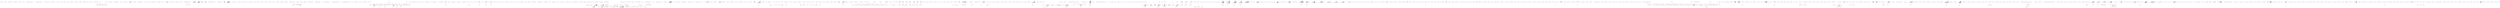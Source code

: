 digraph  {
n0 [cluster="HangFire.Storage.IStorageConnection.CreateWriteTransaction()", label="Entry HangFire.Storage.IStorageConnection.CreateWriteTransaction()", span="8-8"];
n1 [cluster="HangFire.Storage.IStorageConnection.CreateWriteTransaction()", label="Exit HangFire.Storage.IStorageConnection.CreateWriteTransaction()", span="8-8"];
n2 [cluster="HangFire.Storage.IStorageConnection.CreateFetcher(System.Collections.Generic.IEnumerable<string>)", label="Entry HangFire.Storage.IStorageConnection.CreateFetcher(System.Collections.Generic.IEnumerable<string>)", span="9-9"];
n3 [cluster="HangFire.Storage.IStorageConnection.CreateFetcher(System.Collections.Generic.IEnumerable<string>)", label="Exit HangFire.Storage.IStorageConnection.CreateFetcher(System.Collections.Generic.IEnumerable<string>)", span="9-9"];
n4 [cluster="HangFire.Storage.IStorageConnection.AcquireJobLock(string)", label="Entry HangFire.Storage.IStorageConnection.AcquireJobLock(string)", span="11-11"];
n5 [cluster="HangFire.Storage.IStorageConnection.AcquireJobLock(string)", label="Exit HangFire.Storage.IStorageConnection.AcquireJobLock(string)", span="11-11"];
n6 [cluster="HangFire.Storage.IStorageConnection.CreateExpiredJob(HangFire.Storage.InvocationData, string[], System.Collections.Generic.IDictionary<string, string>, System.TimeSpan)", label="Entry HangFire.Storage.IStorageConnection.CreateExpiredJob(HangFire.Storage.InvocationData, string[], System.Collections.Generic.IDictionary<string, string>, System.TimeSpan)", span="17-17"];
n7 [cluster="HangFire.Storage.IStorageConnection.CreateExpiredJob(HangFire.Storage.InvocationData, string[], System.Collections.Generic.IDictionary<string, string>, System.TimeSpan)", label="Exit HangFire.Storage.IStorageConnection.CreateExpiredJob(HangFire.Storage.InvocationData, string[], System.Collections.Generic.IDictionary<string, string>, System.TimeSpan)", span="17-17"];
n8 [cluster="HangFire.Storage.IStorageConnection.AnnounceServer(string, int, System.Collections.Generic.IEnumerable<string>)", label="Entry HangFire.Storage.IStorageConnection.AnnounceServer(string, int, System.Collections.Generic.IEnumerable<string>)", span="23-23"];
n9 [cluster="HangFire.Storage.IStorageConnection.AnnounceServer(string, int, System.Collections.Generic.IEnumerable<string>)", label="Exit HangFire.Storage.IStorageConnection.AnnounceServer(string, int, System.Collections.Generic.IEnumerable<string>)", span="23-23"];
n10 [cluster="HangFire.Storage.IStorageConnection.RemoveServer(string)", label="Entry HangFire.Storage.IStorageConnection.RemoveServer(string)", span="24-24"];
n11 [cluster="HangFire.Storage.IStorageConnection.RemoveServer(string)", label="Exit HangFire.Storage.IStorageConnection.RemoveServer(string)", span="24-24"];
n12 [cluster="HangFire.Storage.IStorageConnection.Heartbeat(string)", label="Entry HangFire.Storage.IStorageConnection.Heartbeat(string)", span="25-25"];
n13 [cluster="HangFire.Storage.IStorageConnection.Heartbeat(string)", label="Exit HangFire.Storage.IStorageConnection.Heartbeat(string)", span="25-25"];
n14 [cluster="HangFire.Storage.IStorageConnection.RemoveTimedOutServers(System.TimeSpan)", label="Entry HangFire.Storage.IStorageConnection.RemoveTimedOutServers(System.TimeSpan)", span="26-26"];
n15 [cluster="HangFire.Storage.IStorageConnection.RemoveTimedOutServers(System.TimeSpan)", label="Exit HangFire.Storage.IStorageConnection.RemoveTimedOutServers(System.TimeSpan)", span="26-26"];
m0_48 [cluster="HangFire.SqlServer.SqlStorageConnection.RemoveServer(string)", file="LayoutPage.generated.cs", label="Entry HangFire.SqlServer.SqlStorageConnection.RemoveServer(string)", span="112-112"];
m0_49 [cluster="HangFire.SqlServer.SqlStorageConnection.RemoveServer(string)", file="LayoutPage.generated.cs", label="_connection.Execute(\r\n                @''delete from HangFire.Server where Id = @id'',\r\n                new { id = serverId })", span="114-116"];
m0_50 [cluster="HangFire.SqlServer.SqlStorageConnection.RemoveServer(string)", file="LayoutPage.generated.cs", label="Exit HangFire.SqlServer.SqlStorageConnection.RemoveServer(string)", span="112-112"];
m0_23 [cluster="HangFire.SqlServer.SqlJobLock.SqlJobLock(string, SqlConnection)", file="LayoutPage.generated.cs", label="Entry HangFire.SqlServer.SqlJobLock.SqlJobLock(string, SqlConnection)", span="28-28"];
m0_16 [cluster="HangFire.SqlServer.SqlStorageConnection.CreateFetcher(System.Collections.Generic.IEnumerable<string>)", file="LayoutPage.generated.cs", label="Entry HangFire.SqlServer.SqlStorageConnection.CreateFetcher(System.Collections.Generic.IEnumerable<string>)", span="34-34"];
m0_17 [cluster="HangFire.SqlServer.SqlStorageConnection.CreateFetcher(System.Collections.Generic.IEnumerable<string>)", file="LayoutPage.generated.cs", label="return new SqlServerFetcher(_connection, queueNames);", span="36-36"];
m0_18 [cluster="HangFire.SqlServer.SqlStorageConnection.CreateFetcher(System.Collections.Generic.IEnumerable<string>)", file="LayoutPage.generated.cs", label="Exit HangFire.SqlServer.SqlStorageConnection.CreateFetcher(System.Collections.Generic.IEnumerable<string>)", span="34-34"];
m0_19 [cluster="HangFire.SqlServer.SqlServerFetcher.SqlServerFetcher(SqlConnection, System.Collections.Generic.IEnumerable<string>)", file="LayoutPage.generated.cs", label="Entry HangFire.SqlServer.SqlServerFetcher.SqlServerFetcher(SqlConnection, System.Collections.Generic.IEnumerable<string>)", span="19-19"];
m0_46 [cluster="HangFire.SqlServer.Entities.ServerData.ServerData()", file="LayoutPage.generated.cs", label="Entry HangFire.SqlServer.Entities.ServerData.ServerData()", span="4-4"];
m0_54 [cluster="HangFire.SqlServer.SqlStorageConnection.RemoveTimedOutServers(System.TimeSpan)", file="LayoutPage.generated.cs", label="Entry HangFire.SqlServer.SqlStorageConnection.RemoveTimedOutServers(System.TimeSpan)", span="126-126"];
m0_55 [cluster="HangFire.SqlServer.SqlStorageConnection.RemoveTimedOutServers(System.TimeSpan)", file="LayoutPage.generated.cs", label="_connection.Execute(\r\n                @''delete from HangFire.Server where LastHeartbeat < @timeOutAt'',\r\n                new { timeOutAt = DateTime.UtcNow.Add(timeOut.Negate()) })", span="128-130"];
m0_56 [cluster="HangFire.SqlServer.SqlStorageConnection.RemoveTimedOutServers(System.TimeSpan)", file="LayoutPage.generated.cs", label="Exit HangFire.SqlServer.SqlStorageConnection.RemoveTimedOutServers(System.TimeSpan)", span="126-126"];
m0_0 [cluster="HangFire.SqlServer.SqlStorageConnection.SqlStorageConnection(HangFire.SqlServer.SqlServerStorage, SqlConnection)", file="LayoutPage.generated.cs", label="Entry HangFire.SqlServer.SqlStorageConnection.SqlStorageConnection(HangFire.SqlServer.SqlServerStorage, SqlConnection)", span="16-16"];
m0_1 [cluster="HangFire.SqlServer.SqlStorageConnection.SqlStorageConnection(HangFire.SqlServer.SqlServerStorage, SqlConnection)", file="LayoutPage.generated.cs", label="_connection = connection", span="18-18"];
m0_4 [cluster="HangFire.SqlServer.SqlStorageConnection.SqlStorageConnection(HangFire.SqlServer.SqlServerStorage, SqlConnection)", file="LayoutPage.generated.cs", label="Storage = storage", span="21-21"];
m0_2 [cluster="HangFire.SqlServer.SqlStorageConnection.SqlStorageConnection(HangFire.SqlServer.SqlServerStorage, SqlConnection)", file="LayoutPage.generated.cs", label="Jobs = new SqlStoredJobs(_connection)", span="19-19"];
m0_3 [cluster="HangFire.SqlServer.SqlStorageConnection.SqlStorageConnection(HangFire.SqlServer.SqlServerStorage, SqlConnection)", file="LayoutPage.generated.cs", label="Sets = new SqlStoredSets(_connection)", span="20-20"];
m0_5 [cluster="HangFire.SqlServer.SqlStorageConnection.SqlStorageConnection(HangFire.SqlServer.SqlServerStorage, SqlConnection)", file="LayoutPage.generated.cs", label="Exit HangFire.SqlServer.SqlStorageConnection.SqlStorageConnection(HangFire.SqlServer.SqlServerStorage, SqlConnection)", span="16-16"];
m0_15 [cluster="HangFire.SqlServer.SqlWriteTransaction.SqlWriteTransaction(SqlConnection)", file="LayoutPage.generated.cs", label="Entry HangFire.SqlServer.SqlWriteTransaction.SqlWriteTransaction(SqlConnection)", span="19-19"];
m0_51 [cluster="HangFire.SqlServer.SqlStorageConnection.Heartbeat(string)", file="LayoutPage.generated.cs", label="Entry HangFire.SqlServer.SqlStorageConnection.Heartbeat(string)", span="119-119"];
m0_52 [cluster="HangFire.SqlServer.SqlStorageConnection.Heartbeat(string)", file="LayoutPage.generated.cs", label="_connection.Execute(\r\n                @''update HangFire.Server set LastHeartbeat = @now where Id = @id'',\r\n                new { now = DateTime.UtcNow, id = serverId })", span="121-123"];
m0_53 [cluster="HangFire.SqlServer.SqlStorageConnection.Heartbeat(string)", file="LayoutPage.generated.cs", label="Exit HangFire.SqlServer.SqlStorageConnection.Heartbeat(string)", span="119-119"];
m0_57 [cluster="System.TimeSpan.Negate()", file="LayoutPage.generated.cs", label="Entry System.TimeSpan.Negate()", span="0-0"];
m0_38 [cluster="Unk.>", file="LayoutPage.generated.cs", label="Entry Unk.>", span=""];
m0_7 [cluster="HangFire.SqlServer.SqlStoredSets.SqlStoredSets(SqlConnection)", file="LayoutPage.generated.cs", label="Entry HangFire.SqlServer.SqlStoredSets.SqlStoredSets(SqlConnection)", span="11-11"];
m0_40 [cluster="Unk.ToString", file="LayoutPage.generated.cs", label="Entry Unk.ToString", span=""];
m0_37 [cluster="System.DateTime.Add(System.TimeSpan)", file="LayoutPage.generated.cs", label="Entry System.DateTime.Add(System.TimeSpan)", span="0-0"];
m0_24 [cluster="HangFire.SqlServer.SqlStorageConnection.CreateExpiredJob(HangFire.Storage.InvocationData, string[], System.Collections.Generic.IDictionary<string, string>, System.TimeSpan)", file="LayoutPage.generated.cs", label="Entry HangFire.SqlServer.SqlStorageConnection.CreateExpiredJob(HangFire.Storage.InvocationData, string[], System.Collections.Generic.IDictionary<string, string>, System.TimeSpan)", span="48-48"];
m0_25 [cluster="HangFire.SqlServer.SqlStorageConnection.CreateExpiredJob(HangFire.Storage.InvocationData, string[], System.Collections.Generic.IDictionary<string, string>, System.TimeSpan)", file="LayoutPage.generated.cs", label="string createJobSql = @''\r\ninsert into HangFire.Job (State, InvocationData, Arguments, CreatedAt, ExpireAt)\r\nvalues (@state, @invocationData, @arguments, @createdAt, @expireAt);\r\nSELECT CAST(SCOPE_IDENTITY() as int)''", span="54-57"];
m0_26 [cluster="HangFire.SqlServer.SqlStorageConnection.CreateExpiredJob(HangFire.Storage.InvocationData, string[], System.Collections.Generic.IDictionary<string, string>, System.TimeSpan)", file="LayoutPage.generated.cs", label="var jobId = _connection.Query<int>(\r\n                createJobSql,\r\n                new\r\n                {\r\n                    state = ''Created'',\r\n                    invocationData = JobHelper.ToJson(invocationData),\r\n                    arguments = JobHelper.ToJson(arguments),\r\n                    createdAt = DateTime.UtcNow,\r\n                    expireAt = DateTime.UtcNow.Add(expireIn)\r\n                }).Single().ToString()", span="59-68"];
m0_27 [cluster="HangFire.SqlServer.SqlStorageConnection.CreateExpiredJob(HangFire.Storage.InvocationData, string[], System.Collections.Generic.IDictionary<string, string>, System.TimeSpan)", file="LayoutPage.generated.cs", label="parameters.Count > 0", span="70-70"];
m0_28 [cluster="HangFire.SqlServer.SqlStorageConnection.CreateExpiredJob(HangFire.Storage.InvocationData, string[], System.Collections.Generic.IDictionary<string, string>, System.TimeSpan)", file="LayoutPage.generated.cs", label="var parameterArray = new object[parameters.Count]", span="72-72"];
m0_30 [cluster="HangFire.SqlServer.SqlStorageConnection.CreateExpiredJob(HangFire.Storage.InvocationData, string[], System.Collections.Generic.IDictionary<string, string>, System.TimeSpan)", file="LayoutPage.generated.cs", label=parameters, span="74-74"];
m0_31 [cluster="HangFire.SqlServer.SqlStorageConnection.CreateExpiredJob(HangFire.Storage.InvocationData, string[], System.Collections.Generic.IDictionary<string, string>, System.TimeSpan)", file="LayoutPage.generated.cs", label="parameterArray[parameterIndex++] = new\r\n                    {\r\n                        jobId = jobId,\r\n                        name = parameter.Key,\r\n                        value = parameter.Value\r\n                    }", span="76-81"];
m0_34 [cluster="HangFire.SqlServer.SqlStorageConnection.CreateExpiredJob(HangFire.Storage.InvocationData, string[], System.Collections.Generic.IDictionary<string, string>, System.TimeSpan)", file="LayoutPage.generated.cs", label="return jobId;", span="91-91"];
m0_29 [cluster="HangFire.SqlServer.SqlStorageConnection.CreateExpiredJob(HangFire.Storage.InvocationData, string[], System.Collections.Generic.IDictionary<string, string>, System.TimeSpan)", file="LayoutPage.generated.cs", label="int parameterIndex = 0", span="73-73"];
m0_33 [cluster="HangFire.SqlServer.SqlStorageConnection.CreateExpiredJob(HangFire.Storage.InvocationData, string[], System.Collections.Generic.IDictionary<string, string>, System.TimeSpan)", file="LayoutPage.generated.cs", label="_connection.Execute(insertParameterSql, parameterArray)", span="88-88"];
m0_32 [cluster="HangFire.SqlServer.SqlStorageConnection.CreateExpiredJob(HangFire.Storage.InvocationData, string[], System.Collections.Generic.IDictionary<string, string>, System.TimeSpan)", file="LayoutPage.generated.cs", label="string insertParameterSql = @''\r\ninsert into HangFire.JobParameter (JobId, Name, Value)\r\nvalues (@jobId, @name, @value)''", span="84-86"];
m0_35 [cluster="HangFire.SqlServer.SqlStorageConnection.CreateExpiredJob(HangFire.Storage.InvocationData, string[], System.Collections.Generic.IDictionary<string, string>, System.TimeSpan)", file="LayoutPage.generated.cs", label="Exit HangFire.SqlServer.SqlStorageConnection.CreateExpiredJob(HangFire.Storage.InvocationData, string[], System.Collections.Generic.IDictionary<string, string>, System.TimeSpan)", span="48-48"];
m0_42 [cluster="HangFire.SqlServer.SqlStorageConnection.AnnounceServer(string, int, System.Collections.Generic.IEnumerable<string>)", file="LayoutPage.generated.cs", label="Entry HangFire.SqlServer.SqlStorageConnection.AnnounceServer(string, int, System.Collections.Generic.IEnumerable<string>)", span="94-94"];
m0_43 [cluster="HangFire.SqlServer.SqlStorageConnection.AnnounceServer(string, int, System.Collections.Generic.IEnumerable<string>)", file="LayoutPage.generated.cs", label="var data = new ServerData\r\n            {\r\n                WorkerCount = workerCount,\r\n                Queues = queues.ToArray(),\r\n                StartedAt = DateTime.UtcNow,\r\n            }", span="96-101"];
m0_44 [cluster="HangFire.SqlServer.SqlStorageConnection.AnnounceServer(string, int, System.Collections.Generic.IEnumerable<string>)", file="LayoutPage.generated.cs", label="_connection.Execute(\r\n                @''merge HangFire.Server as Target ''\r\n                + @''using (VALUES (@id, @data)) as Source (Id, Data) ''\r\n                + @''on Target.Id = Source.Id ''\r\n                + @''when matched then update set Data = Source.Data, LastHeartbeat = null ''\r\n                + @''when not matched then insert (Id, Data) values (Source.Id, Source.Data);'',\r\n                new { id = serverId, data = JobHelper.ToJson(data) })", span="103-109"];
m0_45 [cluster="HangFire.SqlServer.SqlStorageConnection.AnnounceServer(string, int, System.Collections.Generic.IEnumerable<string>)", file="LayoutPage.generated.cs", label="Exit HangFire.SqlServer.SqlStorageConnection.AnnounceServer(string, int, System.Collections.Generic.IEnumerable<string>)", span="94-94"];
m0_11 [cluster="Unk.Dispose", file="LayoutPage.generated.cs", label="Entry Unk.Dispose", span=""];
m0_36 [cluster="HangFire.Common.JobHelper.ToJson(object)", file="LayoutPage.generated.cs", label="Entry HangFire.Common.JobHelper.ToJson(object)", span="23-23"];
m0_39 [cluster="Unk.Single", file="LayoutPage.generated.cs", label="Entry Unk.Single", span=""];
m0_8 [cluster="HangFire.SqlServer.SqlStorageConnection.Dispose()", file="LayoutPage.generated.cs", label="Entry HangFire.SqlServer.SqlStorageConnection.Dispose()", span="24-24"];
m0_9 [cluster="HangFire.SqlServer.SqlStorageConnection.Dispose()", file="LayoutPage.generated.cs", label="_connection.Dispose()", span="26-26"];
m0_10 [cluster="HangFire.SqlServer.SqlStorageConnection.Dispose()", file="LayoutPage.generated.cs", label="Exit HangFire.SqlServer.SqlStorageConnection.Dispose()", span="24-24"];
m0_41 [cluster="Unk.Execute", file="LayoutPage.generated.cs", label="Entry Unk.Execute", span=""];
m0_20 [cluster="HangFire.SqlServer.SqlStorageConnection.AcquireJobLock(string)", file="LayoutPage.generated.cs", label="Entry HangFire.SqlServer.SqlStorageConnection.AcquireJobLock(string)", span="39-39"];
m0_21 [cluster="HangFire.SqlServer.SqlStorageConnection.AcquireJobLock(string)", file="LayoutPage.generated.cs", label="return new SqlJobLock(jobId, _connection);", span="41-41"];
m0_22 [cluster="HangFire.SqlServer.SqlStorageConnection.AcquireJobLock(string)", file="LayoutPage.generated.cs", label="Exit HangFire.SqlServer.SqlStorageConnection.AcquireJobLock(string)", span="39-39"];
m0_6 [cluster="HangFire.SqlServer.SqlStoredJobs.SqlStoredJobs(SqlConnection)", file="LayoutPage.generated.cs", label="Entry HangFire.SqlServer.SqlStoredJobs.SqlStoredJobs(SqlConnection)", span="15-15"];
m0_47 [cluster="System.Collections.Generic.IEnumerable<TSource>.ToArray<TSource>()", file="LayoutPage.generated.cs", label="Entry System.Collections.Generic.IEnumerable<TSource>.ToArray<TSource>()", span="0-0"];
m0_12 [cluster="HangFire.SqlServer.SqlStorageConnection.CreateWriteTransaction()", file="LayoutPage.generated.cs", label="Entry HangFire.SqlServer.SqlStorageConnection.CreateWriteTransaction()", span="29-29"];
m0_13 [cluster="HangFire.SqlServer.SqlStorageConnection.CreateWriteTransaction()", file="LayoutPage.generated.cs", label="return new SqlWriteTransaction(_connection);", span="31-31"];
m0_14 [cluster="HangFire.SqlServer.SqlStorageConnection.CreateWriteTransaction()", file="LayoutPage.generated.cs", label="Exit HangFire.SqlServer.SqlStorageConnection.CreateWriteTransaction()", span="29-29"];
m0_58 [file="LayoutPage.generated.cs", label="HangFire.SqlServer.SqlStorageConnection", span=""];
m1_0 [cluster="HangFire.States.StateHandlerProviderCollection.GetHandlers()", file="RecurringJob.cs", label="Entry HangFire.States.StateHandlerProviderCollection.GetHandlers()", span="22-22"];
m1_1 [cluster="HangFire.States.StateHandlerProviderCollection.GetHandlers()", file="RecurringJob.cs", label="return null;", span="24-24"];
m1_2 [cluster="HangFire.States.StateHandlerProviderCollection.GetHandlers()", file="RecurringJob.cs", label="Exit HangFire.States.StateHandlerProviderCollection.GetHandlers()", span="22-22"];
m2_13 [cluster="HangFire.Common.ExpressionUtil.HashCodeCombiner.AddObject(object)", file="RecurringJobManager.cs", label="Entry HangFire.Common.ExpressionUtil.HashCodeCombiner.AddObject(object)", span="51-51"];
m2_3 [cluster="HangFire.Common.ExpressionUtil.BinaryExpressionFingerprint.Equals(object)", file="RecurringJobManager.cs", label="Entry HangFire.Common.ExpressionUtil.BinaryExpressionFingerprint.Equals(object)", span="29-29"];
m2_5 [cluster="HangFire.Common.ExpressionUtil.BinaryExpressionFingerprint.Equals(object)", file="RecurringJobManager.cs", label="return (other != null)\r\n                   && Equals(this.Method, other.Method)\r\n                   && this.Equals(other);", span="32-34"];
m2_4 [cluster="HangFire.Common.ExpressionUtil.BinaryExpressionFingerprint.Equals(object)", file="RecurringJobManager.cs", label="BinaryExpressionFingerprint other = obj as BinaryExpressionFingerprint", span="31-31"];
m2_6 [cluster="HangFire.Common.ExpressionUtil.BinaryExpressionFingerprint.Equals(object)", file="RecurringJobManager.cs", label="Exit HangFire.Common.ExpressionUtil.BinaryExpressionFingerprint.Equals(object)", span="29-29"];
m2_8 [cluster="HangFire.Common.ExpressionUtil.ExpressionFingerprint.Equals(HangFire.Common.ExpressionUtil.ExpressionFingerprint)", file="RecurringJobManager.cs", label="Entry HangFire.Common.ExpressionUtil.ExpressionFingerprint.Equals(HangFire.Common.ExpressionUtil.ExpressionFingerprint)", span="30-30"];
m2_14 [cluster="HangFire.Common.ExpressionUtil.ExpressionFingerprint.AddToHashCodeCombiner(HangFire.Common.ExpressionUtil.HashCodeCombiner)", file="RecurringJobManager.cs", label="Entry HangFire.Common.ExpressionUtil.ExpressionFingerprint.AddToHashCodeCombiner(HangFire.Common.ExpressionUtil.HashCodeCombiner)", span="24-24"];
m2_7 [cluster="object.Equals(object, object)", file="RecurringJobManager.cs", label="Entry object.Equals(object, object)", span="0-0"];
m2_9 [cluster="HangFire.Common.ExpressionUtil.BinaryExpressionFingerprint.AddToHashCodeCombiner(HangFire.Common.ExpressionUtil.HashCodeCombiner)", file="RecurringJobManager.cs", label="Entry HangFire.Common.ExpressionUtil.BinaryExpressionFingerprint.AddToHashCodeCombiner(HangFire.Common.ExpressionUtil.HashCodeCombiner)", span="37-37"];
m2_11 [cluster="HangFire.Common.ExpressionUtil.BinaryExpressionFingerprint.AddToHashCodeCombiner(HangFire.Common.ExpressionUtil.HashCodeCombiner)", color=green, community=0, file="RecurringJobManager.cs", label="base.AddToHashCodeCombiner(combiner)", prediction=0, span="40-40"];
m2_10 [cluster="HangFire.Common.ExpressionUtil.BinaryExpressionFingerprint.AddToHashCodeCombiner(HangFire.Common.ExpressionUtil.HashCodeCombiner)", file="RecurringJobManager.cs", label="combiner.AddObject(Method)", span="39-39"];
m2_12 [cluster="HangFire.Common.ExpressionUtil.BinaryExpressionFingerprint.AddToHashCodeCombiner(HangFire.Common.ExpressionUtil.HashCodeCombiner)", file="RecurringJobManager.cs", label="Exit HangFire.Common.ExpressionUtil.BinaryExpressionFingerprint.AddToHashCodeCombiner(HangFire.Common.ExpressionUtil.HashCodeCombiner)", span="37-37"];
m2_0 [cluster="HangFire.Common.ExpressionUtil.BinaryExpressionFingerprint.BinaryExpressionFingerprint(System.Linq.Expressions.ExpressionType, System.Type, System.Reflection.MethodInfo)", file="RecurringJobManager.cs", label="Entry HangFire.Common.ExpressionUtil.BinaryExpressionFingerprint.BinaryExpressionFingerprint(System.Linq.Expressions.ExpressionType, System.Type, System.Reflection.MethodInfo)", span="17-17"];
m2_1 [cluster="HangFire.Common.ExpressionUtil.BinaryExpressionFingerprint.BinaryExpressionFingerprint(System.Linq.Expressions.ExpressionType, System.Type, System.Reflection.MethodInfo)", file="RecurringJobManager.cs", label="Method = method", span="23-23"];
m2_2 [cluster="HangFire.Common.ExpressionUtil.BinaryExpressionFingerprint.BinaryExpressionFingerprint(System.Linq.Expressions.ExpressionType, System.Type, System.Reflection.MethodInfo)", file="RecurringJobManager.cs", label="Exit HangFire.Common.ExpressionUtil.BinaryExpressionFingerprint.BinaryExpressionFingerprint(System.Linq.Expressions.ExpressionType, System.Type, System.Reflection.MethodInfo)", span="17-17"];
m2_15 [file="RecurringJobManager.cs", label="HangFire.Common.ExpressionUtil.BinaryExpressionFingerprint", span=""];
m3_48 [cluster="HangFire.Cron.Daily()", file="RecurringJobManagerFacts.cs", label="Entry HangFire.Cron.Daily()", span="53-53"];
m3_101 [cluster="RecurringJobManager.cstr", file="RecurringJobManagerFacts.cs", label="Entry RecurringJobManager.cstr", span=""];
m3_49 [cluster="HangFire.RecurringJobManager.AddOrUpdate(string, HangFire.Common.Job, string)", file="RecurringJobManagerFacts.cs", label="Entry HangFire.RecurringJobManager.AddOrUpdate(string, HangFire.Common.Job, string)", span="40-40"];
m3_85 [cluster="Unk.SetRangeInHash", file="RecurringJobManagerFacts.cs", label="Entry Unk.SetRangeInHash", span=""];
m3_16 [cluster="Mock<IWriteOnlyTransaction>.cstr", file="RecurringJobManagerFacts.cs", label="Entry Mock<IWriteOnlyTransaction>.cstr", span=""];
m3_90 [cluster="HangFire.Core.Tests.RecurringJobManagerFacts.AddOrUpdate_CommitsTransaction()", file="RecurringJobManagerFacts.cs", label="Entry HangFire.Core.Tests.RecurringJobManagerFacts.AddOrUpdate_CommitsTransaction()", span="98-98"];
m3_91 [cluster="HangFire.Core.Tests.RecurringJobManagerFacts.AddOrUpdate_CommitsTransaction()", file="RecurringJobManagerFacts.cs", label="var manager = CreateManager()", span="100-100"];
m3_92 [cluster="HangFire.Core.Tests.RecurringJobManagerFacts.AddOrUpdate_CommitsTransaction()", file="RecurringJobManagerFacts.cs", label="manager.AddOrUpdate(_id, _job, _cronExpression)", span="102-102"];
m3_93 [cluster="HangFire.Core.Tests.RecurringJobManagerFacts.AddOrUpdate_CommitsTransaction()", file="RecurringJobManagerFacts.cs", label="_transaction.Verify(x => x.Commit())", span="104-104"];
m3_94 [cluster="HangFire.Core.Tests.RecurringJobManagerFacts.AddOrUpdate_CommitsTransaction()", file="RecurringJobManagerFacts.cs", label="Exit HangFire.Core.Tests.RecurringJobManagerFacts.AddOrUpdate_CommitsTransaction()", span="98-98"];
m3_34 [cluster="Unk.Equal", file="RecurringJobManagerFacts.cs", label="Entry Unk.Equal", span=""];
m3_11 [cluster="HangFire.Cron.Minutely()", file="RecurringJobManagerFacts.cs", label="Entry HangFire.Cron.Minutely()", span="28-28"];
m3_84 [cluster="string.Format(string, object)", file="RecurringJobManagerFacts.cs", label="Entry string.Format(string, object)", span="0-0"];
m3_33 [cluster="Unk.>", file="RecurringJobManagerFacts.cs", label="Entry Unk.>", span=""];
m3_75 [cluster="Unk.AddToSet", file="RecurringJobManagerFacts.cs", label="Entry Unk.AddToSet", span=""];
m3_24 [cluster="Unk.GetConnection", file="RecurringJobManagerFacts.cs", label="Entry Unk.GetConnection", span=""];
m3_66 [cluster="HangFire.Core.Tests.RecurringJobManagerFacts.AddOrUpdate_AddsAJob_ToTheRecurringJobsSet()", file="RecurringJobManagerFacts.cs", label="Entry HangFire.Core.Tests.RecurringJobManagerFacts.AddOrUpdate_AddsAJob_ToTheRecurringJobsSet()", span="75-75"];
m3_67 [cluster="HangFire.Core.Tests.RecurringJobManagerFacts.AddOrUpdate_AddsAJob_ToTheRecurringJobsSet()", file="RecurringJobManagerFacts.cs", label="var manager = CreateManager()", span="77-77"];
m3_68 [cluster="HangFire.Core.Tests.RecurringJobManagerFacts.AddOrUpdate_AddsAJob_ToTheRecurringJobsSet()", file="RecurringJobManagerFacts.cs", label="manager.AddOrUpdate(_id, _job, _cronExpression)", span="79-79"];
m3_69 [cluster="HangFire.Core.Tests.RecurringJobManagerFacts.AddOrUpdate_AddsAJob_ToTheRecurringJobsSet()", file="RecurringJobManagerFacts.cs", label="_transaction.Verify(x => x.AddToSet(''recurring-jobs'', _id))", span="81-81"];
m3_70 [cluster="HangFire.Core.Tests.RecurringJobManagerFacts.AddOrUpdate_AddsAJob_ToTheRecurringJobsSet()", file="RecurringJobManagerFacts.cs", label="Exit HangFire.Core.Tests.RecurringJobManagerFacts.AddOrUpdate_AddsAJob_ToTheRecurringJobsSet()", span="75-75"];
m3_14 [cluster="Unk.Setup", file="RecurringJobManagerFacts.cs", label="Entry Unk.Setup", span=""];
m3_58 [cluster="HangFire.Core.Tests.RecurringJobManagerFacts.AddOrUpdate_ThrowsAnException_WhenCronExpressionIsNull()", file="RecurringJobManagerFacts.cs", label="Entry HangFire.Core.Tests.RecurringJobManagerFacts.AddOrUpdate_ThrowsAnException_WhenCronExpressionIsNull()", span="64-64"];
m3_59 [cluster="HangFire.Core.Tests.RecurringJobManagerFacts.AddOrUpdate_ThrowsAnException_WhenCronExpressionIsNull()", file="RecurringJobManagerFacts.cs", label="var manager = CreateManager()", span="66-66"];
m3_60 [cluster="HangFire.Core.Tests.RecurringJobManagerFacts.AddOrUpdate_ThrowsAnException_WhenCronExpressionIsNull()", file="RecurringJobManagerFacts.cs", label="var exception = Assert.Throws<ArgumentNullException>(\r\n                () => manager.AddOrUpdate(_id, _job, null))", span="68-69"];
m3_61 [cluster="HangFire.Core.Tests.RecurringJobManagerFacts.AddOrUpdate_ThrowsAnException_WhenCronExpressionIsNull()", file="RecurringJobManagerFacts.cs", label="Assert.Equal(''cronExpression'', exception.ParamName)", span="71-71"];
m3_62 [cluster="HangFire.Core.Tests.RecurringJobManagerFacts.AddOrUpdate_ThrowsAnException_WhenCronExpressionIsNull()", file="RecurringJobManagerFacts.cs", label="Exit HangFire.Core.Tests.RecurringJobManagerFacts.AddOrUpdate_ThrowsAnException_WhenCronExpressionIsNull()", span="64-64"];
m3_80 [cluster="HangFire.Core.Tests.RecurringJobManagerFacts.AddOrUpdate_SetsTheRecurringJobEntry()", file="RecurringJobManagerFacts.cs", label="Exit HangFire.Core.Tests.RecurringJobManagerFacts.AddOrUpdate_SetsTheRecurringJobEntry()", span="85-85"];
m3_76 [cluster="HangFire.Core.Tests.RecurringJobManagerFacts.AddOrUpdate_SetsTheRecurringJobEntry()", file="RecurringJobManagerFacts.cs", label="Entry HangFire.Core.Tests.RecurringJobManagerFacts.AddOrUpdate_SetsTheRecurringJobEntry()", span="85-85"];
m3_77 [cluster="HangFire.Core.Tests.RecurringJobManagerFacts.AddOrUpdate_SetsTheRecurringJobEntry()", file="RecurringJobManagerFacts.cs", label="var manager = CreateManager()", span="87-87"];
m3_78 [cluster="HangFire.Core.Tests.RecurringJobManagerFacts.AddOrUpdate_SetsTheRecurringJobEntry()", file="RecurringJobManagerFacts.cs", label="manager.AddOrUpdate(_id, _job, _cronExpression)", span="89-89"];
m3_79 [cluster="HangFire.Core.Tests.RecurringJobManagerFacts.AddOrUpdate_SetsTheRecurringJobEntry()", file="RecurringJobManagerFacts.cs", label="_transaction.Verify(x => x.SetRangeInHash(\r\n                String.Format(''recurring-job:{0}'', _id),\r\n                It.Is<Dictionary<string, string>>(rj => \r\n                    rj[''Cron''] == ''* * * * *'' && !String.IsNullOrEmpty(rj[''Job'']))))", span="91-94"];
m3_95 [cluster="lambda expression", file="RecurringJobManagerFacts.cs", label="Entry lambda expression", span="104-104"];
m3_17 [cluster="lambda expression", file="RecurringJobManagerFacts.cs", label="Entry lambda expression", span="21-21"];
m3_21 [cluster="lambda expression", file="RecurringJobManagerFacts.cs", label="Entry lambda expression", span="26-26"];
m3_25 [cluster="lambda expression", file="RecurringJobManagerFacts.cs", label="Entry lambda expression", span="29-29"];
m3_18 [cluster="lambda expression", file="RecurringJobManagerFacts.cs", label="Method()", span="21-21"];
m3_19 [cluster="lambda expression", file="RecurringJobManagerFacts.cs", label="Exit lambda expression", span="21-21"];
m3_22 [cluster="lambda expression", file="RecurringJobManagerFacts.cs", label="x.GetConnection()", span="26-26"];
m3_23 [cluster="lambda expression", file="RecurringJobManagerFacts.cs", label="Exit lambda expression", span="26-26"];
m3_26 [cluster="lambda expression", file="RecurringJobManagerFacts.cs", label="x.CreateWriteTransaction()", span="29-29"];
m3_27 [cluster="lambda expression", file="RecurringJobManagerFacts.cs", label="Exit lambda expression", span="29-29"];
m3_35 [cluster="lambda expression", file="RecurringJobManagerFacts.cs", label="Entry lambda expression", span="36-36"];
m3_36 [cluster="lambda expression", file="RecurringJobManagerFacts.cs", label="new RecurringJobManager(null)", span="36-36"];
m3_37 [cluster="lambda expression", file="RecurringJobManagerFacts.cs", label="Exit lambda expression", span="36-36"];
m3_46 [cluster="lambda expression", file="RecurringJobManagerFacts.cs", label="manager.AddOrUpdate(null, _job, Cron.Daily())", span="47-47"];
m3_45 [cluster="lambda expression", file="RecurringJobManagerFacts.cs", label="Entry lambda expression", span="47-47"];
m3_47 [cluster="lambda expression", file="RecurringJobManagerFacts.cs", label="Exit lambda expression", span="47-47"];
m3_56 [cluster="lambda expression", file="RecurringJobManagerFacts.cs", label="manager.AddOrUpdate(_id, null, Cron.Daily())", span="58-58"];
m3_55 [cluster="lambda expression", file="RecurringJobManagerFacts.cs", label="Entry lambda expression", span="58-58"];
m3_57 [cluster="lambda expression", file="RecurringJobManagerFacts.cs", label="Exit lambda expression", span="58-58"];
m3_64 [cluster="lambda expression", file="RecurringJobManagerFacts.cs", label="manager.AddOrUpdate(_id, _job, null)", span="69-69"];
m3_63 [cluster="lambda expression", file="RecurringJobManagerFacts.cs", label="Entry lambda expression", span="69-69"];
m3_65 [cluster="lambda expression", file="RecurringJobManagerFacts.cs", label="Exit lambda expression", span="69-69"];
m3_72 [cluster="lambda expression", file="RecurringJobManagerFacts.cs", label="Entry lambda expression", span="81-81"];
m3_73 [cluster="lambda expression", file="RecurringJobManagerFacts.cs", label="x.AddToSet(''recurring-jobs'', _id)", span="81-81"];
m3_74 [cluster="lambda expression", file="RecurringJobManagerFacts.cs", label="Exit lambda expression", span="81-81"];
m3_81 [cluster="lambda expression", file="RecurringJobManagerFacts.cs", label="Entry lambda expression", span="91-94"];
m3_82 [cluster="lambda expression", file="RecurringJobManagerFacts.cs", label="x.SetRangeInHash(\r\n                String.Format(''recurring-job:{0}'', _id),\r\n                It.Is<Dictionary<string, string>>(rj => \r\n                    rj[''Cron''] == ''* * * * *'' && !String.IsNullOrEmpty(rj[''Job''])))", span="91-94"];
m3_83 [cluster="lambda expression", file="RecurringJobManagerFacts.cs", label="Exit lambda expression", span="91-94"];
m3_86 [cluster="lambda expression", file="RecurringJobManagerFacts.cs", label="Entry lambda expression", span="93-94"];
m3_87 [cluster="lambda expression", file="RecurringJobManagerFacts.cs", label="rj[''Cron''] == ''* * * * *'' && !String.IsNullOrEmpty(rj[''Job''])", span="94-94"];
m3_88 [cluster="lambda expression", file="RecurringJobManagerFacts.cs", label="Exit lambda expression", span="93-94"];
m3_96 [cluster="lambda expression", file="RecurringJobManagerFacts.cs", label="x.Commit()", span="104-104"];
m3_97 [cluster="lambda expression", file="RecurringJobManagerFacts.cs", label="Exit lambda expression", span="104-104"];
m3_0 [cluster="HangFire.Core.Tests.RecurringJobManagerFacts.RecurringJobManagerFacts()", file="RecurringJobManagerFacts.cs", label="Entry HangFire.Core.Tests.RecurringJobManagerFacts.RecurringJobManagerFacts()", span="18-18"];
m3_1 [cluster="HangFire.Core.Tests.RecurringJobManagerFacts.RecurringJobManagerFacts()", file="RecurringJobManagerFacts.cs", label="_id = ''recurring-job-id''", span="20-20"];
m3_2 [cluster="HangFire.Core.Tests.RecurringJobManagerFacts.RecurringJobManagerFacts()", file="RecurringJobManagerFacts.cs", label="_job = Job.FromExpression(() => Method())", span="21-21"];
m3_3 [cluster="HangFire.Core.Tests.RecurringJobManagerFacts.RecurringJobManagerFacts()", file="RecurringJobManagerFacts.cs", label="_cronExpression = Cron.Minutely()", span="22-22"];
m3_4 [cluster="HangFire.Core.Tests.RecurringJobManagerFacts.RecurringJobManagerFacts()", file="RecurringJobManagerFacts.cs", label="_storage = new Mock<JobStorage>()", span="23-23"];
m3_5 [cluster="HangFire.Core.Tests.RecurringJobManagerFacts.RecurringJobManagerFacts()", file="RecurringJobManagerFacts.cs", label="_connection = new Mock<IStorageConnection>()", span="25-25"];
m3_6 [cluster="HangFire.Core.Tests.RecurringJobManagerFacts.RecurringJobManagerFacts()", file="RecurringJobManagerFacts.cs", label="_storage.Setup(x => x.GetConnection()).Returns(_connection.Object)", span="26-26"];
m3_7 [cluster="HangFire.Core.Tests.RecurringJobManagerFacts.RecurringJobManagerFacts()", file="RecurringJobManagerFacts.cs", label="_transaction = new Mock<IWriteOnlyTransaction>()", span="28-28"];
m3_8 [cluster="HangFire.Core.Tests.RecurringJobManagerFacts.RecurringJobManagerFacts()", file="RecurringJobManagerFacts.cs", label="_connection.Setup(x => x.CreateWriteTransaction()).Returns(_transaction.Object)", span="29-29"];
m3_9 [cluster="HangFire.Core.Tests.RecurringJobManagerFacts.RecurringJobManagerFacts()", file="RecurringJobManagerFacts.cs", label="Exit HangFire.Core.Tests.RecurringJobManagerFacts.RecurringJobManagerFacts()", span="18-18"];
m3_20 [cluster="HangFire.Core.Tests.RecurringJobManagerFacts.Method()", file="RecurringJobManagerFacts.cs", label="Entry HangFire.Core.Tests.RecurringJobManagerFacts.Method()", span="112-112"];
m3_102 [cluster="HangFire.Core.Tests.RecurringJobManagerFacts.Method()", file="RecurringJobManagerFacts.cs", label="Exit HangFire.Core.Tests.RecurringJobManagerFacts.Method()", span="112-112"];
m3_71 [cluster="Unk.Verify", file="RecurringJobManagerFacts.cs", label="Entry Unk.Verify", span=""];
m3_39 [cluster="HangFire.Core.Tests.RecurringJobManagerFacts.AddOrUpdate_ThrowsAnException_WhenIdIsNull()", file="RecurringJobManagerFacts.cs", label="Entry HangFire.Core.Tests.RecurringJobManagerFacts.AddOrUpdate_ThrowsAnException_WhenIdIsNull()", span="42-42"];
m3_40 [cluster="HangFire.Core.Tests.RecurringJobManagerFacts.AddOrUpdate_ThrowsAnException_WhenIdIsNull()", file="RecurringJobManagerFacts.cs", label="var manager = CreateManager()", span="44-44"];
m3_41 [cluster="HangFire.Core.Tests.RecurringJobManagerFacts.AddOrUpdate_ThrowsAnException_WhenIdIsNull()", file="RecurringJobManagerFacts.cs", label="var exception = Assert.Throws<ArgumentNullException>(\r\n                () => manager.AddOrUpdate(null, _job, Cron.Daily()))", span="46-47"];
m3_43 [cluster="HangFire.Core.Tests.RecurringJobManagerFacts.AddOrUpdate_ThrowsAnException_WhenIdIsNull()", file="RecurringJobManagerFacts.cs", label="Exit HangFire.Core.Tests.RecurringJobManagerFacts.AddOrUpdate_ThrowsAnException_WhenIdIsNull()", span="42-42"];
m3_98 [cluster="Unk.Commit", file="RecurringJobManagerFacts.cs", label="Entry Unk.Commit", span=""];
m3_29 [cluster="HangFire.Core.Tests.RecurringJobManagerFacts.Ctor_ThrowsAnException_WhenStorageIsNull()", file="RecurringJobManagerFacts.cs", label="Entry HangFire.Core.Tests.RecurringJobManagerFacts.Ctor_ThrowsAnException_WhenStorageIsNull()", span="33-33"];
m3_30 [cluster="HangFire.Core.Tests.RecurringJobManagerFacts.Ctor_ThrowsAnException_WhenStorageIsNull()", file="RecurringJobManagerFacts.cs", label="var exception = Assert.Throws<ArgumentNullException>(\r\n                () => new RecurringJobManager(null))", span="35-36"];
m3_31 [cluster="HangFire.Core.Tests.RecurringJobManagerFacts.Ctor_ThrowsAnException_WhenStorageIsNull()", file="RecurringJobManagerFacts.cs", label="Assert.Equal(''storage'', exception.ParamName)", span="38-38"];
m3_32 [cluster="HangFire.Core.Tests.RecurringJobManagerFacts.Ctor_ThrowsAnException_WhenStorageIsNull()", file="RecurringJobManagerFacts.cs", label="Exit HangFire.Core.Tests.RecurringJobManagerFacts.Ctor_ThrowsAnException_WhenStorageIsNull()", span="33-33"];
m3_28 [cluster="Unk.CreateWriteTransaction", file="RecurringJobManagerFacts.cs", label="Entry Unk.CreateWriteTransaction", span=""];
m3_89 [cluster="Unk.IsNullOrEmpty", file="RecurringJobManagerFacts.cs", label="Entry Unk.IsNullOrEmpty", span=""];
m3_10 [cluster="HangFire.Common.Job.FromExpression(System.Linq.Expressions.Expression<System.Action>)", file="RecurringJobManagerFacts.cs", label="Entry HangFire.Common.Job.FromExpression(System.Linq.Expressions.Expression<System.Action>)", span="117-117"];
m3_50 [cluster="HangFire.Core.Tests.RecurringJobManagerFacts.AddOrUpdate_ThrowsAnException_WhenJobIsNull()", file="RecurringJobManagerFacts.cs", label="Entry HangFire.Core.Tests.RecurringJobManagerFacts.AddOrUpdate_ThrowsAnException_WhenJobIsNull()", span="53-53"];
m3_51 [cluster="HangFire.Core.Tests.RecurringJobManagerFacts.AddOrUpdate_ThrowsAnException_WhenJobIsNull()", file="RecurringJobManagerFacts.cs", label="var manager = CreateManager()", span="55-55"];
m3_52 [cluster="HangFire.Core.Tests.RecurringJobManagerFacts.AddOrUpdate_ThrowsAnException_WhenJobIsNull()", file="RecurringJobManagerFacts.cs", label="var exception = Assert.Throws<ArgumentNullException>(\r\n                () => manager.AddOrUpdate(_id, null, Cron.Daily()))", span="57-58"];
m3_53 [cluster="HangFire.Core.Tests.RecurringJobManagerFacts.AddOrUpdate_ThrowsAnException_WhenJobIsNull()", file="RecurringJobManagerFacts.cs", label="Assert.Equal(''job'', exception.ParamName)", span="60-60"];
m3_54 [cluster="HangFire.Core.Tests.RecurringJobManagerFacts.AddOrUpdate_ThrowsAnException_WhenJobIsNull()", file="RecurringJobManagerFacts.cs", label="Exit HangFire.Core.Tests.RecurringJobManagerFacts.AddOrUpdate_ThrowsAnException_WhenJobIsNull()", span="53-53"];
m3_15 [cluster="Unk.Returns", file="RecurringJobManagerFacts.cs", label="Entry Unk.Returns", span=""];
m3_44 [cluster="HangFire.Core.Tests.RecurringJobManagerFacts.CreateManager()", file="RecurringJobManagerFacts.cs", label="Entry HangFire.Core.Tests.RecurringJobManagerFacts.CreateManager()", span="107-107"];
m3_99 [cluster="HangFire.Core.Tests.RecurringJobManagerFacts.CreateManager()", file="RecurringJobManagerFacts.cs", label="return new RecurringJobManager(_storage.Object);", span="109-109"];
m3_100 [cluster="HangFire.Core.Tests.RecurringJobManagerFacts.CreateManager()", file="RecurringJobManagerFacts.cs", label="Exit HangFire.Core.Tests.RecurringJobManagerFacts.CreateManager()", span="107-107"];
m3_38 [cluster="HangFire.RecurringJobManager.RecurringJobManager(HangFire.JobStorage)", file="RecurringJobManagerFacts.cs", label="Entry HangFire.RecurringJobManager.RecurringJobManager(HangFire.JobStorage)", span="33-33"];
m3_13 [cluster="Mock<IStorageConnection>.cstr", file="RecurringJobManagerFacts.cs", label="Entry Mock<IStorageConnection>.cstr", span=""];
m3_12 [cluster="Mock<JobStorage>.cstr", file="RecurringJobManagerFacts.cs", label="Entry Mock<JobStorage>.cstr", span=""];
m3_103 [file="RecurringJobManagerFacts.cs", label="HangFire.Core.Tests.RecurringJobManagerFacts", span=""];
m3_104 [file="RecurringJobManagerFacts.cs", label=manager, span=""];
m3_105 [file="RecurringJobManagerFacts.cs", label=manager, span=""];
m3_106 [file="RecurringJobManagerFacts.cs", label=manager, span=""];
m4_8 [cluster="System.ArgumentNullException.ArgumentNullException(string)", file="RecurringJobsPage.cs", label="Entry System.ArgumentNullException.ArgumentNullException(string)", span="0-0"];
m4_26 [cluster="long.Parse(string)", file="RecurringJobsPage.cs", label="Entry long.Parse(string)", span="0-0"];
m4_66 [cluster="Hangfire.SqlServer.SqlServerStorage.CreateAndOpenConnection()", file="RecurringJobsPage.cs", label="Entry Hangfire.SqlServer.SqlServerStorage.CreateAndOpenConnection()", span="232-232"];
m4_21 [cluster="Hangfire.SqlServer.SqlServerJobQueue.DequeueUsingTransaction(string[], System.Threading.CancellationToken)", file="RecurringJobsPage.cs", label="Entry Hangfire.SqlServer.SqlServerJobQueue.DequeueUsingTransaction(string[], System.Threading.CancellationToken)", span="124-124"];
m4_55 [cluster="Hangfire.SqlServer.SqlServerJobQueue.DequeueUsingTransaction(string[], System.Threading.CancellationToken)", file="RecurringJobsPage.cs", label="string fetchJobSqlTemplate =\r\n                $@''delete top (1) JQ\r\noutput DELETED.Id, DELETED.JobId, DELETED.Queue\r\nfrom [{_storage.SchemaName}].JobQueue JQ with (readpast, updlock, rowlock, forceseek)\r\nwhere Queue in @queues and (FetchedAt is null or FetchedAt < DATEADD(second, @timeout, GETUTCDATE()))''", span="129-133"];
m4_57 [cluster="Hangfire.SqlServer.SqlServerJobQueue.DequeueUsingTransaction(string[], System.Threading.CancellationToken)", file="RecurringJobsPage.cs", label="var connection = _storage.CreateAndOpenConnection()", span="138-138"];
m4_59 [cluster="Hangfire.SqlServer.SqlServerJobQueue.DequeueUsingTransaction(string[], System.Threading.CancellationToken)", file="RecurringJobsPage.cs", label="fetchedJob = connection.Query<FetchedJob>(\r\n                        fetchJobSqlTemplate,\r\n#pragma warning disable 618\r\n                        new { queues = queues, timeout = _options.InvisibilityTimeout.Negate().TotalSeconds },\r\n#pragma warning restore 618\r\n                        transaction,\r\n                        commandTimeout: _storage.CommandTimeout).SingleOrDefault()", span="144-150"];
m4_61 [cluster="Hangfire.SqlServer.SqlServerJobQueue.DequeueUsingTransaction(string[], System.Threading.CancellationToken)", file="RecurringJobsPage.cs", label="return new SqlServerTransactionJob(\r\n                            _storage,\r\n                            connection,\r\n                            transaction,\r\n                            fetchedJob.JobId.ToString(CultureInfo.InvariantCulture),\r\n                            fetchedJob.Queue);", span="154-159"];
m4_62 [cluster="Hangfire.SqlServer.SqlServerJobQueue.DequeueUsingTransaction(string[], System.Threading.CancellationToken)", file="RecurringJobsPage.cs", label="WaitHandle.WaitAny(new[] { cancellationToken.WaitHandle, NewItemInQueueEvent }, _options.QueuePollInterval)", span="173-173"];
m4_53 [cluster="Hangfire.SqlServer.SqlServerJobQueue.DequeueUsingTransaction(string[], System.Threading.CancellationToken)", file="RecurringJobsPage.cs", label="FetchedJob fetchedJob = null", span="126-126"];
m4_56 [cluster="Hangfire.SqlServer.SqlServerJobQueue.DequeueUsingTransaction(string[], System.Threading.CancellationToken)", file="RecurringJobsPage.cs", label="cancellationToken.ThrowIfCancellationRequested()", span="137-137"];
m4_54 [cluster="Hangfire.SqlServer.SqlServerJobQueue.DequeueUsingTransaction(string[], System.Threading.CancellationToken)", file="RecurringJobsPage.cs", label="DbTransaction transaction = null", span="127-127"];
m4_64 [cluster="Hangfire.SqlServer.SqlServerJobQueue.DequeueUsingTransaction(string[], System.Threading.CancellationToken)", file="RecurringJobsPage.cs", label=true, span="175-175"];
m4_58 [cluster="Hangfire.SqlServer.SqlServerJobQueue.DequeueUsingTransaction(string[], System.Threading.CancellationToken)", file="RecurringJobsPage.cs", label="transaction = connection.BeginTransaction(IsolationLevel.ReadCommitted)", span="142-142"];
m4_60 [cluster="Hangfire.SqlServer.SqlServerJobQueue.DequeueUsingTransaction(string[], System.Threading.CancellationToken)", file="RecurringJobsPage.cs", label="fetchedJob != null", span="152-152"];
m4_63 [cluster="Hangfire.SqlServer.SqlServerJobQueue.DequeueUsingTransaction(string[], System.Threading.CancellationToken)", file="RecurringJobsPage.cs", label="cancellationToken.ThrowIfCancellationRequested()", span="174-174"];
m4_65 [cluster="Hangfire.SqlServer.SqlServerJobQueue.DequeueUsingTransaction(string[], System.Threading.CancellationToken)", file="RecurringJobsPage.cs", label="Exit Hangfire.SqlServer.SqlServerJobQueue.DequeueUsingTransaction(string[], System.Threading.CancellationToken)", span="124-124"];
m4_50 [cluster="System.TimeSpan.Negate()", file="RecurringJobsPage.cs", label="Entry System.TimeSpan.Negate()", span="0-0"];
m4_51 [cluster="Unk.>", file="RecurringJobsPage.cs", label="Entry Unk.>", span=""];
m4_0 [cluster="Hangfire.SqlServer.SqlServerJobQueue.SqlServerJobQueue(Hangfire.SqlServer.SqlServerStorage, Hangfire.SqlServer.SqlServerStorageOptions)", file="RecurringJobsPage.cs", label="Entry Hangfire.SqlServer.SqlServerJobQueue.SqlServerJobQueue(Hangfire.SqlServer.SqlServerStorage, Hangfire.SqlServer.SqlServerStorageOptions)", span="40-40"];
m4_1 [cluster="Hangfire.SqlServer.SqlServerJobQueue.SqlServerJobQueue(Hangfire.SqlServer.SqlServerStorage, Hangfire.SqlServer.SqlServerStorageOptions)", color=green, community=0, file="RecurringJobsPage.cs", label="storage == null", prediction=1, span="42-42"];
m4_2 [cluster="Hangfire.SqlServer.SqlServerJobQueue.SqlServerJobQueue(Hangfire.SqlServer.SqlServerStorage, Hangfire.SqlServer.SqlServerStorageOptions)", color=green, community=0, file="RecurringJobsPage.cs", label="throw new ArgumentNullException(nameof(storage));", prediction=2, span="42-42"];
m4_3 [cluster="Hangfire.SqlServer.SqlServerJobQueue.SqlServerJobQueue(Hangfire.SqlServer.SqlServerStorage, Hangfire.SqlServer.SqlServerStorageOptions)", color=green, community=0, file="RecurringJobsPage.cs", label="options == null", prediction=2, span="43-43"];
m4_4 [cluster="Hangfire.SqlServer.SqlServerJobQueue.SqlServerJobQueue(Hangfire.SqlServer.SqlServerStorage, Hangfire.SqlServer.SqlServerStorageOptions)", color=green, community=0, file="RecurringJobsPage.cs", label="throw new ArgumentNullException(nameof(options));", prediction=2, span="43-43"];
m4_5 [cluster="Hangfire.SqlServer.SqlServerJobQueue.SqlServerJobQueue(Hangfire.SqlServer.SqlServerStorage, Hangfire.SqlServer.SqlServerStorageOptions)", color=green, community=0, file="RecurringJobsPage.cs", label="_storage = storage", prediction=5, span="45-45"];
m4_6 [cluster="Hangfire.SqlServer.SqlServerJobQueue.SqlServerJobQueue(Hangfire.SqlServer.SqlServerStorage, Hangfire.SqlServer.SqlServerStorageOptions)", color=green, community=0, file="RecurringJobsPage.cs", label="_options = options", prediction=6, span="46-46"];
m4_7 [cluster="Hangfire.SqlServer.SqlServerJobQueue.SqlServerJobQueue(Hangfire.SqlServer.SqlServerStorage, Hangfire.SqlServer.SqlServerStorageOptions)", file="RecurringJobsPage.cs", label="Exit Hangfire.SqlServer.SqlServerJobQueue.SqlServerJobQueue(Hangfire.SqlServer.SqlServerStorage, Hangfire.SqlServer.SqlServerStorageOptions)", span="40-40"];
m4_9 [cluster="Unk.nameof", file="RecurringJobsPage.cs", label="Entry Unk.nameof", span=""];
m4_42 [cluster="System.Threading.CancellationToken.ThrowIfCancellationRequested()", file="RecurringJobsPage.cs", label="Entry System.Threading.CancellationToken.ThrowIfCancellationRequested()", span="0-0"];
m4_20 [cluster="Hangfire.SqlServer.SqlServerJobQueue.DequeueUsingSlidingInvisibilityTimeout(string[], System.Threading.CancellationToken)", file="RecurringJobsPage.cs", label="Entry Hangfire.SqlServer.SqlServerJobQueue.DequeueUsingSlidingInvisibilityTimeout(string[], System.Threading.CancellationToken)", span="81-81"];
m4_29 [cluster="Hangfire.SqlServer.SqlServerJobQueue.DequeueUsingSlidingInvisibilityTimeout(string[], System.Threading.CancellationToken)", file="RecurringJobsPage.cs", label="throw new ArgumentNullException(nameof(queues));", span="83-83"];
m4_31 [cluster="Hangfire.SqlServer.SqlServerJobQueue.DequeueUsingSlidingInvisibilityTimeout(string[], System.Threading.CancellationToken)", file="RecurringJobsPage.cs", label="throw new ArgumentException(''Queue array must be non-empty.'', nameof(queues));", span="84-84"];
m4_33 [cluster="Hangfire.SqlServer.SqlServerJobQueue.DequeueUsingSlidingInvisibilityTimeout(string[], System.Threading.CancellationToken)", file="RecurringJobsPage.cs", label="var fetchJobSqlTemplate = $@''\r\nset transaction isolation level read committed\r\nupdate top (1) JQ\r\nset FetchedAt = GETUTCDATE()\r\noutput INSERTED.Id, INSERTED.JobId, INSERTED.Queue\r\nfrom [{_storage.SchemaName}].JobQueue JQ with (readpast, updlock, rowlock, forceseek)\r\nwhere Queue in @queues and\r\n(FetchedAt is null or FetchedAt < DATEADD(second, @timeout, GETUTCDATE()))''", span="88-95"];
m4_35 [cluster="Hangfire.SqlServer.SqlServerJobQueue.DequeueUsingSlidingInvisibilityTimeout(string[], System.Threading.CancellationToken)", file="RecurringJobsPage.cs", label="_storage.UseConnection(connection =>\r\n                {\r\n                    fetchedJob = connection\r\n                        .Query<FetchedJob>(\r\n                            fetchJobSqlTemplate,\r\n                            new { queues = queues, timeout = _options.SlidingInvisibilityTimeout.Value.Negate().TotalSeconds })\r\n                        .SingleOrDefault();\r\n                })", span="101-108"];
m4_37 [cluster="Hangfire.SqlServer.SqlServerJobQueue.DequeueUsingSlidingInvisibilityTimeout(string[], System.Threading.CancellationToken)", file="RecurringJobsPage.cs", label="return new SqlServerTimeoutJob(\r\n                        _storage,\r\n                        fetchedJob.Id,\r\n                        fetchedJob.JobId.ToString(CultureInfo.InvariantCulture),\r\n                        fetchedJob.Queue);", span="112-116"];
m4_38 [cluster="Hangfire.SqlServer.SqlServerJobQueue.DequeueUsingSlidingInvisibilityTimeout(string[], System.Threading.CancellationToken)", file="RecurringJobsPage.cs", label="WaitHandle.WaitAny(new[] { cancellationToken.WaitHandle, NewItemInQueueEvent }, _options.QueuePollInterval)", span="119-119"];
m4_28 [cluster="Hangfire.SqlServer.SqlServerJobQueue.DequeueUsingSlidingInvisibilityTimeout(string[], System.Threading.CancellationToken)", file="RecurringJobsPage.cs", label="queues == null", span="83-83"];
m4_30 [cluster="Hangfire.SqlServer.SqlServerJobQueue.DequeueUsingSlidingInvisibilityTimeout(string[], System.Threading.CancellationToken)", file="RecurringJobsPage.cs", label="queues.Length == 0", span="84-84"];
m4_34 [cluster="Hangfire.SqlServer.SqlServerJobQueue.DequeueUsingSlidingInvisibilityTimeout(string[], System.Threading.CancellationToken)", file="RecurringJobsPage.cs", label="cancellationToken.ThrowIfCancellationRequested()", span="99-99"];
m4_32 [cluster="Hangfire.SqlServer.SqlServerJobQueue.DequeueUsingSlidingInvisibilityTimeout(string[], System.Threading.CancellationToken)", file="RecurringJobsPage.cs", label="FetchedJob fetchedJob = null", span="86-86"];
m4_40 [cluster="Hangfire.SqlServer.SqlServerJobQueue.DequeueUsingSlidingInvisibilityTimeout(string[], System.Threading.CancellationToken)", file="RecurringJobsPage.cs", label=true, span="121-121"];
m4_36 [cluster="Hangfire.SqlServer.SqlServerJobQueue.DequeueUsingSlidingInvisibilityTimeout(string[], System.Threading.CancellationToken)", file="RecurringJobsPage.cs", label="fetchedJob != null", span="110-110"];
m4_39 [cluster="Hangfire.SqlServer.SqlServerJobQueue.DequeueUsingSlidingInvisibilityTimeout(string[], System.Threading.CancellationToken)", file="RecurringJobsPage.cs", label="cancellationToken.ThrowIfCancellationRequested()", span="120-120"];
m4_41 [cluster="Hangfire.SqlServer.SqlServerJobQueue.DequeueUsingSlidingInvisibilityTimeout(string[], System.Threading.CancellationToken)", file="RecurringJobsPage.cs", label="Exit Hangfire.SqlServer.SqlServerJobQueue.DequeueUsingSlidingInvisibilityTimeout(string[], System.Threading.CancellationToken)", span="81-81"];
m4_46 [cluster="System.Threading.WaitHandle.WaitAny(System.Threading.WaitHandle[], System.TimeSpan)", file="RecurringJobsPage.cs", label="Entry System.Threading.WaitHandle.WaitAny(System.Threading.WaitHandle[], System.TimeSpan)", span="0-0"];
m4_45 [cluster="long.ToString(System.IFormatProvider)", file="RecurringJobsPage.cs", label="Entry long.ToString(System.IFormatProvider)", span="0-0"];
m4_44 [cluster="Hangfire.SqlServer.SqlServerTimeoutJob.SqlServerTimeoutJob(Hangfire.SqlServer.SqlServerStorage, long, string, string)", file="RecurringJobsPage.cs", label="Entry Hangfire.SqlServer.SqlServerTimeoutJob.SqlServerTimeoutJob(Hangfire.SqlServer.SqlServerStorage, long, string, string)", span="20-20"];
m4_68 [cluster="SqlServerTransactionJob.cstr", file="RecurringJobsPage.cs", label="Entry SqlServerTransactionJob.cstr", span=""];
m4_47 [cluster="lambda expression", file="RecurringJobsPage.cs", label="Entry lambda expression", span="101-108"];
m4_48 [cluster="lambda expression", file="RecurringJobsPage.cs", label="fetchedJob = connection\r\n                        .Query<FetchedJob>(\r\n                            fetchJobSqlTemplate,\r\n                            new { queues = queues, timeout = _options.SlidingInvisibilityTimeout.Value.Negate().TotalSeconds })\r\n                        .SingleOrDefault()", span="103-107"];
m4_49 [cluster="lambda expression", file="RecurringJobsPage.cs", label="Exit lambda expression", span="101-108"];
m4_67 [cluster="Unk.BeginTransaction", file="RecurringJobsPage.cs", label="Entry Unk.BeginTransaction", span=""];
m4_22 [cluster="Hangfire.SqlServer.SqlServerJobQueue.Enqueue(DbConnection, DbTransaction, string, string)", file="RecurringJobsPage.cs", label="Entry Hangfire.SqlServer.SqlServerJobQueue.Enqueue(DbConnection, DbTransaction, string, string)", span="66-66"];
m4_23 [cluster="Hangfire.SqlServer.SqlServerJobQueue.Enqueue(DbConnection, DbTransaction, string, string)", color=green, community=0, file="RecurringJobsPage.cs", label="string enqueueJobSql =\r\n$@''insert into [{_storage.SchemaName}].JobQueue (JobId, Queue) values (@jobId, @queue)''", prediction=7, span="69-70"];
m4_24 [cluster="Hangfire.SqlServer.SqlServerJobQueue.Enqueue(DbConnection, DbTransaction, string, string)", color=green, community=0, file="RecurringJobsPage.cs", label="connection.Execute(\r\n                enqueueJobSql, \r\n                new { jobId = long.Parse(jobId), queue = queue }\r\n#if !NETFULL\r\n                , transaction\r\n#endif\r\n                , commandTimeout: _storage.CommandTimeout)", prediction=8, span="72-78"];
m4_25 [cluster="Hangfire.SqlServer.SqlServerJobQueue.Enqueue(DbConnection, DbTransaction, string, string)", file="RecurringJobsPage.cs", label="Exit Hangfire.SqlServer.SqlServerJobQueue.Enqueue(DbConnection, DbTransaction, string, string)", span="66-66"];
m4_19 [cluster="System.ArgumentException.ArgumentException(string, string)", file="RecurringJobsPage.cs", label="Entry System.ArgumentException.ArgumentException(string, string)", span="0-0"];
m4_43 [cluster="Hangfire.SqlServer.SqlServerStorage.UseConnection(System.Action<DbConnection>)", file="RecurringJobsPage.cs", label="Entry Hangfire.SqlServer.SqlServerStorage.UseConnection(System.Action<DbConnection>)", span="170-170"];
m4_27 [cluster="Unk.Execute", file="RecurringJobsPage.cs", label="Entry Unk.Execute", span=""];
m4_52 [cluster="Unk.SingleOrDefault", file="RecurringJobsPage.cs", label="Entry Unk.SingleOrDefault", span=""];
m4_10 [cluster="Hangfire.SqlServer.SqlServerJobQueue.Dequeue(string[], System.Threading.CancellationToken)", file="RecurringJobsPage.cs", label="Entry Hangfire.SqlServer.SqlServerJobQueue.Dequeue(string[], System.Threading.CancellationToken)", span="50-50"];
m4_11 [cluster="Hangfire.SqlServer.SqlServerJobQueue.Dequeue(string[], System.Threading.CancellationToken)", color=green, community=0, file="RecurringJobsPage.cs", label="queues == null", prediction=9, span="52-52"];
m4_12 [cluster="Hangfire.SqlServer.SqlServerJobQueue.Dequeue(string[], System.Threading.CancellationToken)", color=green, community=0, file="RecurringJobsPage.cs", label="throw new ArgumentNullException(nameof(queues));", prediction=7, span="52-52"];
m4_13 [cluster="Hangfire.SqlServer.SqlServerJobQueue.Dequeue(string[], System.Threading.CancellationToken)", color=green, community=0, file="RecurringJobsPage.cs", label="queues.Length == 0", prediction=7, span="53-53"];
m4_14 [cluster="Hangfire.SqlServer.SqlServerJobQueue.Dequeue(string[], System.Threading.CancellationToken)", color=green, community=0, file="RecurringJobsPage.cs", label="throw new ArgumentException(''Queue array must be non-empty.'', nameof(queues));", prediction=7, span="53-53"];
m4_15 [cluster="Hangfire.SqlServer.SqlServerJobQueue.Dequeue(string[], System.Threading.CancellationToken)", color=green, community=0, file="RecurringJobsPage.cs", label="_options.SlidingInvisibilityTimeout.HasValue", prediction=7, span="55-55"];
m4_16 [cluster="Hangfire.SqlServer.SqlServerJobQueue.Dequeue(string[], System.Threading.CancellationToken)", color=green, community=0, file="RecurringJobsPage.cs", label="return DequeueUsingSlidingInvisibilityTimeout(queues, cancellationToken);", prediction=7, span="57-57"];
m4_17 [cluster="Hangfire.SqlServer.SqlServerJobQueue.Dequeue(string[], System.Threading.CancellationToken)", color=green, community=0, file="RecurringJobsPage.cs", label="return DequeueUsingTransaction(queues, cancellationToken);", prediction=7, span="60-60"];
m4_18 [cluster="Hangfire.SqlServer.SqlServerJobQueue.Dequeue(string[], System.Threading.CancellationToken)", file="RecurringJobsPage.cs", label="Exit Hangfire.SqlServer.SqlServerJobQueue.Dequeue(string[], System.Threading.CancellationToken)", span="50-50"];
m4_69 [file="RecurringJobsPage.cs", label="Hangfire.SqlServer.SqlServerJobQueue", span=""];
m4_70 [file="RecurringJobsPage.cs", label="string[]", span=""];
m4_71 [file="RecurringJobsPage.cs", label=fetchJobSqlTemplate, span=""];
m6_61 [cluster="System.Collections.Generic.List<T>.List()", file="RedisMonitoringApi.cs", label="Entry System.Collections.Generic.List<T>.List()", span="0-0"];
m6_150 [cluster="long.Parse(string)", file="RedisMonitoringApi.cs", label="Entry long.Parse(string)", span="0-0"];
m6_201 [cluster="HangFire.Redis.RedisMonitoringApi.EnqueuedJobs(string, int, int)", file="RedisMonitoringApi.cs", label="Entry HangFire.Redis.RedisMonitoringApi.EnqueuedJobs(string, int, int)", span="318-318"];
m6_202 [cluster="HangFire.Redis.RedisMonitoringApi.EnqueuedJobs(string, int, int)", file="RedisMonitoringApi.cs", label="var jobIds = _redis.GetRangeFromList(\r\n                String.Format(''hangfire:queue:{0}'', queue),\r\n                from,\r\n                from + perPage - 1)", span="321-324"];
m6_203 [cluster="HangFire.Redis.RedisMonitoringApi.EnqueuedJobs(string, int, int)", file="RedisMonitoringApi.cs", label="return GetJobsWithProperties(\r\n                _redis,\r\n                jobIds,\r\n                new[] { ''State'' },\r\n                new[] { ''EnqueuedAt'', ''State'' },\r\n                (job, jobData, state) => new EnqueuedJobDto\r\n                {\r\n                    Job = job,\r\n                    State = jobData[0],\r\n                    EnqueuedAt = JobHelper.FromNullableStringTimestamp(state[0]),\r\n                    InEnqueuedState = jobData[0].Equals(state[1], StringComparison.OrdinalIgnoreCase)\r\n                });", span="326-337"];
m6_204 [cluster="HangFire.Redis.RedisMonitoringApi.EnqueuedJobs(string, int, int)", file="RedisMonitoringApi.cs", label="Exit HangFire.Redis.RedisMonitoringApi.EnqueuedJobs(string, int, int)", span="318-318"];
m6_250 [cluster="Dictionary<string, string>.cstr", file="RedisMonitoringApi.cs", label="Entry Dictionary<string, string>.cstr", span=""];
m6_219 [cluster="HangFire.Redis.RedisMonitoringApi.GetHourlyTimelineStats(IRedisClient, string)", file="RedisMonitoringApi.cs", label="Entry HangFire.Redis.RedisMonitoringApi.GetHourlyTimelineStats(IRedisClient, string)", span="421-421"];
m6_268 [cluster="HangFire.Redis.RedisMonitoringApi.GetHourlyTimelineStats(IRedisClient, string)", file="RedisMonitoringApi.cs", label="var i = 0", span="426-426"];
m6_277 [cluster="HangFire.Redis.RedisMonitoringApi.GetHourlyTimelineStats(IRedisClient, string)", file="RedisMonitoringApi.cs", label="i < dates.Count", span="436-436"];
m6_266 [cluster="HangFire.Redis.RedisMonitoringApi.GetHourlyTimelineStats(IRedisClient, string)", file="RedisMonitoringApi.cs", label="var endDate = DateTime.UtcNow", span="424-424"];
m6_273 [cluster="HangFire.Redis.RedisMonitoringApi.GetHourlyTimelineStats(IRedisClient, string)", file="RedisMonitoringApi.cs", label="var keys = dates.Select(x => String.Format(''hangfire:stats:{0}:{1}'', type, x.ToString(''yyyy-MM-dd-HH''))).ToList()", span="432-432"];
m6_274 [cluster="HangFire.Redis.RedisMonitoringApi.GetHourlyTimelineStats(IRedisClient, string)", file="RedisMonitoringApi.cs", label="var valuesMap = redis.GetValuesMap(keys)", span="433-433"];
m6_275 [cluster="HangFire.Redis.RedisMonitoringApi.GetHourlyTimelineStats(IRedisClient, string)", file="RedisMonitoringApi.cs", label="var result = new Dictionary<DateTime, long>()", span="435-435"];
m6_267 [cluster="HangFire.Redis.RedisMonitoringApi.GetHourlyTimelineStats(IRedisClient, string)", file="RedisMonitoringApi.cs", label="var dates = new List<DateTime>()", span="425-425"];
m6_269 [cluster="HangFire.Redis.RedisMonitoringApi.GetHourlyTimelineStats(IRedisClient, string)", file="RedisMonitoringApi.cs", label="i < 24", span="426-426"];
m6_272 [cluster="HangFire.Redis.RedisMonitoringApi.GetHourlyTimelineStats(IRedisClient, string)", file="RedisMonitoringApi.cs", label="i++", span="426-426"];
m6_276 [cluster="HangFire.Redis.RedisMonitoringApi.GetHourlyTimelineStats(IRedisClient, string)", file="RedisMonitoringApi.cs", label="var i = 0", span="436-436"];
m6_282 [cluster="HangFire.Redis.RedisMonitoringApi.GetHourlyTimelineStats(IRedisClient, string)", file="RedisMonitoringApi.cs", label="i++", span="436-436"];
m6_278 [cluster="HangFire.Redis.RedisMonitoringApi.GetHourlyTimelineStats(IRedisClient, string)", file="RedisMonitoringApi.cs", label="long value", span="438-438"];
m6_283 [cluster="HangFire.Redis.RedisMonitoringApi.GetHourlyTimelineStats(IRedisClient, string)", file="RedisMonitoringApi.cs", label="return result;", span="447-447"];
m6_270 [cluster="HangFire.Redis.RedisMonitoringApi.GetHourlyTimelineStats(IRedisClient, string)", file="RedisMonitoringApi.cs", label="dates.Add(endDate)", span="428-428"];
m6_271 [cluster="HangFire.Redis.RedisMonitoringApi.GetHourlyTimelineStats(IRedisClient, string)", file="RedisMonitoringApi.cs", label="endDate = endDate.AddHours(-1)", span="429-429"];
m6_279 [cluster="HangFire.Redis.RedisMonitoringApi.GetHourlyTimelineStats(IRedisClient, string)", file="RedisMonitoringApi.cs", label="!long.TryParse(valuesMap[valuesMap.Keys.ElementAt(i)], out value)", span="439-439"];
m6_281 [cluster="HangFire.Redis.RedisMonitoringApi.GetHourlyTimelineStats(IRedisClient, string)", file="RedisMonitoringApi.cs", label="result.Add(dates[i], value)", span="444-444"];
m6_280 [cluster="HangFire.Redis.RedisMonitoringApi.GetHourlyTimelineStats(IRedisClient, string)", file="RedisMonitoringApi.cs", label="value = 0", span="441-441"];
m6_284 [cluster="HangFire.Redis.RedisMonitoringApi.GetHourlyTimelineStats(IRedisClient, string)", file="RedisMonitoringApi.cs", label="Exit HangFire.Redis.RedisMonitoringApi.GetHourlyTimelineStats(IRedisClient, string)", span="421-421"];
m6_94 [cluster="HangFire.Redis.RedisMonitoringApi.GetTimelineStats(IRedisClient, string)", file="RedisMonitoringApi.cs", label="Entry HangFire.Redis.RedisMonitoringApi.GetTimelineStats(IRedisClient, string)", span="450-450"];
m6_306 [cluster="HangFire.Redis.RedisMonitoringApi.GetTimelineStats(IRedisClient, string)", file="RedisMonitoringApi.cs", label="i < stringDates.Count", span="469-469"];
m6_295 [cluster="HangFire.Redis.RedisMonitoringApi.GetTimelineStats(IRedisClient, string)", file="RedisMonitoringApi.cs", label="var endDate = DateTime.UtcNow.Date", span="453-453"];
m6_302 [cluster="HangFire.Redis.RedisMonitoringApi.GetTimelineStats(IRedisClient, string)", file="RedisMonitoringApi.cs", label="var keys = stringDates.Select(x => String.Format(''hangfire:stats:{0}:{1}'', type, x)).ToList()", span="464-464"];
m6_303 [cluster="HangFire.Redis.RedisMonitoringApi.GetTimelineStats(IRedisClient, string)", file="RedisMonitoringApi.cs", label="var valuesMap = redis.GetValuesMap(keys)", span="466-466"];
m6_304 [cluster="HangFire.Redis.RedisMonitoringApi.GetTimelineStats(IRedisClient, string)", file="RedisMonitoringApi.cs", label="var result = new Dictionary<DateTime, long>()", span="468-468"];
m6_301 [cluster="HangFire.Redis.RedisMonitoringApi.GetTimelineStats(IRedisClient, string)", file="RedisMonitoringApi.cs", label="var stringDates = dates.Select(x => x.ToString(''yyyy-MM-dd'')).ToList()", span="463-463"];
m6_305 [cluster="HangFire.Redis.RedisMonitoringApi.GetTimelineStats(IRedisClient, string)", file="RedisMonitoringApi.cs", label="var i = 0", span="469-469"];
m6_311 [cluster="HangFire.Redis.RedisMonitoringApi.GetTimelineStats(IRedisClient, string)", file="RedisMonitoringApi.cs", label="i++", span="469-469"];
m6_307 [cluster="HangFire.Redis.RedisMonitoringApi.GetTimelineStats(IRedisClient, string)", file="RedisMonitoringApi.cs", label="long value", span="471-471"];
m6_312 [cluster="HangFire.Redis.RedisMonitoringApi.GetTimelineStats(IRedisClient, string)", file="RedisMonitoringApi.cs", label="return result;", span="479-479"];
m6_299 [cluster="HangFire.Redis.RedisMonitoringApi.GetTimelineStats(IRedisClient, string)", file="RedisMonitoringApi.cs", label="dates.Add(endDate)", span="459-459"];
m6_296 [cluster="HangFire.Redis.RedisMonitoringApi.GetTimelineStats(IRedisClient, string)", file="RedisMonitoringApi.cs", label="var startDate = endDate.AddDays(-7)", span="454-454"];
m6_298 [cluster="HangFire.Redis.RedisMonitoringApi.GetTimelineStats(IRedisClient, string)", file="RedisMonitoringApi.cs", label="startDate <= endDate", span="457-457"];
m6_300 [cluster="HangFire.Redis.RedisMonitoringApi.GetTimelineStats(IRedisClient, string)", file="RedisMonitoringApi.cs", label="endDate = endDate.AddDays(-1)", span="460-460"];
m6_308 [cluster="HangFire.Redis.RedisMonitoringApi.GetTimelineStats(IRedisClient, string)", file="RedisMonitoringApi.cs", label="!long.TryParse(valuesMap[valuesMap.Keys.ElementAt(i)], out value)", span="472-472"];
m6_310 [cluster="HangFire.Redis.RedisMonitoringApi.GetTimelineStats(IRedisClient, string)", file="RedisMonitoringApi.cs", label="result.Add(dates[i], value)", span="476-476"];
m6_297 [cluster="HangFire.Redis.RedisMonitoringApi.GetTimelineStats(IRedisClient, string)", file="RedisMonitoringApi.cs", label="var dates = new List<DateTime>()", span="455-455"];
m6_309 [cluster="HangFire.Redis.RedisMonitoringApi.GetTimelineStats(IRedisClient, string)", file="RedisMonitoringApi.cs", label="value = 0", span="474-474"];
m6_313 [cluster="HangFire.Redis.RedisMonitoringApi.GetTimelineStats(IRedisClient, string)", file="RedisMonitoringApi.cs", label="Exit HangFire.Redis.RedisMonitoringApi.GetTimelineStats(IRedisClient, string)", span="450-450"];
m6_131 [cluster="HangFire.Common.JobHelper.FromStringTimestamp(string)", file="RedisMonitoringApi.cs", label="Entry HangFire.Common.JobHelper.FromStringTimestamp(string)", span="55-55"];
m6_208 [cluster="HangFire.Redis.RedisMonitoringApi.FetchedJobs(string, int, int)", file="RedisMonitoringApi.cs", label="Entry HangFire.Redis.RedisMonitoringApi.FetchedJobs(string, int, int)", span="340-340"];
m6_209 [cluster="HangFire.Redis.RedisMonitoringApi.FetchedJobs(string, int, int)", file="RedisMonitoringApi.cs", label="var jobIds = _redis.GetRangeFromList(\r\n                String.Format(''hangfire:queue:{0}:dequeued'', queue),\r\n                from, from + perPage - 1)", span="343-345"];
m6_210 [cluster="HangFire.Redis.RedisMonitoringApi.FetchedJobs(string, int, int)", file="RedisMonitoringApi.cs", label="return GetJobsWithProperties(\r\n                _redis,\r\n                jobIds,\r\n                new[] { ''State'', ''Fetched'' },\r\n                null,\r\n                (job, jobData, state) => new FetchedJobDto\r\n                {\r\n                    Job = job,\r\n                    State = jobData[0],\r\n                    FetchedAt = JobHelper.FromNullableStringTimestamp(jobData[1])\r\n                });", span="347-357"];
m6_211 [cluster="HangFire.Redis.RedisMonitoringApi.FetchedJobs(string, int, int)", file="RedisMonitoringApi.cs", label="Exit HangFire.Redis.RedisMonitoringApi.FetchedJobs(string, int, int)", span="340-340"];
m6_288 [cluster="Unk.TryParse", file="RedisMonitoringApi.cs", label="Entry Unk.TryParse", span=""];
m6_40 [cluster="HangFire.Storage.Monitoring.ProcessingJobDto.ProcessingJobDto()", file="RedisMonitoringApi.cs", label="Entry HangFire.Storage.Monitoring.ProcessingJobDto.ProcessingJobDto()", span="23-23"];
m6_35 [cluster="System.Collections.Generic.IEnumerable<TSource>.OrderBy<TSource, TKey>(System.Func<TSource, TKey>)", file="RedisMonitoringApi.cs", label="Entry System.Collections.Generic.IEnumerable<TSource>.OrderBy<TSource, TKey>(System.Func<TSource, TKey>)", span="0-0"];
m6_41 [cluster="HangFire.Common.JobHelper.FromNullableStringTimestamp(string)", file="RedisMonitoringApi.cs", label="Entry HangFire.Common.JobHelper.FromNullableStringTimestamp(string)", span="60-60"];
m6_130 [cluster="int.Parse(string)", file="RedisMonitoringApi.cs", label="Entry int.Parse(string)", span="0-0"];
m6_220 [cluster="HangFire.Redis.RedisMonitoringApi.HourlyFailedJobs()", file="RedisMonitoringApi.cs", label="Entry HangFire.Redis.RedisMonitoringApi.HourlyFailedJobs()", span="365-365"];
m6_221 [cluster="HangFire.Redis.RedisMonitoringApi.HourlyFailedJobs()", file="RedisMonitoringApi.cs", label="return GetHourlyTimelineStats(_redis, ''failed'');", span="367-367"];
m6_222 [cluster="HangFire.Redis.RedisMonitoringApi.HourlyFailedJobs()", file="RedisMonitoringApi.cs", label="Exit HangFire.Redis.RedisMonitoringApi.HourlyFailedJobs()", span="365-365"];
m6_369 [cluster="HangFire.Redis.RedisMonitoringApi.GetStatistics()", file="RedisMonitoringApi.cs", label="Entry HangFire.Redis.RedisMonitoringApi.GetStatistics()", span="544-544"];
m6_382 [cluster="HangFire.Redis.RedisMonitoringApi.GetStatistics()", color=green, community=0, file="RedisMonitoringApi.cs", label="pipeline.QueueCommand(\r\n                        x => x.GetListCount(String.Format(''hangfire:queue:{0}'', queueName)),\r\n                        x => stats.Enqueued += x)", prediction=16, span="583-585"];
m6_370 [cluster="HangFire.Redis.RedisMonitoringApi.GetStatistics()", file="RedisMonitoringApi.cs", label="var stats = new StatisticsDto()", span="546-546"];
m6_372 [cluster="HangFire.Redis.RedisMonitoringApi.GetStatistics()", file="RedisMonitoringApi.cs", label="var pipeline = _redis.CreatePipeline()", span="550-550"];
m6_381 [cluster="HangFire.Redis.RedisMonitoringApi.GetStatistics()", color=green, community=0, file="RedisMonitoringApi.cs", label="var queueName = queue", prediction=17, span="582-582"];
m6_380 [cluster="HangFire.Redis.RedisMonitoringApi.GetStatistics()", color=green, community=0, file="RedisMonitoringApi.cs", label=queues, prediction=18, span="580-580"];
m6_371 [cluster="HangFire.Redis.RedisMonitoringApi.GetStatistics()", file="RedisMonitoringApi.cs", label="var queues = _redis.GetAllItemsFromSet(''hangfire:queues'')", span="548-548"];
m6_379 [cluster="HangFire.Redis.RedisMonitoringApi.GetStatistics()", file="RedisMonitoringApi.cs", label="pipeline.QueueCommand(\r\n                    x => x.GetValue(''hangfire:stats:deleted''),\r\n                    x => stats.Deleted = long.Parse(x ?? ''0''))", span="576-578"];
m6_383 [cluster="HangFire.Redis.RedisMonitoringApi.GetStatistics()", file="RedisMonitoringApi.cs", label="pipeline.Flush()", span="588-588"];
m6_373 [cluster="HangFire.Redis.RedisMonitoringApi.GetStatistics()", file="RedisMonitoringApi.cs", label="pipeline.QueueCommand(\r\n                    x => x.GetSetCount(''hangfire:servers''),\r\n                    x => stats.Servers = x)", span="552-554"];
m6_374 [cluster="HangFire.Redis.RedisMonitoringApi.GetStatistics()", file="RedisMonitoringApi.cs", label="pipeline.QueueCommand(\r\n                    x => x.GetSetCount(''hangfire:queues''),\r\n                    x => stats.Queues = x)", span="556-558"];
m6_375 [cluster="HangFire.Redis.RedisMonitoringApi.GetStatistics()", file="RedisMonitoringApi.cs", label="pipeline.QueueCommand(\r\n                    x => x.GetSortedSetCount(''hangfire:schedule''),\r\n                    x => stats.Scheduled = x)", span="560-562"];
m6_376 [cluster="HangFire.Redis.RedisMonitoringApi.GetStatistics()", file="RedisMonitoringApi.cs", label="pipeline.QueueCommand(\r\n                    x => x.GetSortedSetCount(''hangfire:processing''),\r\n                    x => stats.Processing = x)", span="564-566"];
m6_377 [cluster="HangFire.Redis.RedisMonitoringApi.GetStatistics()", file="RedisMonitoringApi.cs", label="pipeline.QueueCommand(\r\n                    x => x.GetValue(''hangfire:stats:succeeded''),\r\n                    x => stats.Succeeded = long.Parse(x ?? ''0''))", span="568-570"];
m6_378 [cluster="HangFire.Redis.RedisMonitoringApi.GetStatistics()", file="RedisMonitoringApi.cs", label="pipeline.QueueCommand(\r\n                    x => x.GetSortedSetCount(''hangfire:failed''),\r\n                    x => stats.Failed = x)", span="572-574"];
m6_384 [cluster="HangFire.Redis.RedisMonitoringApi.GetStatistics()", file="RedisMonitoringApi.cs", label="return stats;", span="591-591"];
m6_385 [cluster="HangFire.Redis.RedisMonitoringApi.GetStatistics()", file="RedisMonitoringApi.cs", label="Exit HangFire.Redis.RedisMonitoringApi.GetStatistics()", span="544-544"];
m6_16 [cluster="HangFire.Redis.RedisMonitoringApi.FetchedCount(string)", file="RedisMonitoringApi.cs", label="Entry HangFire.Redis.RedisMonitoringApi.FetchedCount(string)", span="51-51"];
m6_17 [cluster="HangFire.Redis.RedisMonitoringApi.FetchedCount(string)", file="RedisMonitoringApi.cs", label="return _redis.GetListCount(String.Format(''hangfire:queue:{0}:dequeued'', queue));", span="53-53"];
m6_18 [cluster="HangFire.Redis.RedisMonitoringApi.FetchedCount(string)", file="RedisMonitoringApi.cs", label="Exit HangFire.Redis.RedisMonitoringApi.FetchedCount(string)", span="51-51"];
m6_34 [cluster="Unk.GetJobsWithProperties", file="RedisMonitoringApi.cs", label="Entry Unk.GetJobsWithProperties", span=""];
m6_36 [cluster="System.Collections.Generic.IEnumerable<TSource>.ToList<TSource>()", file="RedisMonitoringApi.cs", label="Entry System.Collections.Generic.IEnumerable<TSource>.ToList<TSource>()", span="0-0"];
m6_360 [cluster="KeyValuePair<string, T>.cstr", file="RedisMonitoringApi.cs", label="Entry KeyValuePair<string, T>.cstr", span=""];
m6_66 [cluster="JobList<ScheduledJobDto>.cstr", file="RedisMonitoringApi.cs", label="Entry JobList<ScheduledJobDto>.cstr", span=""];
m6_63 [cluster="Unk.CreatePipeline", file="RedisMonitoringApi.cs", label="Entry Unk.CreatePipeline", span=""];
m6_443 [cluster="HangFire.Storage.InvocationData.Deserialize()", file="RedisMonitoringApi.cs", label="Entry HangFire.Storage.InvocationData.Deserialize()", span="38-38"];
m6_341 [cluster="System.Collections.Generic.IEnumerable<TSource>.ToArray<TSource>()", file="RedisMonitoringApi.cs", label="Entry System.Collections.Generic.IEnumerable<TSource>.ToArray<TSource>()", span="0-0"];
m6_223 [cluster="HangFire.Redis.RedisMonitoringApi.JobDetails(string)", file="RedisMonitoringApi.cs", label="Entry HangFire.Redis.RedisMonitoringApi.JobDetails(string)", span="370-370"];
m6_224 [cluster="HangFire.Redis.RedisMonitoringApi.JobDetails(string)", file="RedisMonitoringApi.cs", label="var job = _redis.GetAllEntriesFromHash(String.Format(''hangfire:job:{0}'', jobId))", span="372-372"];
m6_228 [cluster="HangFire.Redis.RedisMonitoringApi.JobDetails(string)", file="RedisMonitoringApi.cs", label="var historyList = _redis.GetAllItemsFromList(\r\n                String.Format(''hangfire:job:{0}:history'', jobId))", span="378-379"];
m6_243 [cluster="HangFire.Redis.RedisMonitoringApi.JobDetails(string)", file="RedisMonitoringApi.cs", label="return new JobDetailsDto\r\n            {\r\n                Job = TryToGetJob(job[''Type''], job[''Method''], job[''ParameterTypes''], job[''Arguments'']),\r\n                CreatedAt =\r\n                    job.ContainsKey(''CreatedAt'') ? JobHelper.FromStringTimestamp(job[''CreatedAt'']) : (DateTime?) null,\r\n                Properties = job.Where(x => !hiddenProperties.Contains(x.Key)).ToDictionary(x => x.Key, x => x.Value),\r\n                History = stateHistory\r\n            };", span="411-418"];
m6_225 [cluster="HangFire.Redis.RedisMonitoringApi.JobDetails(string)", file="RedisMonitoringApi.cs", label="job.Count == 0", span="373-373"];
m6_239 [cluster="HangFire.Redis.RedisMonitoringApi.JobDetails(string)", file="RedisMonitoringApi.cs", label="!job.ContainsKey(''Method'')", span="408-408"];
m6_240 [cluster="HangFire.Redis.RedisMonitoringApi.JobDetails(string)", file="RedisMonitoringApi.cs", label="job.Add(''Method'', null)", span="408-408"];
m6_241 [cluster="HangFire.Redis.RedisMonitoringApi.JobDetails(string)", file="RedisMonitoringApi.cs", label="!job.ContainsKey(''ParameterTypes'')", span="409-409"];
m6_242 [cluster="HangFire.Redis.RedisMonitoringApi.JobDetails(string)", file="RedisMonitoringApi.cs", label="job.Add(''ParameterTypes'', null)", span="409-409"];
m6_227 [cluster="HangFire.Redis.RedisMonitoringApi.JobDetails(string)", file="RedisMonitoringApi.cs", label="var hiddenProperties = new[]\r\n            { ''Type'', ''Method'', ''ParameterTypes'', ''Arguments'', ''State'', ''CreatedAt'' }", span="375-376"];
m6_229 [cluster="HangFire.Redis.RedisMonitoringApi.JobDetails(string)", file="RedisMonitoringApi.cs", label="var history = historyList\r\n                .Select(JobHelper.FromJson<Dictionary<string, string>>)\r\n                .ToList()", span="381-383"];
m6_230 [cluster="HangFire.Redis.RedisMonitoringApi.JobDetails(string)", file="RedisMonitoringApi.cs", label="var stateHistory = new List<StateHistoryDto>(history.Count)", span="385-385"];
m6_226 [cluster="HangFire.Redis.RedisMonitoringApi.JobDetails(string)", file="RedisMonitoringApi.cs", label="return null;", span="373-373"];
m6_231 [cluster="HangFire.Redis.RedisMonitoringApi.JobDetails(string)", file="RedisMonitoringApi.cs", label=history, span="386-386"];
m6_238 [cluster="HangFire.Redis.RedisMonitoringApi.JobDetails(string)", file="RedisMonitoringApi.cs", label="stateHistory.Add(dto)", span="404-404"];
m6_232 [cluster="HangFire.Redis.RedisMonitoringApi.JobDetails(string)", file="RedisMonitoringApi.cs", label="var dto = new StateHistoryDto\r\n                {\r\n                    StateName = entry[''State''],\r\n                    Reason = entry.ContainsKey(''Reason'') ? entry[''Reason''] : null,\r\n                    CreatedAt = JobHelper.FromStringTimestamp(entry[''CreatedAt'']),\r\n                }", span="388-393"];
m6_233 [cluster="HangFire.Redis.RedisMonitoringApi.JobDetails(string)", file="RedisMonitoringApi.cs", label="var stateData = new Dictionary<string, string>(entry)", span="398-398"];
m6_237 [cluster="HangFire.Redis.RedisMonitoringApi.JobDetails(string)", file="RedisMonitoringApi.cs", label="dto.Data = stateData", span="403-403"];
m6_234 [cluster="HangFire.Redis.RedisMonitoringApi.JobDetails(string)", file="RedisMonitoringApi.cs", label="stateData.Remove(''State'')", span="399-399"];
m6_235 [cluster="HangFire.Redis.RedisMonitoringApi.JobDetails(string)", file="RedisMonitoringApi.cs", label="stateData.Remove(''Reason'')", span="400-400"];
m6_236 [cluster="HangFire.Redis.RedisMonitoringApi.JobDetails(string)", file="RedisMonitoringApi.cs", label="stateData.Remove(''CreatedAt'')", span="401-401"];
m6_244 [cluster="HangFire.Redis.RedisMonitoringApi.JobDetails(string)", file="RedisMonitoringApi.cs", label="Exit HangFire.Redis.RedisMonitoringApi.JobDetails(string)", span="370-370"];
m6_248 [cluster="Unk.ContainsKey", file="RedisMonitoringApi.cs", label="Entry Unk.ContainsKey", span=""];
m6_88 [cluster="HangFire.Storage.Monitoring.ScheduledJobDto.ScheduledJobDto()", file="RedisMonitoringApi.cs", label="Entry HangFire.Storage.Monitoring.ScheduledJobDto.ScheduledJobDto()", span="23-23"];
m6_362 [cluster="Unk.selector", file="RedisMonitoringApi.cs", label="Entry Unk.selector", span=""];
m6_366 [cluster="HangFire.Redis.RedisMonitoringApi.SucceededListCount()", file="RedisMonitoringApi.cs", label="Entry HangFire.Redis.RedisMonitoringApi.SucceededListCount()", span="539-539"];
m6_367 [cluster="HangFire.Redis.RedisMonitoringApi.SucceededListCount()", file="RedisMonitoringApi.cs", label="return _redis.GetListCount(''hangfire:succeeded'');", span="541-541"];
m6_368 [cluster="HangFire.Redis.RedisMonitoringApi.SucceededListCount()", file="RedisMonitoringApi.cs", label="Exit HangFire.Redis.RedisMonitoringApi.SucceededListCount()", span="539-539"];
m6_346 [cluster="System.Collections.Generic.Dictionary<TKey, TValue>.ContainsKey(TKey)", file="RedisMonitoringApi.cs", label="Entry System.Collections.Generic.Dictionary<TKey, TValue>.ContainsKey(TKey)", span="0-0"];
m6_386 [cluster="HangFire.Storage.Monitoring.StatisticsDto.StatisticsDto()", file="RedisMonitoringApi.cs", label="Entry HangFire.Storage.Monitoring.StatisticsDto.StatisticsDto()", span="18-18"];
m6_60 [cluster="Unk.GetRangeWithScoresFromSortedSet", file="RedisMonitoringApi.cs", label="Entry Unk.GetRangeWithScoresFromSortedSet", span=""];
m6_129 [cluster="HangFire.Storage.Monitoring.ServerDto.ServerDto()", file="RedisMonitoringApi.cs", label="Entry HangFire.Storage.Monitoring.ServerDto.ServerDto()", span="21-21"];
m6_246 [cluster="List<StateHistoryDto>.cstr", file="RedisMonitoringApi.cs", label="Entry List<StateHistoryDto>.cstr", span=""];
m6_254 [cluster="Unk.Where", file="RedisMonitoringApi.cs", label="Entry Unk.Where", span=""];
m6_151 [cluster="HangFire.Redis.RedisMonitoringApi.DeletedJobs(int, int)", file="RedisMonitoringApi.cs", label="Entry HangFire.Redis.RedisMonitoringApi.DeletedJobs(int, int)", span="244-244"];
m6_152 [cluster="HangFire.Redis.RedisMonitoringApi.DeletedJobs(int, int)", file="RedisMonitoringApi.cs", label="var deletedJobIds = _redis.GetRangeFromList(\r\n                ''hangfire:deleted'',\r\n                from,\r\n                from + count - 1)", span="246-249"];
m6_153 [cluster="HangFire.Redis.RedisMonitoringApi.DeletedJobs(int, int)", file="RedisMonitoringApi.cs", label="return GetJobsWithProperties(\r\n                _redis,\r\n                deletedJobIds,\r\n                null,\r\n                new[] { ''DeletedAt'', ''State'' },\r\n                (job, jobData, state) => new DeletedJobDto\r\n                {\r\n                    Job = job,\r\n                    DeletedAt = JobHelper.FromNullableStringTimestamp(state[0]),\r\n                    InDeletedState = DeletedState.StateName.Equals(state[1], StringComparison.OrdinalIgnoreCase)\r\n                });", span="251-261"];
m6_154 [cluster="HangFire.Redis.RedisMonitoringApi.DeletedJobs(int, int)", file="RedisMonitoringApi.cs", label="Exit HangFire.Redis.RedisMonitoringApi.DeletedJobs(int, int)", span="244-244"];
m6_314 [cluster="System.DateTime.AddDays(double)", file="RedisMonitoringApi.cs", label="Entry System.DateTime.AddDays(double)", span="0-0"];
m6_176 [cluster="HangFire.Redis.RedisMonitoringApi.GetJobsWithProperties<T>(IRedisClient, System.Collections.Generic.IList<string>, string[], string[], System.Func<HangFire.Common.Job, System.Collections.Generic.List<string>, System.Collections.Generic.List<string>, T>)", file="RedisMonitoringApi.cs", label="Entry HangFire.Redis.RedisMonitoringApi.GetJobsWithProperties<T>(IRedisClient, System.Collections.Generic.IList<string>, string[], string[], System.Func<HangFire.Common.Job, System.Collections.Generic.List<string>, System.Collections.Generic.List<string>, T>)", span="482-482"];
m6_331 [cluster="HangFire.Redis.RedisMonitoringApi.GetJobsWithProperties<T>(IRedisClient, System.Collections.Generic.IList<string>, string[], string[], System.Func<HangFire.Common.Job, System.Collections.Generic.List<string>, System.Collections.Generic.List<string>, T>)", file="RedisMonitoringApi.cs", label="pipeline.QueueCommand(\r\n                            x => x.GetValuesFromHash(String.Format(''hangfire:job:{0}:state'', id), stateProperties),\r\n                            x => { if (!states.ContainsKey(id)) states.Add(id, x); })", span="510-512"];
m6_329 [cluster="HangFire.Redis.RedisMonitoringApi.GetJobsWithProperties<T>(IRedisClient, System.Collections.Generic.IList<string>, string[], string[], System.Func<HangFire.Common.Job, System.Collections.Generic.List<string>, System.Collections.Generic.List<string>, T>)", file="RedisMonitoringApi.cs", label="pipeline.QueueCommand(\r\n                        x => x.GetValuesFromHash(\r\n                            String.Format(''hangfire:job:{0}'', id), \r\n                            properties.Union(new [] { ''Type'', ''Method'', ''ParameterTypes'', ''Arguments'' }).ToArray()),\r\n                        x => { if (!jobs.ContainsKey(id)) jobs.Add(id, x); })", span="502-506"];
m6_326 [cluster="HangFire.Redis.RedisMonitoringApi.GetJobsWithProperties<T>(IRedisClient, System.Collections.Generic.IList<string>, string[], string[], System.Func<HangFire.Common.Job, System.Collections.Generic.List<string>, System.Collections.Generic.List<string>, T>)", file="RedisMonitoringApi.cs", label="var pipeline = redis.CreatePipeline()", span="496-496"];
m6_324 [cluster="HangFire.Redis.RedisMonitoringApi.GetJobsWithProperties<T>(IRedisClient, System.Collections.Generic.IList<string>, string[], string[], System.Func<HangFire.Common.Job, System.Collections.Generic.List<string>, System.Collections.Generic.List<string>, T>)", file="RedisMonitoringApi.cs", label="var states = new Dictionary<string, List<string>>(jobIds.Count)", span="492-492"];
m6_330 [cluster="HangFire.Redis.RedisMonitoringApi.GetJobsWithProperties<T>(IRedisClient, System.Collections.Generic.IList<string>, string[], string[], System.Func<HangFire.Common.Job, System.Collections.Generic.List<string>, System.Collections.Generic.List<string>, T>)", file="RedisMonitoringApi.cs", label="stateProperties != null", span="508-508"];
m6_328 [cluster="HangFire.Redis.RedisMonitoringApi.GetJobsWithProperties<T>(IRedisClient, System.Collections.Generic.IList<string>, string[], string[], System.Func<HangFire.Common.Job, System.Collections.Generic.List<string>, System.Collections.Generic.List<string>, T>)", file="RedisMonitoringApi.cs", label="var id = jobId", span="500-500"];
m6_327 [cluster="HangFire.Redis.RedisMonitoringApi.GetJobsWithProperties<T>(IRedisClient, System.Collections.Generic.IList<string>, string[], string[], System.Func<HangFire.Common.Job, System.Collections.Generic.List<string>, System.Collections.Generic.List<string>, T>)", file="RedisMonitoringApi.cs", label=jobIds, span="498-498"];
m6_323 [cluster="HangFire.Redis.RedisMonitoringApi.GetJobsWithProperties<T>(IRedisClient, System.Collections.Generic.IList<string>, string[], string[], System.Func<HangFire.Common.Job, System.Collections.Generic.List<string>, System.Collections.Generic.List<string>, T>)", file="RedisMonitoringApi.cs", label="var jobs = new Dictionary<string, List<string>>(jobIds.Count)", span="491-491"];
m6_325 [cluster="HangFire.Redis.RedisMonitoringApi.GetJobsWithProperties<T>(IRedisClient, System.Collections.Generic.IList<string>, string[], string[], System.Func<HangFire.Common.Job, System.Collections.Generic.List<string>, System.Collections.Generic.List<string>, T>)", file="RedisMonitoringApi.cs", label="properties = properties ?? new string[0]", span="494-494"];
m6_332 [cluster="HangFire.Redis.RedisMonitoringApi.GetJobsWithProperties<T>(IRedisClient, System.Collections.Generic.IList<string>, string[], string[], System.Func<HangFire.Common.Job, System.Collections.Generic.List<string>, System.Collections.Generic.List<string>, T>)", file="RedisMonitoringApi.cs", label="pipeline.Flush()", span="516-516"];
m6_321 [cluster="HangFire.Redis.RedisMonitoringApi.GetJobsWithProperties<T>(IRedisClient, System.Collections.Generic.IList<string>, string[], string[], System.Func<HangFire.Common.Job, System.Collections.Generic.List<string>, System.Collections.Generic.List<string>, T>)", file="RedisMonitoringApi.cs", label="jobIds.Count == 0", span="489-489"];
m6_333 [cluster="HangFire.Redis.RedisMonitoringApi.GetJobsWithProperties<T>(IRedisClient, System.Collections.Generic.IList<string>, string[], string[], System.Func<HangFire.Common.Job, System.Collections.Generic.List<string>, System.Collections.Generic.List<string>, T>)", file="RedisMonitoringApi.cs", label="return new JobList<T>(jobIds\r\n                .Select(x => new\r\n                {\r\n                    JobId = x,\r\n                    Job = jobs[x],\r\n                    Method = TryToGetJob(\r\n                        jobs[x][properties.Length],\r\n                        jobs[x][properties.Length + 1],\r\n                        jobs[x][properties.Length + 2],\r\n                        jobs[x][properties.Length + 3]),\r\n                    State = states.ContainsKey(x) ? states[x] : null\r\n                })\r\n                .Select(x => new KeyValuePair<string, T>(\r\n                    x.JobId,\r\n                    x.Job.TrueForAll(y => y == null) \r\n                        ? default(T) \r\n                        : selector(x.Method, x.Job, x.State)))\r\n                .ToList());", span="519-536"];
m6_322 [cluster="HangFire.Redis.RedisMonitoringApi.GetJobsWithProperties<T>(IRedisClient, System.Collections.Generic.IList<string>, string[], string[], System.Func<HangFire.Common.Job, System.Collections.Generic.List<string>, System.Collections.Generic.List<string>, T>)", file="RedisMonitoringApi.cs", label="return new JobList<T>(new List<KeyValuePair<string, T>>());", span="489-489"];
m6_334 [cluster="HangFire.Redis.RedisMonitoringApi.GetJobsWithProperties<T>(IRedisClient, System.Collections.Generic.IList<string>, string[], string[], System.Func<HangFire.Common.Job, System.Collections.Generic.List<string>, System.Collections.Generic.List<string>, T>)", file="RedisMonitoringApi.cs", label="Exit HangFire.Redis.RedisMonitoringApi.GetJobsWithProperties<T>(IRedisClient, System.Collections.Generic.IList<string>, string[], string[], System.Func<HangFire.Common.Job, System.Collections.Generic.List<string>, System.Collections.Generic.List<string>, T>)", span="482-482"];
m6_361 [cluster="Unk.TrueForAll", file="RedisMonitoringApi.cs", label="Entry Unk.TrueForAll", span=""];
m6_6 [cluster="Unk.Dispose", file="RedisMonitoringApi.cs", label="Entry Unk.Dispose", span=""];
m6_252 [cluster="HangFire.Storage.Monitoring.JobDetailsDto.JobDetailsDto()", file="RedisMonitoringApi.cs", label="Entry HangFire.Storage.Monitoring.JobDetailsDto.JobDetailsDto()", span="22-22"];
m6_87 [cluster="KeyValuePair<string, ScheduledJobDto>.cstr", file="RedisMonitoringApi.cs", label="Entry KeyValuePair<string, ScheduledJobDto>.cstr", span=""];
m6_158 [cluster="HangFire.Storage.Monitoring.DeletedJobDto.DeletedJobDto()", file="RedisMonitoringApi.cs", label="Entry HangFire.Storage.Monitoring.DeletedJobDto.DeletedJobDto()", span="7-7"];
m6_315 [cluster="lambda expression", file="RedisMonitoringApi.cs", label="Entry lambda expression", span="463-463"];
m6_432 [cluster="lambda expression", file="RedisMonitoringApi.cs", label="Entry lambda expression", span="584-584"];
m6_435 [cluster="lambda expression", file="RedisMonitoringApi.cs", label="Entry lambda expression", span="585-585"];
m6_433 [cluster="lambda expression", file="RedisMonitoringApi.cs", label="x.GetListCount(String.Format(''hangfire:queue:{0}'', queueName))", span="584-584"];
m6_392 [cluster="lambda expression", file="RedisMonitoringApi.cs", label="stats.Servers = x", span="554-554"];
m6_398 [cluster="lambda expression", file="RedisMonitoringApi.cs", label="stats.Queues = x", span="558-558"];
m6_404 [cluster="lambda expression", file="RedisMonitoringApi.cs", label="stats.Scheduled = x", span="562-562"];
m6_410 [cluster="lambda expression", file="RedisMonitoringApi.cs", label="stats.Processing = x", span="566-566"];
m6_417 [cluster="lambda expression", file="RedisMonitoringApi.cs", label="stats.Succeeded = long.Parse(x ?? ''0'')", span="570-570"];
m6_424 [cluster="lambda expression", file="RedisMonitoringApi.cs", label="stats.Failed = x", span="574-574"];
m6_430 [cluster="lambda expression", file="RedisMonitoringApi.cs", label="stats.Deleted = long.Parse(x ?? ''0'')", span="578-578"];
m6_436 [cluster="lambda expression", file="RedisMonitoringApi.cs", label="stats.Enqueued += x", span="585-585"];
m6_434 [cluster="lambda expression", file="RedisMonitoringApi.cs", label="Exit lambda expression", span="584-584"];
m6_437 [cluster="lambda expression", file="RedisMonitoringApi.cs", label="Exit lambda expression", span="585-585"];
m6_426 [cluster="lambda expression", file="RedisMonitoringApi.cs", label="Entry lambda expression", span="577-577"];
m6_429 [cluster="lambda expression", file="RedisMonitoringApi.cs", label="Entry lambda expression", span="578-578"];
m6_387 [cluster="lambda expression", file="RedisMonitoringApi.cs", label="Entry lambda expression", span="553-553"];
m6_391 [cluster="lambda expression", file="RedisMonitoringApi.cs", label="Entry lambda expression", span="554-554"];
m6_393 [cluster="lambda expression", file="RedisMonitoringApi.cs", label="Exit lambda expression", span="554-554"];
m6_394 [cluster="lambda expression", file="RedisMonitoringApi.cs", label="Entry lambda expression", span="557-557"];
m6_397 [cluster="lambda expression", file="RedisMonitoringApi.cs", label="Entry lambda expression", span="558-558"];
m6_399 [cluster="lambda expression", file="RedisMonitoringApi.cs", label="Exit lambda expression", span="558-558"];
m6_400 [cluster="lambda expression", file="RedisMonitoringApi.cs", label="Entry lambda expression", span="561-561"];
m6_403 [cluster="lambda expression", file="RedisMonitoringApi.cs", label="Entry lambda expression", span="562-562"];
m6_405 [cluster="lambda expression", file="RedisMonitoringApi.cs", label="Exit lambda expression", span="562-562"];
m6_406 [cluster="lambda expression", file="RedisMonitoringApi.cs", label="Entry lambda expression", span="565-565"];
m6_409 [cluster="lambda expression", file="RedisMonitoringApi.cs", label="Entry lambda expression", span="566-566"];
m6_411 [cluster="lambda expression", file="RedisMonitoringApi.cs", label="Exit lambda expression", span="566-566"];
m6_412 [cluster="lambda expression", file="RedisMonitoringApi.cs", label="Entry lambda expression", span="569-569"];
m6_416 [cluster="lambda expression", file="RedisMonitoringApi.cs", label="Entry lambda expression", span="570-570"];
m6_418 [cluster="lambda expression", file="RedisMonitoringApi.cs", label="Exit lambda expression", span="570-570"];
m6_420 [cluster="lambda expression", file="RedisMonitoringApi.cs", label="Entry lambda expression", span="573-573"];
m6_423 [cluster="lambda expression", file="RedisMonitoringApi.cs", label="Entry lambda expression", span="574-574"];
m6_425 [cluster="lambda expression", file="RedisMonitoringApi.cs", label="Exit lambda expression", span="574-574"];
m6_431 [cluster="lambda expression", file="RedisMonitoringApi.cs", label="Exit lambda expression", span="578-578"];
m6_69 [cluster="lambda expression", file="RedisMonitoringApi.cs", label="Entry lambda expression", span="115-117"];
m6_74 [cluster="lambda expression", file="RedisMonitoringApi.cs", label="Entry lambda expression", span="118-118"];
m6_78 [cluster="lambda expression", file="RedisMonitoringApi.cs", label="Entry lambda expression", span="121-123"];
m6_81 [cluster="lambda expression", file="RedisMonitoringApi.cs", label="Entry lambda expression", span="124-124"];
m6_113 [cluster="lambda expression", file="RedisMonitoringApi.cs", label="Entry lambda expression", span="173-175"];
m6_116 [cluster="lambda expression", file="RedisMonitoringApi.cs", label="Entry lambda expression", span="176-176"];
m6_119 [cluster="lambda expression", file="RedisMonitoringApi.cs", label="Entry lambda expression", span="179-180"];
m6_123 [cluster="lambda expression", file="RedisMonitoringApi.cs", label="Entry lambda expression", span="181-181"];
m6_179 [cluster="lambda expression", file="RedisMonitoringApi.cs", label="Entry lambda expression", span="278-279"];
m6_182 [cluster="lambda expression", file="RedisMonitoringApi.cs", label="Entry lambda expression", span="280-280"];
m6_185 [cluster="lambda expression", file="RedisMonitoringApi.cs", label="Entry lambda expression", span="283-283"];
m6_188 [cluster="lambda expression", file="RedisMonitoringApi.cs", label="Entry lambda expression", span="284-284"];
m6_191 [cluster="lambda expression", file="RedisMonitoringApi.cs", label="Entry lambda expression", span="287-287"];
m6_194 [cluster="lambda expression", file="RedisMonitoringApi.cs", label="Entry lambda expression", span="288-288"];
m6_347 [cluster="lambda expression", file="RedisMonitoringApi.cs", label="Entry lambda expression", span="511-511"];
m6_350 [cluster="lambda expression", file="RedisMonitoringApi.cs", label="Entry lambda expression", span="512-512"];
m6_337 [cluster="lambda expression", file="RedisMonitoringApi.cs", label="Entry lambda expression", span="503-505"];
m6_342 [cluster="lambda expression", file="RedisMonitoringApi.cs", label="Entry lambda expression", span="506-506"];
m6_428 [cluster="lambda expression", file="RedisMonitoringApi.cs", label="Exit lambda expression", span="577-577"];
m6_427 [cluster="lambda expression", file="RedisMonitoringApi.cs", label="x.GetValue(''hangfire:stats:deleted'')", span="577-577"];
m6_70 [cluster="lambda expression", file="RedisMonitoringApi.cs", label="x.GetValuesFromHash(\r\n                            String.Format(''hangfire:job:{0}'', job.Key),\r\n                            new[] { ''Type'', ''Method'', ''ParameterTypes'', ''Arguments'' })", span="115-117"];
m6_79 [cluster="lambda expression", file="RedisMonitoringApi.cs", label="x.GetValuesFromHash(\r\n                            String.Format(''hangfire:job:{0}:state'', job.Key),\r\n                            new [] { ''State'', ''ScheduledAt'' })", span="121-123"];
m6_114 [cluster="lambda expression", file="RedisMonitoringApi.cs", label="x.GetValuesFromHash(\r\n                            String.Format(''hangfire:server:{0}'', name),\r\n                            ''WorkerCount'', ''StartedAt'', ''Heartbeat'')", span="173-175"];
m6_120 [cluster="lambda expression", file="RedisMonitoringApi.cs", label="x.GetAllItemsFromList(\r\n                            String.Format(''hangfire:server:{0}:queues'', name))", span="179-180"];
m6_180 [cluster="lambda expression", file="RedisMonitoringApi.cs", label="x.GetRangeFromList(\r\n                            String.Format(''hangfire:queue:{0}'', queue), -5, -1)", span="278-279"];
m6_186 [cluster="lambda expression", file="RedisMonitoringApi.cs", label="x.GetListCount(String.Format(''hangfire:queue:{0}'', queue))", span="283-283"];
m6_192 [cluster="lambda expression", file="RedisMonitoringApi.cs", label="x.GetListCount(String.Format(''hangfire:queue:{0}:dequeued'', queue))", span="287-287"];
m6_319 [cluster="lambda expression", file="RedisMonitoringApi.cs", label="String.Format(''hangfire:stats:{0}:{1}'', type, x)", span="464-464"];
m6_389 [cluster="lambda expression", file="RedisMonitoringApi.cs", label="Exit lambda expression", span="553-553"];
m6_388 [cluster="lambda expression", file="RedisMonitoringApi.cs", label="x.GetSetCount(''hangfire:servers'')", span="553-553"];
m6_396 [cluster="lambda expression", file="RedisMonitoringApi.cs", label="Exit lambda expression", span="557-557"];
m6_395 [cluster="lambda expression", file="RedisMonitoringApi.cs", label="x.GetSetCount(''hangfire:queues'')", span="557-557"];
m6_402 [cluster="lambda expression", file="RedisMonitoringApi.cs", label="Exit lambda expression", span="561-561"];
m6_401 [cluster="lambda expression", file="RedisMonitoringApi.cs", label="x.GetSortedSetCount(''hangfire:schedule'')", span="561-561"];
m6_408 [cluster="lambda expression", file="RedisMonitoringApi.cs", label="Exit lambda expression", span="565-565"];
m6_407 [cluster="lambda expression", file="RedisMonitoringApi.cs", label="x.GetSortedSetCount(''hangfire:processing'')", span="565-565"];
m6_414 [cluster="lambda expression", file="RedisMonitoringApi.cs", label="Exit lambda expression", span="569-569"];
m6_413 [cluster="lambda expression", file="RedisMonitoringApi.cs", label="x.GetValue(''hangfire:stats:succeeded'')", span="569-569"];
m6_422 [cluster="lambda expression", file="RedisMonitoringApi.cs", label="Exit lambda expression", span="573-573"];
m6_421 [cluster="lambda expression", file="RedisMonitoringApi.cs", label="x.GetSortedSetCount(''hangfire:failed'')", span="573-573"];
m6_37 [cluster="lambda expression", file="RedisMonitoringApi.cs", label="Entry lambda expression", span="83-90"];
m6_43 [cluster="lambda expression", file="RedisMonitoringApi.cs", label="Entry lambda expression", span="90-90"];
m6_137 [cluster="lambda expression", file="RedisMonitoringApi.cs", label="Entry lambda expression", span="209-218"];
m6_146 [cluster="lambda expression", file="RedisMonitoringApi.cs", label="Entry lambda expression", span="233-241"];
m6_155 [cluster="lambda expression", file="RedisMonitoringApi.cs", label="Entry lambda expression", span="256-261"];
m6_197 [cluster="lambda expression", file="RedisMonitoringApi.cs", label="Entry lambda expression", span="298-304"];
m6_205 [cluster="lambda expression", file="RedisMonitoringApi.cs", label="Entry lambda expression", span="331-337"];
m6_212 [cluster="lambda expression", file="RedisMonitoringApi.cs", label="Entry lambda expression", span="352-357"];
m6_256 [cluster="lambda expression", file="RedisMonitoringApi.cs", label="Entry lambda expression", span="416-416"];
m6_260 [cluster="lambda expression", file="RedisMonitoringApi.cs", label="Entry lambda expression", span="416-416"];
m6_263 [cluster="lambda expression", file="RedisMonitoringApi.cs", label="Entry lambda expression", span="416-416"];
m6_75 [cluster="lambda expression", file="RedisMonitoringApi.cs", label="jobs.Add(job.Key, x)", span="118-118"];
m6_85 [cluster="lambda expression", file="RedisMonitoringApi.cs", label="new KeyValuePair<string, ScheduledJobDto>(\r\n                    job.Key,\r\n                    new ScheduledJobDto\r\n                    {\r\n                        EnqueueAt = JobHelper.FromTimestamp((long) job.Value),\r\n                        Job = TryToGetJob(jobs[job.Key][0], jobs[job.Key][1], jobs[job.Key][2], jobs[job.Key][3]),\r\n                        ScheduledAt = states[job.Key].Count > 1 ? JobHelper.FromNullableStringTimestamp(states[job.Key][1]) : null,\r\n                        InScheduledState =\r\n                            ScheduledState.StateName.Equals(states[job.Key][0], StringComparison.OrdinalIgnoreCase)\r\n                    })", span="131-140"];
m6_82 [cluster="lambda expression", file="RedisMonitoringApi.cs", label="states.Add(job.Key, x)", span="124-124"];
m6_71 [cluster="lambda expression", file="RedisMonitoringApi.cs", label="Exit lambda expression", span="115-117"];
m6_76 [cluster="lambda expression", file="RedisMonitoringApi.cs", label="Exit lambda expression", span="118-118"];
m6_80 [cluster="lambda expression", file="RedisMonitoringApi.cs", label="Exit lambda expression", span="121-123"];
m6_83 [cluster="lambda expression", file="RedisMonitoringApi.cs", label="Exit lambda expression", span="124-124"];
m6_117 [cluster="lambda expression", file="RedisMonitoringApi.cs", label="servers.Add(name, x)", span="176-176"];
m6_127 [cluster="lambda expression", file="RedisMonitoringApi.cs", label="new ServerDto\r\n            {\r\n                Name = x,\r\n                WorkersCount = int.Parse(servers[x][0]),\r\n                Queues = queues[x],\r\n                StartedAt = JobHelper.FromStringTimestamp(servers[x][1]),\r\n                Heartbeat = JobHelper.FromNullableStringTimestamp(servers[x][2])\r\n            }", span="187-194"];
m6_124 [cluster="lambda expression", file="RedisMonitoringApi.cs", label="queues.Add(name, x)", span="181-181"];
m6_115 [cluster="lambda expression", file="RedisMonitoringApi.cs", label="Exit lambda expression", span="173-175"];
m6_118 [cluster="lambda expression", file="RedisMonitoringApi.cs", label="Exit lambda expression", span="176-176"];
m6_121 [cluster="lambda expression", file="RedisMonitoringApi.cs", label="Exit lambda expression", span="179-180"];
m6_125 [cluster="lambda expression", file="RedisMonitoringApi.cs", label="Exit lambda expression", span="181-181"];
m6_181 [cluster="lambda expression", file="RedisMonitoringApi.cs", label="Exit lambda expression", span="278-279"];
m6_184 [cluster="lambda expression", file="RedisMonitoringApi.cs", label="Exit lambda expression", span="280-280"];
m6_183 [cluster="lambda expression", file="RedisMonitoringApi.cs", label="firstJobIds = x", span="280-280"];
m6_187 [cluster="lambda expression", file="RedisMonitoringApi.cs", label="Exit lambda expression", span="283-283"];
m6_190 [cluster="lambda expression", file="RedisMonitoringApi.cs", label="Exit lambda expression", span="284-284"];
m6_189 [cluster="lambda expression", file="RedisMonitoringApi.cs", label="length = x", span="284-284"];
m6_193 [cluster="lambda expression", file="RedisMonitoringApi.cs", label="Exit lambda expression", span="287-287"];
m6_196 [cluster="lambda expression", file="RedisMonitoringApi.cs", label="Exit lambda expression", span="288-288"];
m6_195 [cluster="lambda expression", file="RedisMonitoringApi.cs", label="fetched = x", span="288-288"];
m6_348 [cluster="lambda expression", file="RedisMonitoringApi.cs", label="x.GetValuesFromHash(String.Format(''hangfire:job:{0}:state'', id), stateProperties)", span="511-511"];
m6_358 [cluster="lambda expression", file="RedisMonitoringApi.cs", label="new KeyValuePair<string, T>(\r\n                    x.JobId,\r\n                    x.Job.TrueForAll(y => y == null) \r\n                        ? default(T) \r\n                        : selector(x.Method, x.Job, x.State))", span="531-535"];
m6_351 [cluster="lambda expression", file="RedisMonitoringApi.cs", label="!states.ContainsKey(id)", span="512-512"];
m6_352 [cluster="lambda expression", file="RedisMonitoringApi.cs", label="states.Add(id, x)", span="512-512"];
m6_355 [cluster="lambda expression", file="RedisMonitoringApi.cs", label="new\r\n                {\r\n                    JobId = x,\r\n                    Job = jobs[x],\r\n                    Method = TryToGetJob(\r\n                        jobs[x][properties.Length],\r\n                        jobs[x][properties.Length + 1],\r\n                        jobs[x][properties.Length + 2],\r\n                        jobs[x][properties.Length + 3]),\r\n                    State = states.ContainsKey(x) ? states[x] : null\r\n                }", span="520-530"];
m6_338 [cluster="lambda expression", file="RedisMonitoringApi.cs", label="x.GetValuesFromHash(\r\n                            String.Format(''hangfire:job:{0}'', id), \r\n                            properties.Union(new [] { ''Type'', ''Method'', ''ParameterTypes'', ''Arguments'' }).ToArray())", span="503-505"];
m6_343 [cluster="lambda expression", file="RedisMonitoringApi.cs", label="!jobs.ContainsKey(id)", span="506-506"];
m6_344 [cluster="lambda expression", file="RedisMonitoringApi.cs", label="jobs.Add(id, x)", span="506-506"];
m6_349 [cluster="lambda expression", file="RedisMonitoringApi.cs", label="Exit lambda expression", span="511-511"];
m6_353 [cluster="lambda expression", file="RedisMonitoringApi.cs", label="Exit lambda expression", span="512-512"];
m6_339 [cluster="lambda expression", file="RedisMonitoringApi.cs", label="Exit lambda expression", span="503-505"];
m6_345 [cluster="lambda expression", file="RedisMonitoringApi.cs", label="Exit lambda expression", span="506-506"];
m6_318 [cluster="lambda expression", file="RedisMonitoringApi.cs", label="Entry lambda expression", span="464-464"];
m6_320 [cluster="lambda expression", file="RedisMonitoringApi.cs", label="Exit lambda expression", span="464-464"];
m6_39 [cluster="lambda expression", file="RedisMonitoringApi.cs", label="Exit lambda expression", span="83-90"];
m6_38 [cluster="lambda expression", file="RedisMonitoringApi.cs", label="new ProcessingJobDto\r\n                {\r\n                    ServerId = state[2] ?? state[1],\r\n                    Job = job,\r\n                    StartedAt = JobHelper.FromNullableStringTimestamp(state[0]),\r\n                    InProcessingState = ProcessingState.StateName.Equals(\r\n                        state[3], StringComparison.OrdinalIgnoreCase),\r\n                }", span="83-90"];
m6_45 [cluster="lambda expression", file="RedisMonitoringApi.cs", label="Exit lambda expression", span="90-90"];
m6_44 [cluster="lambda expression", file="RedisMonitoringApi.cs", label="x.Value.StartedAt", span="90-90"];
m6_84 [cluster="lambda expression", file="RedisMonitoringApi.cs", label="Entry lambda expression", span="131-140"];
m6_126 [cluster="lambda expression", file="RedisMonitoringApi.cs", label="Entry lambda expression", span="187-194"];
m6_139 [cluster="lambda expression", file="RedisMonitoringApi.cs", label="Exit lambda expression", span="209-218"];
m6_138 [cluster="lambda expression", file="RedisMonitoringApi.cs", label="new FailedJobDto\r\n                {\r\n                    Job = job,\r\n                    Reason = state[5],\r\n                    FailedAt = JobHelper.FromNullableStringTimestamp(state[0]),\r\n                    ExceptionType = state[1],\r\n                    ExceptionMessage = state[2],\r\n                    ExceptionDetails = state[3],\r\n                    InFailedState = FailedState.StateName.Equals(state[4], StringComparison.OrdinalIgnoreCase)\r\n                }", span="209-218"];
m6_148 [cluster="lambda expression", file="RedisMonitoringApi.cs", label="Exit lambda expression", span="233-241"];
m6_147 [cluster="lambda expression", file="RedisMonitoringApi.cs", label="new SucceededJobDto\r\n                {\r\n                    Job = job,\r\n                    SucceededAt = JobHelper.FromNullableStringTimestamp(state[0]),\r\n                    TotalDuration = state[1] != null && state[2] != null\r\n                        ? (long?)long.Parse(state[1]) + (long?)long.Parse(state[2])\r\n                        : null,\r\n                    InSucceededState = SucceededState.StateName.Equals(state[3], StringComparison.OrdinalIgnoreCase)\r\n                }", span="233-241"];
m6_157 [cluster="lambda expression", file="RedisMonitoringApi.cs", label="Exit lambda expression", span="256-261"];
m6_156 [cluster="lambda expression", file="RedisMonitoringApi.cs", label="new DeletedJobDto\r\n                {\r\n                    Job = job,\r\n                    DeletedAt = JobHelper.FromNullableStringTimestamp(state[0]),\r\n                    InDeletedState = DeletedState.StateName.Equals(state[1], StringComparison.OrdinalIgnoreCase)\r\n                }", span="256-261"];
m6_199 [cluster="lambda expression", file="RedisMonitoringApi.cs", label="Exit lambda expression", span="298-304"];
m6_198 [cluster="lambda expression", file="RedisMonitoringApi.cs", label="new EnqueuedJobDto\r\n                    {\r\n                        Job = job,\r\n                        State = jobData[0],\r\n                        EnqueuedAt = JobHelper.FromNullableStringTimestamp(state[0]),\r\n                        InEnqueuedState = jobData[0].Equals(state[1], StringComparison.OrdinalIgnoreCase)\r\n                    }", span="298-304"];
m6_207 [cluster="lambda expression", file="RedisMonitoringApi.cs", label="Exit lambda expression", span="331-337"];
m6_206 [cluster="lambda expression", file="RedisMonitoringApi.cs", label="new EnqueuedJobDto\r\n                {\r\n                    Job = job,\r\n                    State = jobData[0],\r\n                    EnqueuedAt = JobHelper.FromNullableStringTimestamp(state[0]),\r\n                    InEnqueuedState = jobData[0].Equals(state[1], StringComparison.OrdinalIgnoreCase)\r\n                }", span="331-337"];
m6_214 [cluster="lambda expression", file="RedisMonitoringApi.cs", label="Exit lambda expression", span="352-357"];
m6_213 [cluster="lambda expression", file="RedisMonitoringApi.cs", label="new FetchedJobDto\r\n                {\r\n                    Job = job,\r\n                    State = jobData[0],\r\n                    FetchedAt = JobHelper.FromNullableStringTimestamp(jobData[1])\r\n                }", span="352-357"];
m6_291 [cluster="lambda expression", file="RedisMonitoringApi.cs", label="String.Format(''hangfire:stats:{0}:{1}'', type, x.ToString(''yyyy-MM-dd-HH''))", span="432-432"];
m6_257 [cluster="lambda expression", file="RedisMonitoringApi.cs", label="!hiddenProperties.Contains(x.Key)", span="416-416"];
m6_258 [cluster="lambda expression", file="RedisMonitoringApi.cs", label="Exit lambda expression", span="416-416"];
m6_262 [cluster="lambda expression", file="RedisMonitoringApi.cs", label="Exit lambda expression", span="416-416"];
m6_261 [cluster="lambda expression", file="RedisMonitoringApi.cs", label="x.Key", span="416-416"];
m6_265 [cluster="lambda expression", file="RedisMonitoringApi.cs", label="Exit lambda expression", span="416-416"];
m6_264 [cluster="lambda expression", file="RedisMonitoringApi.cs", label="x.Value", span="416-416"];
m6_86 [cluster="lambda expression", file="RedisMonitoringApi.cs", label="Exit lambda expression", span="131-140"];
m6_128 [cluster="lambda expression", file="RedisMonitoringApi.cs", label="Exit lambda expression", span="187-194"];
m6_354 [cluster="lambda expression", file="RedisMonitoringApi.cs", label="Entry lambda expression", span="520-530"];
m6_357 [cluster="lambda expression", file="RedisMonitoringApi.cs", label="Entry lambda expression", span="531-535"];
m6_359 [cluster="lambda expression", file="RedisMonitoringApi.cs", label="Exit lambda expression", span="531-535"];
m6_363 [cluster="lambda expression", file="RedisMonitoringApi.cs", label="Entry lambda expression", span="533-533"];
m6_356 [cluster="lambda expression", file="RedisMonitoringApi.cs", label="Exit lambda expression", span="520-530"];
m6_290 [cluster="lambda expression", file="RedisMonitoringApi.cs", label="Entry lambda expression", span="432-432"];
m6_292 [cluster="lambda expression", file="RedisMonitoringApi.cs", label="Exit lambda expression", span="432-432"];
m6_365 [cluster="lambda expression", file="RedisMonitoringApi.cs", label="Exit lambda expression", span="533-533"];
m6_364 [cluster="lambda expression", file="RedisMonitoringApi.cs", label="y == null", span="533-533"];
m6_316 [cluster="lambda expression", file="RedisMonitoringApi.cs", label="x.ToString(''yyyy-MM-dd'')", span="463-463"];
m6_317 [cluster="lambda expression", file="RedisMonitoringApi.cs", label="Exit lambda expression", span="463-463"];
m6_32 [cluster="Unk.GetRangeFromSortedSet", file="RedisMonitoringApi.cs", label="Entry Unk.GetRangeFromSortedSet", span=""];
m6_177 [cluster="HangFire.Storage.Monitoring.QueueWithTopEnqueuedJobsDto.QueueWithTopEnqueuedJobsDto()", file="RedisMonitoringApi.cs", label="Entry HangFire.Storage.Monitoring.QueueWithTopEnqueuedJobsDto.QueueWithTopEnqueuedJobsDto()", span="18-18"];
m6_178 [cluster="System.Collections.Generic.List<T>.Add(T)", file="RedisMonitoringApi.cs", label="Entry System.Collections.Generic.List<T>.Add(T)", span="0-0"];
m6_68 [cluster="Unk.ToList", file="RedisMonitoringApi.cs", label="Entry Unk.ToList", span=""];
m6_72 [cluster="Unk.Format", file="RedisMonitoringApi.cs", label="Entry Unk.Format", span=""];
m6_64 [cluster="Unk.QueueCommand", file="RedisMonitoringApi.cs", label="Entry Unk.QueueCommand", span=""];
m6_90 [cluster="HangFire.Redis.RedisMonitoringApi.TryToGetJob(string, string, string, string)", file="RedisMonitoringApi.cs", label="Entry HangFire.Redis.RedisMonitoringApi.TryToGetJob(string, string, string, string)", span="594-594"];
m6_438 [cluster="HangFire.Redis.RedisMonitoringApi.TryToGetJob(string, string, string, string)", file="RedisMonitoringApi.cs", label="return new InvocationData(\r\n                    type,\r\n                    method,\r\n                    parameterTypes,\r\n                    arguments).Deserialize();", span="599-603"];
m6_440 [cluster="HangFire.Redis.RedisMonitoringApi.TryToGetJob(string, string, string, string)", file="RedisMonitoringApi.cs", label="return null;", span="607-607"];
m6_439 [cluster="HangFire.Redis.RedisMonitoringApi.TryToGetJob(string, string, string, string)", file="RedisMonitoringApi.cs", label=Exception, span="605-605"];
m6_441 [cluster="HangFire.Redis.RedisMonitoringApi.TryToGetJob(string, string, string, string)", file="RedisMonitoringApi.cs", label="Exit HangFire.Redis.RedisMonitoringApi.TryToGetJob(string, string, string, string)", span="594-594"];
m6_0 [cluster="HangFire.Redis.RedisMonitoringApi.RedisMonitoringApi(IRedisClient)", file="RedisMonitoringApi.cs", label="Entry HangFire.Redis.RedisMonitoringApi.RedisMonitoringApi(IRedisClient)", span="31-31"];
m6_1 [cluster="HangFire.Redis.RedisMonitoringApi.RedisMonitoringApi(IRedisClient)", file="RedisMonitoringApi.cs", label="_redis = redis", span="33-33"];
m6_2 [cluster="HangFire.Redis.RedisMonitoringApi.RedisMonitoringApi(IRedisClient)", file="RedisMonitoringApi.cs", label="Exit HangFire.Redis.RedisMonitoringApi.RedisMonitoringApi(IRedisClient)", span="31-31"];
m6_132 [cluster="HangFire.Redis.RedisMonitoringApi.FailedJobs(int, int)", file="RedisMonitoringApi.cs", label="Entry HangFire.Redis.RedisMonitoringApi.FailedJobs(int, int)", span="197-197"];
m6_133 [cluster="HangFire.Redis.RedisMonitoringApi.FailedJobs(int, int)", file="RedisMonitoringApi.cs", label="var failedJobIds = _redis.GetRangeFromSortedSetDesc(\r\n                ''hangfire:failed'',\r\n                from,\r\n                from + count - 1)", span="199-202"];
m6_134 [cluster="HangFire.Redis.RedisMonitoringApi.FailedJobs(int, int)", file="RedisMonitoringApi.cs", label="return GetJobsWithProperties(\r\n                _redis,\r\n                failedJobIds,\r\n                null,\r\n                new[] { ''FailedAt'', ''ExceptionType'', ''ExceptionMessage'', ''ExceptionDetails'', ''State'', ''Reason'' },\r\n                (job, jobData, state) => new FailedJobDto\r\n                {\r\n                    Job = job,\r\n                    Reason = state[5],\r\n                    FailedAt = JobHelper.FromNullableStringTimestamp(state[0]),\r\n                    ExceptionType = state[1],\r\n                    ExceptionMessage = state[2],\r\n                    ExceptionDetails = state[3],\r\n                    InFailedState = FailedState.StateName.Equals(state[4], StringComparison.OrdinalIgnoreCase)\r\n                });", span="204-218"];
m6_135 [cluster="HangFire.Redis.RedisMonitoringApi.FailedJobs(int, int)", file="RedisMonitoringApi.cs", label="Exit HangFire.Redis.RedisMonitoringApi.FailedJobs(int, int)", span="197-197"];
m6_215 [cluster="HangFire.Storage.Monitoring.FetchedJobDto.FetchedJobDto()", file="RedisMonitoringApi.cs", label="Entry HangFire.Storage.Monitoring.FetchedJobDto.FetchedJobDto()", span="21-21"];
m6_293 [cluster="System.DateTime.ToString(string)", file="RedisMonitoringApi.cs", label="Entry System.DateTime.ToString(string)", span="0-0"];
m6_175 [cluster="List<QueueWithTopEnqueuedJobsDto>.cstr", file="RedisMonitoringApi.cs", label="Entry List<QueueWithTopEnqueuedJobsDto>.cstr", span=""];
m6_287 [cluster="Unk.ElementAt", file="RedisMonitoringApi.cs", label="Entry Unk.ElementAt", span=""];
m6_98 [cluster="HangFire.Redis.RedisMonitoringApi.Servers()", file="RedisMonitoringApi.cs", label="Entry HangFire.Redis.RedisMonitoringApi.Servers()", span="154-154"];
m6_107 [cluster="HangFire.Redis.RedisMonitoringApi.Servers()", file="RedisMonitoringApi.cs", label="pipeline.QueueCommand(\r\n                        x => x.GetValuesFromHash(\r\n                            String.Format(''hangfire:server:{0}'', name),\r\n                            ''WorkerCount'', ''StartedAt'', ''Heartbeat''),\r\n                        x => servers.Add(name, x))", span="172-176"];
m6_108 [cluster="HangFire.Redis.RedisMonitoringApi.Servers()", file="RedisMonitoringApi.cs", label="pipeline.QueueCommand(\r\n                        x => x.GetAllItemsFromList(\r\n                            String.Format(''hangfire:server:{0}:queues'', name)),\r\n                        x => queues.Add(name, x))", span="178-181"];
m6_99 [cluster="HangFire.Redis.RedisMonitoringApi.Servers()", file="RedisMonitoringApi.cs", label="var serverNames = _redis.GetAllItemsFromSet(''hangfire:servers'')", span="156-156"];
m6_104 [cluster="HangFire.Redis.RedisMonitoringApi.Servers()", file="RedisMonitoringApi.cs", label="var pipeline = _redis.CreatePipeline()", span="166-166"];
m6_102 [cluster="HangFire.Redis.RedisMonitoringApi.Servers()", file="RedisMonitoringApi.cs", label="var servers = new Dictionary<string, List<string>>()", span="163-163"];
m6_106 [cluster="HangFire.Redis.RedisMonitoringApi.Servers()", file="RedisMonitoringApi.cs", label="var name = serverName", span="170-170"];
m6_103 [cluster="HangFire.Redis.RedisMonitoringApi.Servers()", file="RedisMonitoringApi.cs", label="var queues = new Dictionary<string, List<string>>()", span="164-164"];
m6_105 [cluster="HangFire.Redis.RedisMonitoringApi.Servers()", file="RedisMonitoringApi.cs", label=serverNames, span="168-168"];
m6_109 [cluster="HangFire.Redis.RedisMonitoringApi.Servers()", file="RedisMonitoringApi.cs", label="pipeline.Flush()", span="184-184"];
m6_100 [cluster="HangFire.Redis.RedisMonitoringApi.Servers()", file="RedisMonitoringApi.cs", label="serverNames.Count == 0", span="158-158"];
m6_110 [cluster="HangFire.Redis.RedisMonitoringApi.Servers()", file="RedisMonitoringApi.cs", label="return serverNames.Select(x => new ServerDto\r\n            {\r\n                Name = x,\r\n                WorkersCount = int.Parse(servers[x][0]),\r\n                Queues = queues[x],\r\n                StartedAt = JobHelper.FromStringTimestamp(servers[x][1]),\r\n                Heartbeat = JobHelper.FromNullableStringTimestamp(servers[x][2])\r\n            }).ToList();", span="187-194"];
m6_101 [cluster="HangFire.Redis.RedisMonitoringApi.Servers()", file="RedisMonitoringApi.cs", label="return new List<ServerDto>();", span="160-160"];
m6_111 [cluster="HangFire.Redis.RedisMonitoringApi.Servers()", file="RedisMonitoringApi.cs", label="Exit HangFire.Redis.RedisMonitoringApi.Servers()", span="154-154"];
m6_25 [cluster="HangFire.Redis.RedisMonitoringApi.DeletedListCount()", file="RedisMonitoringApi.cs", label="Entry HangFire.Redis.RedisMonitoringApi.DeletedListCount()", span="66-66"];
m6_26 [cluster="HangFire.Redis.RedisMonitoringApi.DeletedListCount()", file="RedisMonitoringApi.cs", label="return _redis.GetListCount(''hangfire:deleted'');", span="68-68"];
m6_27 [cluster="HangFire.Redis.RedisMonitoringApi.DeletedListCount()", file="RedisMonitoringApi.cs", label="Exit HangFire.Redis.RedisMonitoringApi.DeletedListCount()", span="66-66"];
m6_145 [cluster="Unk.GetRangeFromList", file="RedisMonitoringApi.cs", label="Entry Unk.GetRangeFromList", span=""];
m6_141 [cluster="HangFire.Redis.RedisMonitoringApi.SucceededJobs(int, int)", file="RedisMonitoringApi.cs", label="Entry HangFire.Redis.RedisMonitoringApi.SucceededJobs(int, int)", span="221-221"];
m6_142 [cluster="HangFire.Redis.RedisMonitoringApi.SucceededJobs(int, int)", file="RedisMonitoringApi.cs", label="var succeededJobIds = _redis.GetRangeFromList(\r\n                ''hangfire:succeeded'',\r\n                from,\r\n                from + count - 1)", span="223-226"];
m6_143 [cluster="HangFire.Redis.RedisMonitoringApi.SucceededJobs(int, int)", file="RedisMonitoringApi.cs", label="return GetJobsWithProperties(\r\n                _redis,\r\n                succeededJobIds,\r\n                null,\r\n                new[] { ''SucceededAt'', ''PerformanceDuration'', ''Latency'', ''State'' },\r\n                (job, jobData, state) => new SucceededJobDto\r\n                {\r\n                    Job = job,\r\n                    SucceededAt = JobHelper.FromNullableStringTimestamp(state[0]),\r\n                    TotalDuration = state[1] != null && state[2] != null\r\n                        ? (long?)long.Parse(state[1]) + (long?)long.Parse(state[2])\r\n                        : null,\r\n                    InSucceededState = SucceededState.StateName.Equals(state[3], StringComparison.OrdinalIgnoreCase)\r\n                });", span="228-241"];
m6_144 [cluster="HangFire.Redis.RedisMonitoringApi.SucceededJobs(int, int)", file="RedisMonitoringApi.cs", label="Exit HangFire.Redis.RedisMonitoringApi.SucceededJobs(int, int)", span="221-221"];
m6_91 [cluster="HangFire.Redis.RedisMonitoringApi.SucceededByDatesCount()", file="RedisMonitoringApi.cs", label="Entry HangFire.Redis.RedisMonitoringApi.SucceededByDatesCount()", span="144-144"];
m6_92 [cluster="HangFire.Redis.RedisMonitoringApi.SucceededByDatesCount()", file="RedisMonitoringApi.cs", label="return GetTimelineStats(_redis, ''succeeded'');", span="146-146"];
m6_93 [cluster="HangFire.Redis.RedisMonitoringApi.SucceededByDatesCount()", file="RedisMonitoringApi.cs", label="Exit HangFire.Redis.RedisMonitoringApi.SucceededByDatesCount()", span="144-144"];
m6_65 [cluster="Unk.Flush", file="RedisMonitoringApi.cs", label="Entry Unk.Flush", span=""];
m6_419 [cluster="Unk.Parse", file="RedisMonitoringApi.cs", label="Entry Unk.Parse", span=""];
m6_77 [cluster="Unk.Add", file="RedisMonitoringApi.cs", label="Entry Unk.Add", span=""];
m6_42 [cluster="string.Equals(string, System.StringComparison)", file="RedisMonitoringApi.cs", label="Entry string.Equals(string, System.StringComparison)", span="0-0"];
m6_19 [cluster="HangFire.Redis.RedisMonitoringApi.FailedCount()", file="RedisMonitoringApi.cs", label="Entry HangFire.Redis.RedisMonitoringApi.FailedCount()", span="56-56"];
m6_20 [cluster="HangFire.Redis.RedisMonitoringApi.FailedCount()", file="RedisMonitoringApi.cs", label="return _redis.GetSortedSetCount(''hangfire:failed'');", span="58-58"];
m6_21 [cluster="HangFire.Redis.RedisMonitoringApi.FailedCount()", file="RedisMonitoringApi.cs", label="Exit HangFire.Redis.RedisMonitoringApi.FailedCount()", span="56-56"];
m6_285 [cluster="System.DateTime.AddHours(double)", file="RedisMonitoringApi.cs", label="Entry System.DateTime.AddHours(double)", span="0-0"];
m6_28 [cluster="HangFire.Redis.RedisMonitoringApi.ProcessingJobs(int, int)", file="RedisMonitoringApi.cs", label="Entry HangFire.Redis.RedisMonitoringApi.ProcessingJobs(int, int)", span="71-71"];
m6_29 [cluster="HangFire.Redis.RedisMonitoringApi.ProcessingJobs(int, int)", file="RedisMonitoringApi.cs", label="var jobIds = _redis.GetRangeFromSortedSet(\r\n                ''hangfire:processing'',\r\n                from,\r\n                from + count - 1)", span="74-77"];
m6_30 [cluster="HangFire.Redis.RedisMonitoringApi.ProcessingJobs(int, int)", file="RedisMonitoringApi.cs", label="return new JobList<ProcessingJobDto>(GetJobsWithProperties(_redis,\r\n                jobIds,\r\n                null,\r\n                new[] { ''StartedAt'', ''ServerName'', ''ServerId'', ''State'' },\r\n                (job, jobData, state) => new ProcessingJobDto\r\n                {\r\n                    ServerId = state[2] ?? state[1],\r\n                    Job = job,\r\n                    StartedAt = JobHelper.FromNullableStringTimestamp(state[0]),\r\n                    InProcessingState = ProcessingState.StateName.Equals(\r\n                        state[3], StringComparison.OrdinalIgnoreCase),\r\n                }).OrderBy(x => x.Value.StartedAt).ToList());", span="79-90"];
m6_31 [cluster="HangFire.Redis.RedisMonitoringApi.ProcessingJobs(int, int)", file="RedisMonitoringApi.cs", label="Exit HangFire.Redis.RedisMonitoringApi.ProcessingJobs(int, int)", span="71-71"];
m6_10 [cluster="Unk.GetSortedSetCount", file="RedisMonitoringApi.cs", label="Entry Unk.GetSortedSetCount", span=""];
m6_149 [cluster="HangFire.Storage.Monitoring.SucceededJobDto.SucceededJobDto()", file="RedisMonitoringApi.cs", label="Entry HangFire.Storage.Monitoring.SucceededJobDto.SucceededJobDto()", span="23-23"];
m6_22 [cluster="HangFire.Redis.RedisMonitoringApi.ProcessingCount()", file="RedisMonitoringApi.cs", label="Entry HangFire.Redis.RedisMonitoringApi.ProcessingCount()", span="61-61"];
m6_23 [cluster="HangFire.Redis.RedisMonitoringApi.ProcessingCount()", file="RedisMonitoringApi.cs", label="return _redis.GetSortedSetCount(''hangfire:processing'');", span="63-63"];
m6_24 [cluster="HangFire.Redis.RedisMonitoringApi.ProcessingCount()", file="RedisMonitoringApi.cs", label="Exit HangFire.Redis.RedisMonitoringApi.ProcessingCount()", span="61-61"];
m6_340 [cluster="System.Collections.Generic.IEnumerable<TSource>.Union<TSource>(System.Collections.Generic.IEnumerable<TSource>)", file="RedisMonitoringApi.cs", label="Entry System.Collections.Generic.IEnumerable<TSource>.Union<TSource>(System.Collections.Generic.IEnumerable<TSource>)", span="0-0"];
m6_251 [cluster="System.Collections.Generic.Dictionary<TKey, TValue>.Remove(TKey)", file="RedisMonitoringApi.cs", label="Entry System.Collections.Generic.Dictionary<TKey, TValue>.Remove(TKey)", span="0-0"];
m6_336 [cluster="JobList<T>.cstr", file="RedisMonitoringApi.cs", label="Entry JobList<T>.cstr", span=""];
m6_289 [cluster="System.Collections.Generic.Dictionary<TKey, TValue>.Add(TKey, TValue)", file="RedisMonitoringApi.cs", label="Entry System.Collections.Generic.Dictionary<TKey, TValue>.Add(TKey, TValue)", span="0-0"];
m6_442 [cluster="HangFire.Storage.InvocationData.InvocationData(string, string, string, string)", file="RedisMonitoringApi.cs", label="Entry HangFire.Storage.InvocationData.InvocationData(string, string, string, string)", span="24-24"];
m6_216 [cluster="HangFire.Redis.RedisMonitoringApi.HourlySucceededJobs()", file="RedisMonitoringApi.cs", label="Entry HangFire.Redis.RedisMonitoringApi.HourlySucceededJobs()", span="360-360"];
m6_217 [cluster="HangFire.Redis.RedisMonitoringApi.HourlySucceededJobs()", file="RedisMonitoringApi.cs", label="return GetHourlyTimelineStats(_redis, ''succeeded'');", span="362-362"];
m6_218 [cluster="HangFire.Redis.RedisMonitoringApi.HourlySucceededJobs()", file="RedisMonitoringApi.cs", label="Exit HangFire.Redis.RedisMonitoringApi.HourlySucceededJobs()", span="360-360"];
m6_294 [cluster="string.Format(string, object, object)", file="RedisMonitoringApi.cs", label="Entry string.Format(string, object, object)", span="0-0"];
m6_245 [cluster="Unk.GetAllEntriesFromHash", file="RedisMonitoringApi.cs", label="Entry Unk.GetAllEntriesFromHash", span=""];
m6_255 [cluster="Unk.ToDictionary", file="RedisMonitoringApi.cs", label="Entry Unk.ToDictionary", span=""];
m6_249 [cluster="Unk.FromStringTimestamp", file="RedisMonitoringApi.cs", label="Entry Unk.FromStringTimestamp", span=""];
m6_335 [cluster="System.Collections.Generic.Dictionary<TKey, TValue>.Dictionary(int)", file="RedisMonitoringApi.cs", label="Entry System.Collections.Generic.Dictionary<TKey, TValue>.Dictionary(int)", span="0-0"];
m6_390 [cluster="Unk.GetSetCount", file="RedisMonitoringApi.cs", label="Entry Unk.GetSetCount", span=""];
m6_89 [cluster="HangFire.Common.JobHelper.FromTimestamp(long)", file="RedisMonitoringApi.cs", label="Entry HangFire.Common.JobHelper.FromTimestamp(long)", span="45-45"];
m6_14 [cluster="string.Format(string, object)", file="RedisMonitoringApi.cs", label="Entry string.Format(string, object)", span="0-0"];
m6_95 [cluster="HangFire.Redis.RedisMonitoringApi.FailedByDatesCount()", file="RedisMonitoringApi.cs", label="Entry HangFire.Redis.RedisMonitoringApi.FailedByDatesCount()", span="149-149"];
m6_96 [cluster="HangFire.Redis.RedisMonitoringApi.FailedByDatesCount()", file="RedisMonitoringApi.cs", label="return GetTimelineStats(_redis, ''failed'');", span="151-151"];
m6_97 [cluster="HangFire.Redis.RedisMonitoringApi.FailedByDatesCount()", file="RedisMonitoringApi.cs", label="Exit HangFire.Redis.RedisMonitoringApi.FailedByDatesCount()", span="149-149"];
m6_200 [cluster="HangFire.Storage.Monitoring.EnqueuedJobDto.EnqueuedJobDto()", file="RedisMonitoringApi.cs", label="Entry HangFire.Storage.Monitoring.EnqueuedJobDto.EnqueuedJobDto()", span="23-23"];
m6_140 [cluster="HangFire.Storage.Monitoring.FailedJobDto.FailedJobDto()", file="RedisMonitoringApi.cs", label="Entry HangFire.Storage.Monitoring.FailedJobDto.FailedJobDto()", span="23-23"];
m6_159 [cluster="HangFire.Redis.RedisMonitoringApi.Queues()", file="RedisMonitoringApi.cs", label="Entry HangFire.Redis.RedisMonitoringApi.Queues()", span="264-264"];
m6_167 [cluster="HangFire.Redis.RedisMonitoringApi.Queues()", file="RedisMonitoringApi.cs", label="pipeline.QueueCommand(\r\n                        x => x.GetRangeFromList(\r\n                            String.Format(''hangfire:queue:{0}'', queue), -5, -1),\r\n                        x => firstJobIds = x)", span="277-280"];
m6_168 [cluster="HangFire.Redis.RedisMonitoringApi.Queues()", file="RedisMonitoringApi.cs", label="pipeline.QueueCommand(\r\n                        x => x.GetListCount(String.Format(''hangfire:queue:{0}'', queue)),\r\n                        x => length = x)", span="282-284"];
m6_169 [cluster="HangFire.Redis.RedisMonitoringApi.Queues()", file="RedisMonitoringApi.cs", label="pipeline.QueueCommand(\r\n                        x => x.GetListCount(String.Format(''hangfire:queue:{0}:dequeued'', queue)),\r\n                        x => fetched = x)", span="286-288"];
m6_160 [cluster="HangFire.Redis.RedisMonitoringApi.Queues()", file="RedisMonitoringApi.cs", label="var queues = _redis.GetAllItemsFromSet(''hangfire:queues'')", span="266-266"];
m6_166 [cluster="HangFire.Redis.RedisMonitoringApi.Queues()", file="RedisMonitoringApi.cs", label="var pipeline = _redis.CreatePipeline()", span="275-275"];
m6_171 [cluster="HangFire.Redis.RedisMonitoringApi.Queues()", file="RedisMonitoringApi.cs", label="var jobs = GetJobsWithProperties(\r\n                    _redis,\r\n                    firstJobIds,\r\n                    new [] { ''State'' },\r\n                    new[] { ''EnqueuedAt'', ''State'' },\r\n                    (job, jobData, state) => new EnqueuedJobDto\r\n                    {\r\n                        Job = job,\r\n                        State = jobData[0],\r\n                        EnqueuedAt = JobHelper.FromNullableStringTimestamp(state[0]),\r\n                        InEnqueuedState = jobData[0].Equals(state[1], StringComparison.OrdinalIgnoreCase)\r\n                    })", span="293-304"];
m6_162 [cluster="HangFire.Redis.RedisMonitoringApi.Queues()", file="RedisMonitoringApi.cs", label=queues, span="269-269"];
m6_163 [cluster="HangFire.Redis.RedisMonitoringApi.Queues()", file="RedisMonitoringApi.cs", label="IList<string> firstJobIds = null", span="271-271"];
m6_164 [cluster="HangFire.Redis.RedisMonitoringApi.Queues()", file="RedisMonitoringApi.cs", label="long length = 0", span="272-272"];
m6_172 [cluster="HangFire.Redis.RedisMonitoringApi.Queues()", file="RedisMonitoringApi.cs", label="result.Add(new QueueWithTopEnqueuedJobsDto\r\n                {\r\n                    Name = queue,\r\n                    FirstJobs = jobs,\r\n                    Length = length,\r\n                    Fetched = fetched\r\n                })", span="306-312"];
m6_165 [cluster="HangFire.Redis.RedisMonitoringApi.Queues()", file="RedisMonitoringApi.cs", label="long fetched = 0", span="273-273"];
m6_170 [cluster="HangFire.Redis.RedisMonitoringApi.Queues()", file="RedisMonitoringApi.cs", label="pipeline.Flush()", span="290-290"];
m6_161 [cluster="HangFire.Redis.RedisMonitoringApi.Queues()", file="RedisMonitoringApi.cs", label="var result = new List<QueueWithTopEnqueuedJobsDto>(queues.Count)", span="267-267"];
m6_173 [cluster="HangFire.Redis.RedisMonitoringApi.Queues()", file="RedisMonitoringApi.cs", label="return result;", span="315-315"];
m6_174 [cluster="HangFire.Redis.RedisMonitoringApi.Queues()", file="RedisMonitoringApi.cs", label="Exit HangFire.Redis.RedisMonitoringApi.Queues()", span="264-264"];
m6_253 [cluster="Unk.TryToGetJob", file="RedisMonitoringApi.cs", label="Entry Unk.TryToGetJob", span=""];
m6_15 [cluster="Unk.GetListCount", file="RedisMonitoringApi.cs", label="Entry Unk.GetListCount", span=""];
m6_46 [cluster="HangFire.Redis.RedisMonitoringApi.ScheduledJobs(int, int)", file="RedisMonitoringApi.cs", label="Entry HangFire.Redis.RedisMonitoringApi.ScheduledJobs(int, int)", span="93-93"];
m6_55 [cluster="HangFire.Redis.RedisMonitoringApi.ScheduledJobs(int, int)", file="RedisMonitoringApi.cs", label="pipeline.QueueCommand(\r\n                        x => x.GetValuesFromHash(\r\n                            String.Format(''hangfire:job:{0}'', job.Key),\r\n                            new[] { ''Type'', ''Method'', ''ParameterTypes'', ''Arguments'' }),\r\n                        x => jobs.Add(job.Key, x))", span="114-118"];
m6_56 [cluster="HangFire.Redis.RedisMonitoringApi.ScheduledJobs(int, int)", file="RedisMonitoringApi.cs", label="pipeline.QueueCommand(\r\n                        x => x.GetValuesFromHash(\r\n                            String.Format(''hangfire:job:{0}:state'', job.Key),\r\n                            new [] { ''State'', ''ScheduledAt'' }),\r\n                        x => states.Add(job.Key, x))", span="120-124"];
m6_47 [cluster="HangFire.Redis.RedisMonitoringApi.ScheduledJobs(int, int)", file="RedisMonitoringApi.cs", label="var scheduledJobs = _redis.GetRangeWithScoresFromSortedSet(\r\n                ''hangfire:schedule'',\r\n                from,\r\n                from + count - 1)", span="95-98"];
m6_52 [cluster="HangFire.Redis.RedisMonitoringApi.ScheduledJobs(int, int)", file="RedisMonitoringApi.cs", label="var pipeline = _redis.CreatePipeline()", span="108-108"];
m6_50 [cluster="HangFire.Redis.RedisMonitoringApi.ScheduledJobs(int, int)", file="RedisMonitoringApi.cs", label="var jobs = new Dictionary<string, List<string>>()", span="105-105"];
m6_54 [cluster="HangFire.Redis.RedisMonitoringApi.ScheduledJobs(int, int)", file="RedisMonitoringApi.cs", label="var job = scheduledJob", span="112-112"];
m6_51 [cluster="HangFire.Redis.RedisMonitoringApi.ScheduledJobs(int, int)", file="RedisMonitoringApi.cs", label="var states = new Dictionary<string, List<String>>()", span="106-106"];
m6_53 [cluster="HangFire.Redis.RedisMonitoringApi.ScheduledJobs(int, int)", file="RedisMonitoringApi.cs", label=scheduledJobs, span="110-110"];
m6_57 [cluster="HangFire.Redis.RedisMonitoringApi.ScheduledJobs(int, int)", file="RedisMonitoringApi.cs", label="pipeline.Flush()", span="127-127"];
m6_48 [cluster="HangFire.Redis.RedisMonitoringApi.ScheduledJobs(int, int)", file="RedisMonitoringApi.cs", label="scheduledJobs.Count == 0", span="100-100"];
m6_58 [cluster="HangFire.Redis.RedisMonitoringApi.ScheduledJobs(int, int)", file="RedisMonitoringApi.cs", label="return new JobList<ScheduledJobDto>(scheduledJobs\r\n                .Select(job => new KeyValuePair<string, ScheduledJobDto>(\r\n                    job.Key,\r\n                    new ScheduledJobDto\r\n                    {\r\n                        EnqueueAt = JobHelper.FromTimestamp((long) job.Value),\r\n                        Job = TryToGetJob(jobs[job.Key][0], jobs[job.Key][1], jobs[job.Key][2], jobs[job.Key][3]),\r\n                        ScheduledAt = states[job.Key].Count > 1 ? JobHelper.FromNullableStringTimestamp(states[job.Key][1]) : null,\r\n                        InScheduledState =\r\n                            ScheduledState.StateName.Equals(states[job.Key][0], StringComparison.OrdinalIgnoreCase)\r\n                    }))\r\n                .ToList());", span="130-141"];
m6_49 [cluster="HangFire.Redis.RedisMonitoringApi.ScheduledJobs(int, int)", file="RedisMonitoringApi.cs", label="return new JobList<ScheduledJobDto>(new List<KeyValuePair<string, ScheduledJobDto>>());", span="102-102"];
m6_59 [cluster="HangFire.Redis.RedisMonitoringApi.ScheduledJobs(int, int)", file="RedisMonitoringApi.cs", label="Exit HangFire.Redis.RedisMonitoringApi.ScheduledJobs(int, int)", span="93-93"];
m6_62 [cluster="System.Collections.Generic.Dictionary<TKey, TValue>.Dictionary()", file="RedisMonitoringApi.cs", label="Entry System.Collections.Generic.Dictionary<TKey, TValue>.Dictionary()", span="0-0"];
m6_33 [cluster="HangFire.Storage.Monitoring.JobList<TDto>.JobList(System.Collections.Generic.IEnumerable<System.Collections.Generic.KeyValuePair<string, TDto>>)", file="RedisMonitoringApi.cs", label="Entry HangFire.Storage.Monitoring.JobList<TDto>.JobList(System.Collections.Generic.IEnumerable<System.Collections.Generic.KeyValuePair<string, TDto>>)", span="22-22"];
m6_11 [cluster="HangFire.Redis.RedisMonitoringApi.EnqueuedCount(string)", file="RedisMonitoringApi.cs", label="Entry HangFire.Redis.RedisMonitoringApi.EnqueuedCount(string)", span="46-46"];
m6_12 [cluster="HangFire.Redis.RedisMonitoringApi.EnqueuedCount(string)", file="RedisMonitoringApi.cs", label="return _redis.GetListCount(String.Format(''hangfire:queue:{0}'', queue));", span="48-48"];
m6_13 [cluster="HangFire.Redis.RedisMonitoringApi.EnqueuedCount(string)", file="RedisMonitoringApi.cs", label="Exit HangFire.Redis.RedisMonitoringApi.EnqueuedCount(string)", span="46-46"];
m6_286 [cluster="Unk.GetValuesMap", file="RedisMonitoringApi.cs", label="Entry Unk.GetValuesMap", span=""];
m6_7 [cluster="HangFire.Redis.RedisMonitoringApi.ScheduledCount()", file="RedisMonitoringApi.cs", label="Entry HangFire.Redis.RedisMonitoringApi.ScheduledCount()", span="41-41"];
m6_8 [cluster="HangFire.Redis.RedisMonitoringApi.ScheduledCount()", file="RedisMonitoringApi.cs", label="return _redis.GetSortedSetCount(''hangfire:schedule'');", span="43-43"];
m6_9 [cluster="HangFire.Redis.RedisMonitoringApi.ScheduledCount()", file="RedisMonitoringApi.cs", label="Exit HangFire.Redis.RedisMonitoringApi.ScheduledCount()", span="41-41"];
m6_122 [cluster="Unk.GetAllItemsFromList", file="RedisMonitoringApi.cs", label="Entry Unk.GetAllItemsFromList", span=""];
m6_259 [cluster="Unk.Contains", file="RedisMonitoringApi.cs", label="Entry Unk.Contains", span=""];
m6_67 [cluster="Unk.Select", file="RedisMonitoringApi.cs", label="Entry Unk.Select", span=""];
m6_3 [cluster="HangFire.Redis.RedisMonitoringApi.Dispose()", file="RedisMonitoringApi.cs", label="Entry HangFire.Redis.RedisMonitoringApi.Dispose()", span="36-36"];
m6_4 [cluster="HangFire.Redis.RedisMonitoringApi.Dispose()", file="RedisMonitoringApi.cs", label="_redis.Dispose()", span="38-38"];
m6_5 [cluster="HangFire.Redis.RedisMonitoringApi.Dispose()", file="RedisMonitoringApi.cs", label="Exit HangFire.Redis.RedisMonitoringApi.Dispose()", span="36-36"];
m6_247 [cluster="HangFire.Storage.Monitoring.StateHistoryDto.StateHistoryDto()", file="RedisMonitoringApi.cs", label="Entry HangFire.Storage.Monitoring.StateHistoryDto.StateHistoryDto()", span="21-21"];
m6_112 [cluster="Unk.GetAllItemsFromSet", file="RedisMonitoringApi.cs", label="Entry Unk.GetAllItemsFromSet", span=""];
m6_136 [cluster="Unk.GetRangeFromSortedSetDesc", file="RedisMonitoringApi.cs", label="Entry Unk.GetRangeFromSortedSetDesc", span=""];
m6_415 [cluster="Unk.GetValue", file="RedisMonitoringApi.cs", label="Entry Unk.GetValue", span=""];
m6_73 [cluster="Unk.GetValuesFromHash", file="RedisMonitoringApi.cs", label="Entry Unk.GetValuesFromHash", span=""];
m6_444 [file="RedisMonitoringApi.cs", label="HangFire.Redis.RedisMonitoringApi", span=""];
m6_462 [file="RedisMonitoringApi.cs", label=queueName, span=""];
m6_461 [file="RedisMonitoringApi.cs", label=stats, span=""];
m6_445 [file="RedisMonitoringApi.cs", label=job, span=""];
m6_448 [file="RedisMonitoringApi.cs", label=name, span=""];
m6_451 [file="RedisMonitoringApi.cs", label=queue, span=""];
m6_454 [file="RedisMonitoringApi.cs", label=string, span=""];
m6_446 [file="RedisMonitoringApi.cs", label=jobs, span=""];
m6_447 [file="RedisMonitoringApi.cs", label=states, span=""];
m6_449 [file="RedisMonitoringApi.cs", label=servers, span=""];
m6_450 [file="RedisMonitoringApi.cs", label=queues, span=""];
m6_456 [file="RedisMonitoringApi.cs", label=id, span=""];
m6_458 [file="RedisMonitoringApi.cs", label="string[]", span=""];
m6_460 [file="RedisMonitoringApi.cs", label="System.Func<HangFire.Common.Job, System.Collections.Generic.List<string>, System.Collections.Generic.List<string>, T>", span=""];
m6_459 [file="RedisMonitoringApi.cs", label=states, span=""];
m6_455 [file="RedisMonitoringApi.cs", label="string[]", span=""];
m6_457 [file="RedisMonitoringApi.cs", label=jobs, span=""];
m6_453 [file="RedisMonitoringApi.cs", label=string, span=""];
m6_452 [file="RedisMonitoringApi.cs", label=hiddenProperties, span=""];
m7_104 [cluster="System.Collections.Generic.List<T>.List()", file="SqlServerMonitoringApi.cs", label="Entry System.Collections.Generic.List<T>.List()", span="0-0"];
m7_70 [cluster="System.Func<T1, T2, T3, TResult>.Invoke(T1, T2, T3)", file="SqlServerMonitoringApi.cs", label="Entry System.Func<T1, T2, T3, TResult>.Invoke(T1, T2, T3)", span="0-0"];
m7_41 [cluster="HangFire.SqlServer.SqlServerMonitoringApi.ProcessingCount()", file="SqlServerMonitoringApi.cs", label="return GetNumberOfJobsByStateName(ProcessingState.StateName);", span="95-95"];
m7_121 [cluster="long.Parse(string)", file="SqlServerMonitoringApi.cs", label="Entry long.Parse(string)", span="0-0"];
m7_21 [cluster="HangFire.SqlServer.SqlServerMonitoringApi.EnqueuedCount(string)", file="SqlServerMonitoringApi.cs", label="var queueApi = GetQueueApi(queue)", span="63-63"];
m7_182 [cluster="HangFire.SqlServer.SqlServerMonitoringApi.FetchedJobs(System.Collections.Generic.IEnumerable<int>)", file="SqlServerMonitoringApi.cs", label="Entry HangFire.SqlServer.SqlServerMonitoringApi.FetchedJobs(System.Collections.Generic.IEnumerable<int>)", span="329-329"];
m7_184 [cluster="HangFire.SqlServer.SqlServerMonitoringApi.FetchedJobs(System.Collections.Generic.IEnumerable<int>)", file="SqlServerMonitoringApi.cs", label="var jobs = _connection.Query<SqlJob>(\r\n                fetchedJobsSql,\r\n                new { jobIds = jobIds })\r\n                .ToList()", span="338-341"];
m7_187 [cluster="HangFire.SqlServer.SqlServerMonitoringApi.FetchedJobs(System.Collections.Generic.IEnumerable<int>)", file="SqlServerMonitoringApi.cs", label="result.Add(new KeyValuePair<string, FetchedJobDto>(\r\n                    job.Id.ToString(),\r\n                    new FetchedJobDto\r\n                    {\r\n                        Job = DeserializeJob(job.InvocationData, job.Arguments),\r\n                        State = job.StateName,\r\n                        FetchedAt = job.FetchedAt\r\n                    }))", span="347-354"];
m7_183 [cluster="HangFire.SqlServer.SqlServerMonitoringApi.FetchedJobs(System.Collections.Generic.IEnumerable<int>)", file="SqlServerMonitoringApi.cs", label="string fetchedJobsSql = @''\r\nselect j.*, jq.FetchedAt, s.Reason as StateReason, s.Data as StateData \r\nfrom HangFire.Job j\r\nleft join HangFire.State s on s.Id = j.StateId\r\nleft join HangFire.JobQueue jq on jq.JobId = j.Id\r\nwhere j.Id in @jobIds and jq.FetchedAt is not null''", span="331-336"];
m7_185 [cluster="HangFire.SqlServer.SqlServerMonitoringApi.FetchedJobs(System.Collections.Generic.IEnumerable<int>)", file="SqlServerMonitoringApi.cs", label="var result = new List<KeyValuePair<string, FetchedJobDto>>(jobs.Count)", span="343-343"];
m7_186 [cluster="HangFire.SqlServer.SqlServerMonitoringApi.FetchedJobs(System.Collections.Generic.IEnumerable<int>)", file="SqlServerMonitoringApi.cs", label=jobs, span="345-345"];
m7_188 [cluster="HangFire.SqlServer.SqlServerMonitoringApi.FetchedJobs(System.Collections.Generic.IEnumerable<int>)", file="SqlServerMonitoringApi.cs", label="return new JobList<FetchedJobDto>(result);", span="357-357"];
m7_189 [cluster="HangFire.SqlServer.SqlServerMonitoringApi.FetchedJobs(System.Collections.Generic.IEnumerable<int>)", file="SqlServerMonitoringApi.cs", label="Exit HangFire.SqlServer.SqlServerMonitoringApi.FetchedJobs(System.Collections.Generic.IEnumerable<int>)", span="329-329"];
m7_23 [cluster="HangFire.SqlServer.SqlServerMonitoringApi.EnqueuedCount(string)", file="SqlServerMonitoringApi.cs", label="return counters.EnqueuedCount ?? 0;", span="66-66"];
m7_71 [cluster="System.Collections.Generic.KeyValuePair<TKey, TValue>.KeyValuePair(TKey, TValue)", file="SqlServerMonitoringApi.cs", label="Entry System.Collections.Generic.KeyValuePair<TKey, TValue>.KeyValuePair(TKey, TValue)", span="0-0"];
m7_52 [cluster="HangFire.Common.JobHelper.FromStringTimestamp(string)", file="SqlServerMonitoringApi.cs", label="Entry HangFire.Common.JobHelper.FromStringTimestamp(string)", span="55-55"];
m7_232 [cluster="HangFire.SqlServer.SqlServerMonitoringApi.GetStatistics()", file="SqlServerMonitoringApi.cs", label="Entry HangFire.SqlServer.SqlServerMonitoringApi.GetStatistics()", span="415-415"];
m7_234 [cluster="HangFire.SqlServer.SqlServerMonitoringApi.GetStatistics()", color=green, community=0, file="SqlServerMonitoringApi.cs", label="string sql = @''\r\nselect StateName as [State], count(id) as [Count] From HangFire.Job \r\ngroup by StateName\r\nhaving StateName is not null;\r\nselect count(Id) from HangFire.Server;\r\nselect sum([Value]) from HangFire.Counter where [Key] = N'stats:succeeded';\r\nselect sum([Value]) from HangFire.Counter where [Key] = N'stats:deleted';\r\n''", prediction=19, span="419-426"];
m7_233 [cluster="HangFire.SqlServer.SqlServerMonitoringApi.GetStatistics()", file="SqlServerMonitoringApi.cs", label="var stats = new StatisticsDto()", span="417-417"];
m7_235 [cluster="HangFire.SqlServer.SqlServerMonitoringApi.GetStatistics()", file="SqlServerMonitoringApi.cs", label="var multi = _connection.QueryMultiple(sql)", span="428-428"];
m7_245 [cluster="HangFire.SqlServer.SqlServerMonitoringApi.GetStatistics()", color=green, community=0, file="SqlServerMonitoringApi.cs", label="stats.Queues = _queueProviders\r\n                .SelectMany(x => x.GetJobQueueMonitoringApi(_connection).GetQueues())\r\n                .Count()", prediction=20, span="445-447"];
m7_244 [cluster="HangFire.SqlServer.SqlServerMonitoringApi.GetStatistics()", file="SqlServerMonitoringApi.cs", label="stats.Deleted = multi.Read<int?>().SingleOrDefault() ?? 0", span="442-442"];
m7_246 [cluster="HangFire.SqlServer.SqlServerMonitoringApi.GetStatistics()", file="SqlServerMonitoringApi.cs", label="return stats;", span="449-449"];
m7_238 [cluster="HangFire.SqlServer.SqlServerMonitoringApi.GetStatistics()", file="SqlServerMonitoringApi.cs", label="stats.Enqueued = getCountIfExists(EnqueuedState.StateName)", span="434-434"];
m7_239 [cluster="HangFire.SqlServer.SqlServerMonitoringApi.GetStatistics()", file="SqlServerMonitoringApi.cs", label="stats.Failed = getCountIfExists(FailedState.StateName)", span="435-435"];
m7_240 [cluster="HangFire.SqlServer.SqlServerMonitoringApi.GetStatistics()", file="SqlServerMonitoringApi.cs", label="stats.Processing = getCountIfExists(ProcessingState.StateName)", span="436-436"];
m7_241 [cluster="HangFire.SqlServer.SqlServerMonitoringApi.GetStatistics()", file="SqlServerMonitoringApi.cs", label="stats.Scheduled = getCountIfExists(ScheduledState.StateName)", span="437-437"];
m7_242 [cluster="HangFire.SqlServer.SqlServerMonitoringApi.GetStatistics()", file="SqlServerMonitoringApi.cs", label="stats.Servers = multi.Read<int>().Single()", span="439-439"];
m7_243 [cluster="HangFire.SqlServer.SqlServerMonitoringApi.GetStatistics()", file="SqlServerMonitoringApi.cs", label="stats.Succeeded = multi.Read<int?>().SingleOrDefault() ?? 0", span="441-441"];
m7_236 [cluster="HangFire.SqlServer.SqlServerMonitoringApi.GetStatistics()", file="SqlServerMonitoringApi.cs", label="var countByStates = multi.Read().ToDictionary(x => x.State, x => x.Count)", span="430-430"];
m7_237 [cluster="HangFire.SqlServer.SqlServerMonitoringApi.GetStatistics()", file="SqlServerMonitoringApi.cs", label="Func<string, int> getCountIfExists = name => countByStates.ContainsKey(name) ? countByStates[name] : 0", span="432-432"];
m7_247 [cluster="HangFire.SqlServer.SqlServerMonitoringApi.GetStatistics()", file="SqlServerMonitoringApi.cs", label="Exit HangFire.SqlServer.SqlServerMonitoringApi.GetStatistics()", span="415-415"];
m7_50 [cluster="HangFire.Storage.Monitoring.ProcessingJobDto.ProcessingJobDto()", file="SqlServerMonitoringApi.cs", label="Entry HangFire.Storage.Monitoring.ProcessingJobDto.ProcessingJobDto()", span="23-23"];
m7_93 [cluster="HangFire.SqlServer.SqlServerMonitoringApi.FailedByDatesCount()", file="SqlServerMonitoringApi.cs", label="Entry HangFire.SqlServer.SqlServerMonitoringApi.FailedByDatesCount()", span="185-185"];
m7_94 [cluster="HangFire.SqlServer.SqlServerMonitoringApi.FailedByDatesCount()", file="SqlServerMonitoringApi.cs", label="return GetTimelineStats(''failed'');", span="187-187"];
m7_95 [cluster="HangFire.SqlServer.SqlServerMonitoringApi.FailedByDatesCount()", file="SqlServerMonitoringApi.cs", label="Exit HangFire.SqlServer.SqlServerMonitoringApi.FailedByDatesCount()", span="185-185"];
m7_113 [cluster="HangFire.Common.JobHelper.FromNullableStringTimestamp(string)", file="SqlServerMonitoringApi.cs", label="Entry HangFire.Common.JobHelper.FromNullableStringTimestamp(string)", span="60-60"];
m7_266 [cluster="HangFire.SqlServer.IPersistentJobQueueMonitoringApi.GetQueues()", file="SqlServerMonitoringApi.cs", label="Entry HangFire.SqlServer.IPersistentJobQueueMonitoringApi.GetQueues()", span="22-22"];
m7_8 [cluster="HangFire.Server.ServerJobDescriptor.ServerJobDescriptor(HangFire.JobActivator, string, string, System.Collections.Generic.IDictionary<string, string>)", file="SqlServerMonitoringApi.cs", label="_jobInstance == null", span="24-24"];
m7_198 [cluster="HangFire.SqlServer.SqlServerMonitoringApi.GetHourlyTimelineStats(string)", file="SqlServerMonitoringApi.cs", label="Entry HangFire.SqlServer.SqlServerMonitoringApi.GetHourlyTimelineStats(string)", span="452-452"];
m7_276 [cluster="HangFire.SqlServer.SqlServerMonitoringApi.GetHourlyTimelineStats(string)", file="SqlServerMonitoringApi.cs", label="var valuesMap = _connection.Query(\r\n                sqlQuery,\r\n                new { keys = keys })\r\n                .ToDictionary(x => (string)x.Key, x => (long)x.Count)", span="469-472"];
m7_274 [cluster="HangFire.SqlServer.SqlServerMonitoringApi.GetHourlyTimelineStats(string)", file="SqlServerMonitoringApi.cs", label="var keys = dates.Select(x => String.Format(''stats:{0}:{1}'', type, x.ToString(''yyyy-MM-dd-HH''))).ToList()", span="462-462"];
m7_275 [cluster="HangFire.SqlServer.SqlServerMonitoringApi.GetHourlyTimelineStats(string)", file="SqlServerMonitoringApi.cs", label="string sqlQuery = @''\r\nselect [Key], count([Value]) as Count from [HangFire].[Counter]\r\ngroup by [Key]\r\nhaving [Key] in @keys''", span="464-467"];
m7_277 [cluster="HangFire.SqlServer.SqlServerMonitoringApi.GetHourlyTimelineStats(string)", file="SqlServerMonitoringApi.cs", label=keys, span="474-474"];
m7_278 [cluster="HangFire.SqlServer.SqlServerMonitoringApi.GetHourlyTimelineStats(string)", file="SqlServerMonitoringApi.cs", label="!valuesMap.ContainsKey(key)", span="476-476"];
m7_279 [cluster="HangFire.SqlServer.SqlServerMonitoringApi.GetHourlyTimelineStats(string)", file="SqlServerMonitoringApi.cs", label="valuesMap.Add(key, 0)", span="476-476"];
m7_283 [cluster="HangFire.SqlServer.SqlServerMonitoringApi.GetHourlyTimelineStats(string)", file="SqlServerMonitoringApi.cs", label="var value = valuesMap[valuesMap.Keys.ElementAt(i)]", span="482-482"];
m7_267 [cluster="HangFire.SqlServer.SqlServerMonitoringApi.GetHourlyTimelineStats(string)", file="SqlServerMonitoringApi.cs", label="var endDate = DateTime.UtcNow", span="454-454"];
m7_280 [cluster="HangFire.SqlServer.SqlServerMonitoringApi.GetHourlyTimelineStats(string)", file="SqlServerMonitoringApi.cs", label="var result = new Dictionary<DateTime, long>()", span="479-479"];
m7_271 [cluster="HangFire.SqlServer.SqlServerMonitoringApi.GetHourlyTimelineStats(string)", file="SqlServerMonitoringApi.cs", label="dates.Add(endDate)", span="458-458"];
m7_268 [cluster="HangFire.SqlServer.SqlServerMonitoringApi.GetHourlyTimelineStats(string)", file="SqlServerMonitoringApi.cs", label="var dates = new List<DateTime>()", span="455-455"];
m7_270 [cluster="HangFire.SqlServer.SqlServerMonitoringApi.GetHourlyTimelineStats(string)", file="SqlServerMonitoringApi.cs", label="i < 24", span="456-456"];
m7_282 [cluster="HangFire.SqlServer.SqlServerMonitoringApi.GetHourlyTimelineStats(string)", file="SqlServerMonitoringApi.cs", label="i < dates.Count", span="480-480"];
m7_281 [cluster="HangFire.SqlServer.SqlServerMonitoringApi.GetHourlyTimelineStats(string)", file="SqlServerMonitoringApi.cs", label="var i = 0", span="480-480"];
m7_284 [cluster="HangFire.SqlServer.SqlServerMonitoringApi.GetHourlyTimelineStats(string)", file="SqlServerMonitoringApi.cs", label="result.Add(dates[i], value)", span="483-483"];
m7_286 [cluster="HangFire.SqlServer.SqlServerMonitoringApi.GetHourlyTimelineStats(string)", file="SqlServerMonitoringApi.cs", label="return result;", span="486-486"];
m7_272 [cluster="HangFire.SqlServer.SqlServerMonitoringApi.GetHourlyTimelineStats(string)", file="SqlServerMonitoringApi.cs", label="endDate = endDate.AddHours(-1)", span="459-459"];
m7_269 [cluster="HangFire.SqlServer.SqlServerMonitoringApi.GetHourlyTimelineStats(string)", file="SqlServerMonitoringApi.cs", label="var i = 0", span="456-456"];
m7_273 [cluster="HangFire.SqlServer.SqlServerMonitoringApi.GetHourlyTimelineStats(string)", file="SqlServerMonitoringApi.cs", label="i++", span="456-456"];
m7_285 [cluster="HangFire.SqlServer.SqlServerMonitoringApi.GetHourlyTimelineStats(string)", file="SqlServerMonitoringApi.cs", label="i++", span="480-480"];
m7_287 [cluster="HangFire.SqlServer.SqlServerMonitoringApi.GetHourlyTimelineStats(string)", file="SqlServerMonitoringApi.cs", label="Exit HangFire.SqlServer.SqlServerMonitoringApi.GetHourlyTimelineStats(string)", span="452-452"];
m7_192 [cluster="Unk.ToString", file="SqlServerMonitoringApi.cs", label="Entry Unk.ToString", span=""];
m7_202 [cluster="HangFire.SqlServer.SqlServerMonitoringApi.JobDetails(string)", file="SqlServerMonitoringApi.cs", label="Entry HangFire.SqlServer.SqlServerMonitoringApi.JobDetails(string)", span="370-370"];
m7_204 [cluster="HangFire.SqlServer.SqlServerMonitoringApi.JobDetails(string)", file="SqlServerMonitoringApi.cs", label="var multi = _connection.QueryMultiple(sql, new { id = jobId })", span="377-377"];
m7_210 [cluster="HangFire.SqlServer.SqlServerMonitoringApi.JobDetails(string)", file="SqlServerMonitoringApi.cs", label="return new JobDetailsDto\r\n                {\r\n                    CreatedAt = job.CreatedAt,\r\n                    Job = DeserializeJob(job.InvocationData, job.Arguments),\r\n                    History = history,\r\n                    Properties = parameters\r\n                };", span="395-401"];
m7_203 [cluster="HangFire.SqlServer.SqlServerMonitoringApi.JobDetails(string)", file="SqlServerMonitoringApi.cs", label="string sql = @''\r\nselect * from HangFire.Job where Id = @id\r\nselect * from HangFire.JobParameter where JobId = @id\r\nselect * from HangFire.State where JobId = @id order by Id desc''", span="372-375"];
m7_205 [cluster="HangFire.SqlServer.SqlServerMonitoringApi.JobDetails(string)", file="SqlServerMonitoringApi.cs", label="var job = multi.Read<SqlJob>().SingleOrDefault()", span="379-379"];
m7_208 [cluster="HangFire.SqlServer.SqlServerMonitoringApi.JobDetails(string)", file="SqlServerMonitoringApi.cs", label="var parameters = multi.Read<JobParameter>().ToDictionary(x => x.Name, x => x.Value)", span="382-382"];
m7_209 [cluster="HangFire.SqlServer.SqlServerMonitoringApi.JobDetails(string)", file="SqlServerMonitoringApi.cs", label="var history =\r\n                    multi.Read<SqlState>()\r\n                        .ToList()\r\n                        .Select(x => new StateHistoryDto\r\n                         {\r\n                             StateName = x.Name,\r\n                             CreatedAt = x.CreatedAt,\r\n                             Reason = x.Reason,\r\n                             Data = JobHelper.FromJson<Dictionary<string, string>>(x.Data)\r\n                         })\r\n                        .ToList()", span="383-393"];
m7_206 [cluster="HangFire.SqlServer.SqlServerMonitoringApi.JobDetails(string)", file="SqlServerMonitoringApi.cs", label="job == null", span="380-380"];
m7_207 [cluster="HangFire.SqlServer.SqlServerMonitoringApi.JobDetails(string)", file="SqlServerMonitoringApi.cs", label="return null;", span="380-380"];
m7_211 [cluster="HangFire.SqlServer.SqlServerMonitoringApi.JobDetails(string)", file="SqlServerMonitoringApi.cs", label="Exit HangFire.SqlServer.SqlServerMonitoringApi.JobDetails(string)", span="370-370"];
m7_251 [cluster="System.Collections.Generic.IEnumerable<TSource>.SelectMany<TSource, TResult>(System.Func<TSource, System.Collections.Generic.IEnumerable<TResult>>)", file="SqlServerMonitoringApi.cs", label="Entry System.Collections.Generic.IEnumerable<TSource>.SelectMany<TSource, TResult>(System.Func<TSource, System.Collections.Generic.IEnumerable<TResult>>)", span="0-0"];
m7_42 [cluster="HangFire.SqlServer.SqlServerMonitoringApi.ProcessingCount()", file="SqlServerMonitoringApi.cs", label="Exit HangFire.SqlServer.SqlServerMonitoringApi.ProcessingCount()", span="93-93"];
m7_43 [cluster="HangFire.SqlServer.SqlServerMonitoringApi.ProcessingJobs(int, int)", file="SqlServerMonitoringApi.cs", label="Entry HangFire.SqlServer.SqlServerMonitoringApi.ProcessingJobs(int, int)", span="98-98"];
m7_44 [cluster="HangFire.SqlServer.SqlServerMonitoringApi.ProcessingJobs(int, int)", file="SqlServerMonitoringApi.cs", label="return GetJobs(\r\n                from, count,\r\n                ProcessingState.StateName,\r\n                (sqlJob, job, stateData) => new ProcessingJobDto\r\n                {\r\n                    Job = job,\r\n                    ServerId = stateData.ContainsKey(''ServerId'') ? stateData[''ServerId''] : stateData[''ServerName''],\r\n                    StartedAt = JobHelper.FromStringTimestamp(stateData[''StartedAt'']),\r\n                });", span="100-108"];
m7_45 [cluster="HangFire.SqlServer.SqlServerMonitoringApi.ProcessingJobs(int, int)", file="SqlServerMonitoringApi.cs", label="Exit HangFire.SqlServer.SqlServerMonitoringApi.ProcessingJobs(int, int)", span="98-98"];
m7_46 [cluster="HangFire.SqlServer.SqlServerMonitoringApi.GetJobs<TDto>(int, int, string, System.Func<HangFire.SqlServer.Entities.SqlJob, HangFire.Common.Job, System.Collections.Generic.Dictionary<string, string>, TDto>)", file="SqlServerMonitoringApi.cs", label="Entry HangFire.SqlServer.SqlServerMonitoringApi.GetJobs<TDto>(int, int, string, System.Func<HangFire.SqlServer.Entities.SqlJob, HangFire.Common.Job, System.Collections.Generic.Dictionary<string, string>, TDto>)", span="111-111"];
m7_58 [cluster="Unk.DeserializeJobs", file="SqlServerMonitoringApi.cs", label="Entry Unk.DeserializeJobs", span=""];
m7_40 [cluster="HangFire.Server.ServerJobDescriptor.GetParameter<T>(string)", file="SqlServerMonitoringApi.cs", label="Exit HangFire.Server.ServerJobDescriptor.GetParameter<T>(string)", span="68-68"];
m7_195 [cluster="HangFire.SqlServer.SqlServerMonitoringApi.HourlySucceededJobs()", file="SqlServerMonitoringApi.cs", label="Entry HangFire.SqlServer.SqlServerMonitoringApi.HourlySucceededJobs()", span="360-360"];
m7_196 [cluster="HangFire.SqlServer.SqlServerMonitoringApi.HourlySucceededJobs()", file="SqlServerMonitoringApi.cs", label="return GetHourlyTimelineStats(''succeeded'');", span="362-362"];
m7_197 [cluster="HangFire.SqlServer.SqlServerMonitoringApi.HourlySucceededJobs()", file="SqlServerMonitoringApi.cs", label="Exit HangFire.SqlServer.SqlServerMonitoringApi.HourlySucceededJobs()", span="360-360"];
m7_181 [cluster="HangFire.SqlServer.IPersistentJobQueueMonitoringApi.GetFetchedJobIds(string, int, int)", file="SqlServerMonitoringApi.cs", label="Entry HangFire.SqlServer.IPersistentJobQueueMonitoringApi.GetFetchedJobIds(string, int, int)", span="24-24"];
m7_249 [cluster="Unk.Read", file="SqlServerMonitoringApi.cs", label="Entry Unk.Read", span=""];
m7_37 [cluster="HangFire.SqlServer.SqlServerMonitoringApi.GetNumberOfJobsByStateName(string)", file="SqlServerMonitoringApi.cs", label="Exit HangFire.SqlServer.SqlServerMonitoringApi.GetNumberOfJobsByStateName(string)", span="82-82"];
m7_81 [cluster="HangFire.Storage.InvocationData.Deserialize()", file="SqlServerMonitoringApi.cs", label="Entry HangFire.Storage.InvocationData.Deserialize()", span="38-38"];
m7_114 [cluster="HangFire.SqlServer.SqlServerMonitoringApi.SucceededJobs(int, int)", file="SqlServerMonitoringApi.cs", label="Entry HangFire.SqlServer.SqlServerMonitoringApi.SucceededJobs(int, int)", span="231-231"];
m7_115 [cluster="HangFire.SqlServer.SqlServerMonitoringApi.SucceededJobs(int, int)", file="SqlServerMonitoringApi.cs", label="return GetJobs(\r\n                from,\r\n                count,\r\n                SucceededState.StateName,\r\n                (sqlJob, job, stateData) => new SucceededJobDto\r\n                {\r\n                    Job = job,\r\n                    TotalDuration = stateData.ContainsKey(''PerformanceDuration'') && stateData.ContainsKey(''Latency'')\r\n                        ? (long?)long.Parse(stateData[''PerformanceDuration'']) + (long?)long.Parse(stateData[''Latency''])\r\n                        : null,\r\n                    SucceededAt = JobHelper.FromNullableStringTimestamp(stateData[''SucceededAt''])\r\n                });", span="233-244"];
m7_116 [cluster="HangFire.SqlServer.SqlServerMonitoringApi.SucceededJobs(int, int)", file="SqlServerMonitoringApi.cs", label="Exit HangFire.SqlServer.SqlServerMonitoringApi.SucceededJobs(int, int)", span="231-231"];
m7_47 [cluster="lambda expression", file="SqlServerMonitoringApi.cs", label="Entry lambda expression", span="103-108"];
m7_106 [cluster="HangFire.SqlServer.SqlServerMonitoringApi.FailedJobs(int, int)", file="SqlServerMonitoringApi.cs", label="Entry HangFire.SqlServer.SqlServerMonitoringApi.FailedJobs(int, int)", span="214-214"];
m7_107 [cluster="HangFire.SqlServer.SqlServerMonitoringApi.FailedJobs(int, int)", file="SqlServerMonitoringApi.cs", label="return GetJobs(\r\n                from,\r\n                count,\r\n                FailedState.StateName,\r\n                (sqlJob, job, stateData) => new FailedJobDto\r\n                {\r\n                    Job = job,\r\n                    Reason = sqlJob.StateReason,\r\n                    ExceptionDetails = stateData[''ExceptionDetails''],\r\n                    ExceptionMessage = stateData[''ExceptionMessage''],\r\n                    ExceptionType = stateData[''ExceptionType''],\r\n                    FailedAt = JobHelper.FromNullableStringTimestamp(stateData[''FailedAt''])\r\n                });", span="216-228"];
m7_108 [cluster="HangFire.SqlServer.SqlServerMonitoringApi.FailedJobs(int, int)", file="SqlServerMonitoringApi.cs", label="Exit HangFire.SqlServer.SqlServerMonitoringApi.FailedJobs(int, int)", span="214-214"];
m7_262 [cluster="Unk.ContainsKey", file="SqlServerMonitoringApi.cs", label="Entry Unk.ContainsKey", span=""];
m7_19 [cluster="HangFire.SqlServer.SqlServerMonitoringApi.GetNumberOfJobsByStateName(string)", file="SqlServerMonitoringApi.cs", label="Entry HangFire.SqlServer.SqlServerMonitoringApi.GetNumberOfJobsByStateName(string)", span="82-82"];
m7_88 [cluster="HangFire.Storage.Monitoring.ScheduledJobDto.ScheduledJobDto()", file="SqlServerMonitoringApi.cs", label="Entry HangFire.Storage.Monitoring.ScheduledJobDto.ScheduledJobDto()", span="23-23"];
m7_146 [cluster="Unk.EnqueuedJobs", file="SqlServerMonitoringApi.cs", label="Entry Unk.EnqueuedJobs", span=""];
m7_89 [cluster="HangFire.SqlServer.SqlServerMonitoringApi.SucceededByDatesCount()", file="SqlServerMonitoringApi.cs", label="Entry HangFire.SqlServer.SqlServerMonitoringApi.SucceededByDatesCount()", span="180-180"];
m7_90 [cluster="HangFire.SqlServer.SqlServerMonitoringApi.SucceededByDatesCount()", file="SqlServerMonitoringApi.cs", label="return GetTimelineStats(''succeeded'');", span="182-182"];
m7_91 [cluster="HangFire.SqlServer.SqlServerMonitoringApi.SucceededByDatesCount()", file="SqlServerMonitoringApi.cs", label="Exit HangFire.SqlServer.SqlServerMonitoringApi.SucceededByDatesCount()", span="180-180"];
m7_68 [cluster="HangFire.Common.JobHelper.FromJson<T>(string)", file="SqlServerMonitoringApi.cs", label="Entry HangFire.Common.JobHelper.FromJson<T>(string)", span="30-30"];
m7_27 [cluster="System.ComponentModel.TypeConverter.ConvertFromInvariantString(string)", file="SqlServerMonitoringApi.cs", label="Entry System.ComponentModel.TypeConverter.ConvertFromInvariantString(string)", span="0-0"];
m7_28 [cluster="System.Reflection.PropertyInfo.SetValue(object, object, object[])", file="SqlServerMonitoringApi.cs", label="Entry System.Reflection.PropertyInfo.SetValue(object, object, object[])", span="0-0"];
m7_29 [cluster="System.InvalidOperationException.InvalidOperationException(string, System.Exception)", file="SqlServerMonitoringApi.cs", label="Entry System.InvalidOperationException.InvalidOperationException(string, System.Exception)", span="0-0"];
m7_30 [cluster="HangFire.Server.ServerJobDescriptor.Perform()", file="SqlServerMonitoringApi.cs", label="Entry HangFire.Server.ServerJobDescriptor.Perform()", span="58-58"];
m7_31 [cluster="HangFire.Server.ServerJobDescriptor.Perform()", file="SqlServerMonitoringApi.cs", label="_jobInstance.Perform()", span="60-60"];
m7_51 [cluster="System.Collections.Generic.Dictionary<TKey, TValue>.ContainsKey(TKey)", file="SqlServerMonitoringApi.cs", label="Entry System.Collections.Generic.Dictionary<TKey, TValue>.ContainsKey(TKey)", span="0-0"];
m7_20 [cluster="HangFire.SqlServer.SqlServerMonitoringApi.EnqueuedCount(string)", file="SqlServerMonitoringApi.cs", label="Entry HangFire.SqlServer.SqlServerMonitoringApi.EnqueuedCount(string)", span="61-61"];
m7_248 [cluster="HangFire.Storage.Monitoring.StatisticsDto.StatisticsDto()", file="SqlServerMonitoringApi.cs", label="Entry HangFire.Storage.Monitoring.StatisticsDto.StatisticsDto()", span="18-18"];
m7_250 [cluster="System.Func<T, TResult>.Invoke(T)", file="SqlServerMonitoringApi.cs", label="Entry System.Func<T, TResult>.Invoke(T)", span="0-0"];
m7_72 [cluster="int.ToString()", file="SqlServerMonitoringApi.cs", label="Entry int.ToString()", span="0-0"];
m7_32 [cluster="HangFire.Server.ServerJobDescriptor.Perform()", file="SqlServerMonitoringApi.cs", label="Exit HangFire.Server.ServerJobDescriptor.Perform()", span="58-58"];
m7_33 [cluster="HangFire.BackgroundJob.Perform()", file="SqlServerMonitoringApi.cs", label="Entry HangFire.BackgroundJob.Perform()", span="9-9"];
m7_34 [cluster="HangFire.Server.ServerJobDescriptor.SetParameter(string, object)", file="SqlServerMonitoringApi.cs", label="Entry HangFire.Server.ServerJobDescriptor.SetParameter(string, object)", span="63-63"];
m7_105 [cluster="HangFire.Storage.Monitoring.ServerDto.ServerDto()", file="SqlServerMonitoringApi.cs", label="Entry HangFire.Storage.Monitoring.ServerDto.ServerDto()", span="21-21"];
m7_59 [cluster="HangFire.SqlServer.SqlServerMonitoringApi.DeserializeJobs<TDto>(System.Collections.Generic.ICollection<HangFire.SqlServer.Entities.SqlJob>, System.Func<HangFire.SqlServer.Entities.SqlJob, HangFire.Common.Job, System.Collections.Generic.Dictionary<string, string>, TDto>)", file="SqlServerMonitoringApi.cs", label="Entry HangFire.SqlServer.SqlServerMonitoringApi.DeserializeJobs<TDto>(System.Collections.Generic.ICollection<HangFire.SqlServer.Entities.SqlJob>, System.Func<HangFire.SqlServer.Entities.SqlJob, HangFire.Common.Job, System.Collections.Generic.Dictionary<string, string>, TDto>)", span="134-134"];
m7_64 [cluster="HangFire.SqlServer.SqlServerMonitoringApi.DeserializeJobs<TDto>(System.Collections.Generic.ICollection<HangFire.SqlServer.Entities.SqlJob>, System.Func<HangFire.SqlServer.Entities.SqlJob, HangFire.Common.Job, System.Collections.Generic.Dictionary<string, string>, TDto>)", file="SqlServerMonitoringApi.cs", label="result.Add(new KeyValuePair<string, TDto>(\r\n                    job.Id.ToString(), dto))", span="145-146"];
m7_60 [cluster="HangFire.SqlServer.SqlServerMonitoringApi.DeserializeJobs<TDto>(System.Collections.Generic.ICollection<HangFire.SqlServer.Entities.SqlJob>, System.Func<HangFire.SqlServer.Entities.SqlJob, HangFire.Common.Job, System.Collections.Generic.Dictionary<string, string>, TDto>)", file="SqlServerMonitoringApi.cs", label="var result = new List<KeyValuePair<string, TDto>>(jobs.Count)", span="138-138"];
m7_61 [cluster="HangFire.SqlServer.SqlServerMonitoringApi.DeserializeJobs<TDto>(System.Collections.Generic.ICollection<HangFire.SqlServer.Entities.SqlJob>, System.Func<HangFire.SqlServer.Entities.SqlJob, HangFire.Common.Job, System.Collections.Generic.Dictionary<string, string>, TDto>)", file="SqlServerMonitoringApi.cs", label=jobs, span="140-140"];
m7_63 [cluster="HangFire.SqlServer.SqlServerMonitoringApi.DeserializeJobs<TDto>(System.Collections.Generic.ICollection<HangFire.SqlServer.Entities.SqlJob>, System.Func<HangFire.SqlServer.Entities.SqlJob, HangFire.Common.Job, System.Collections.Generic.Dictionary<string, string>, TDto>)", file="SqlServerMonitoringApi.cs", label="var dto = selector(job, DeserializeJob(job.InvocationData, job.Arguments), stateData)", span="143-143"];
m7_65 [cluster="HangFire.SqlServer.SqlServerMonitoringApi.DeserializeJobs<TDto>(System.Collections.Generic.ICollection<HangFire.SqlServer.Entities.SqlJob>, System.Func<HangFire.SqlServer.Entities.SqlJob, HangFire.Common.Job, System.Collections.Generic.Dictionary<string, string>, TDto>)", file="SqlServerMonitoringApi.cs", label="return new JobList<TDto>(result);", span="149-149"];
m7_62 [cluster="HangFire.SqlServer.SqlServerMonitoringApi.DeserializeJobs<TDto>(System.Collections.Generic.ICollection<HangFire.SqlServer.Entities.SqlJob>, System.Func<HangFire.SqlServer.Entities.SqlJob, HangFire.Common.Job, System.Collections.Generic.Dictionary<string, string>, TDto>)", file="SqlServerMonitoringApi.cs", label="var stateData = JobHelper.FromJson<Dictionary<string, string>>(job.StateData)", span="142-142"];
m7_66 [cluster="HangFire.SqlServer.SqlServerMonitoringApi.DeserializeJobs<TDto>(System.Collections.Generic.ICollection<HangFire.SqlServer.Entities.SqlJob>, System.Func<HangFire.SqlServer.Entities.SqlJob, HangFire.Common.Job, System.Collections.Generic.Dictionary<string, string>, TDto>)", file="SqlServerMonitoringApi.cs", label="Exit HangFire.SqlServer.SqlServerMonitoringApi.DeserializeJobs<TDto>(System.Collections.Generic.ICollection<HangFire.SqlServer.Entities.SqlJob>, System.Func<HangFire.SqlServer.Entities.SqlJob, HangFire.Common.Job, System.Collections.Generic.Dictionary<string, string>, TDto>)", span="134-134"];
m7_6 [cluster="HangFire.Server.ServerJobDescriptor.ServerJobDescriptor(HangFire.JobActivator, string, string, System.Collections.Generic.IDictionary<string, string>)", file="SqlServerMonitoringApi.cs", label="var type = Type.GetType(jobType, true, true)", span="21-21"];
m7_141 [cluster="Unk.ToArray", file="SqlServerMonitoringApi.cs", label="Entry Unk.ToArray", span=""];
m7_325 [cluster="System.DateTime.AddDays(double)", file="SqlServerMonitoringApi.cs", label="Entry System.DateTime.AddDays(double)", span="0-0"];
m7_15 [cluster="HangFire.Server.ServerJobDescriptor.ServerJobDescriptor(HangFire.JobActivator, string, string, System.Collections.Generic.IDictionary<string, string>)", file="SqlServerMonitoringApi.cs", label="propertyInfo.SetValue(_jobInstance, value, null)", span="42-42"];
m7_215 [cluster="HangFire.Storage.Monitoring.JobDetailsDto.JobDetailsDto()", file="SqlServerMonitoringApi.cs", label="Entry HangFire.Storage.Monitoring.JobDetailsDto.JobDetailsDto()", span="22-22"];
m7_343 [cluster="HangFire.SqlServer.PersistentJobQueueProviderCollection.GetProvider(string)", file="SqlServerMonitoringApi.cs", label="Entry HangFire.SqlServer.PersistentJobQueueProviderCollection.GetProvider(string)", span="53-53"];
m7_25 [cluster="System.Type.GetProperty(string)", file="SqlServerMonitoringApi.cs", label="Entry System.Type.GetProperty(string)", span="0-0"];
m7_339 [cluster="HangFire.SqlServer.SqlServerMonitoringApi.GetQueueApi(string)", file="SqlServerMonitoringApi.cs", label="var provider = _queueProviders.GetProvider(queueName)", span="531-531"];
m7_340 [cluster="HangFire.SqlServer.SqlServerMonitoringApi.GetQueueApi(string)", file="SqlServerMonitoringApi.cs", label="var monitoringApi = provider.GetJobQueueMonitoringApi(_connection)", span="532-532"];
m7_341 [cluster="HangFire.SqlServer.SqlServerMonitoringApi.GetQueueApi(string)", file="SqlServerMonitoringApi.cs", label="return monitoringApi;", span="534-534"];
m7_342 [cluster="HangFire.SqlServer.SqlServerMonitoringApi.GetQueueApi(string)", file="SqlServerMonitoringApi.cs", label="Exit HangFire.SqlServer.SqlServerMonitoringApi.GetQueueApi(string)", span="529-529"];
m7_128 [cluster="HangFire.Storage.Monitoring.DeletedJobDto.DeletedJobDto()", file="SqlServerMonitoringApi.cs", label="Entry HangFire.Storage.Monitoring.DeletedJobDto.DeletedJobDto()", span="7-7"];
m7_326 [cluster="lambda expression", file="SqlServerMonitoringApi.cs", label="Entry lambda expression", span="501-501"];
m7_263 [cluster="lambda expression", file="SqlServerMonitoringApi.cs", label="Entry lambda expression", span="446-446"];
m7_148 [cluster="lambda expression", file="SqlServerMonitoringApi.cs", label="x.GetJobQueueMonitoringApi(_connection)", span="263-263"];
m7_264 [cluster="lambda expression", file="SqlServerMonitoringApi.cs", label="x.GetJobQueueMonitoringApi(_connection).GetQueues()", span="446-446"];
m7_265 [cluster="lambda expression", file="SqlServerMonitoringApi.cs", label="Exit lambda expression", span="446-446"];
m7_253 [cluster="lambda expression", file="SqlServerMonitoringApi.cs", label="Entry lambda expression", span="430-430"];
m7_256 [cluster="lambda expression", file="SqlServerMonitoringApi.cs", label="Entry lambda expression", span="430-430"];
m7_260 [cluster="lambda expression", file="SqlServerMonitoringApi.cs", label="countByStates.ContainsKey(name) ? countByStates[name] : 0", span="432-432"];
m7_85 [cluster="lambda expression", file="SqlServerMonitoringApi.cs", label="Entry lambda expression", span="172-177"];
m7_109 [cluster="lambda expression", file="SqlServerMonitoringApi.cs", label="Entry lambda expression", span="220-228"];
m7_117 [cluster="lambda expression", file="SqlServerMonitoringApi.cs", label="Entry lambda expression", span="237-244"];
m7_125 [cluster="lambda expression", file="SqlServerMonitoringApi.cs", label="Entry lambda expression", span="253-257"];
m7_147 [cluster="lambda expression", file="SqlServerMonitoringApi.cs", label="Entry lambda expression", span="263-263"];
m7_151 [cluster="lambda expression", file="SqlServerMonitoringApi.cs", label="Entry lambda expression", span="264-264"];
m7_155 [cluster="lambda expression", file="SqlServerMonitoringApi.cs", label="Entry lambda expression", span="264-264"];
m7_158 [cluster="lambda expression", file="SqlServerMonitoringApi.cs", label="Entry lambda expression", span="265-265"];
m7_149 [cluster="lambda expression", file="SqlServerMonitoringApi.cs", label="Exit lambda expression", span="263-263"];
m7_172 [cluster="lambda expression", file="SqlServerMonitoringApi.cs", label="Entry lambda expression", span="311-318"];
m7_298 [cluster="lambda expression", file="SqlServerMonitoringApi.cs", label="Entry lambda expression", span="472-472"];
m7_301 [cluster="lambda expression", file="SqlServerMonitoringApi.cs", label="Entry lambda expression", span="472-472"];
m7_333 [cluster="lambda expression", file="SqlServerMonitoringApi.cs", label="Entry lambda expression", span="512-512"];
m7_336 [cluster="lambda expression", file="SqlServerMonitoringApi.cs", label="Entry lambda expression", span="512-512"];
m7_223 [cluster="lambda expression", file="SqlServerMonitoringApi.cs", label="new StateHistoryDto\r\n                         {\r\n                             StateName = x.Name,\r\n                             CreatedAt = x.CreatedAt,\r\n                             Reason = x.Reason,\r\n                             Data = JobHelper.FromJson<Dictionary<string, string>>(x.Data)\r\n                         }", span="386-392"];
m7_255 [cluster="lambda expression", file="SqlServerMonitoringApi.cs", label="Exit lambda expression", span="430-430"];
m7_254 [cluster="lambda expression", file="SqlServerMonitoringApi.cs", label="x.State", span="430-430"];
m7_258 [cluster="lambda expression", file="SqlServerMonitoringApi.cs", label="Exit lambda expression", span="430-430"];
m7_257 [cluster="lambda expression", file="SqlServerMonitoringApi.cs", label="x.Count", span="430-430"];
m7_259 [cluster="lambda expression", file="SqlServerMonitoringApi.cs", label="Entry lambda expression", span="432-432"];
m7_261 [cluster="lambda expression", file="SqlServerMonitoringApi.cs", label="Exit lambda expression", span="432-432"];
m7_49 [cluster="lambda expression", file="SqlServerMonitoringApi.cs", label="Exit lambda expression", span="103-108"];
m7_48 [cluster="lambda expression", file="SqlServerMonitoringApi.cs", label="HangFire.Server.ServerJobDescriptor", span=""];
m7_87 [cluster="lambda expression", file="SqlServerMonitoringApi.cs", label="Exit lambda expression", span="172-177"];
m7_86 [cluster="lambda expression", file="SqlServerMonitoringApi.cs", label="new ScheduledJobDto\r\n                {\r\n                    Job = job,\r\n                    EnqueueAt = JobHelper.FromStringTimestamp(stateData[''EnqueueAt'']),\r\n                    ScheduledAt = JobHelper.FromStringTimestamp(stateData[''ScheduledAt''])\r\n                }", span="172-177"];
m7_330 [cluster="lambda expression", file="SqlServerMonitoringApi.cs", label="String.Format(''stats:{0}:{1}'', type, x)", span="502-502"];
m7_294 [cluster="lambda expression", file="SqlServerMonitoringApi.cs", label="String.Format(''stats:{0}:{1}'', type, x.ToString(''yyyy-MM-dd-HH''))", span="462-462"];
m7_111 [cluster="lambda expression", file="SqlServerMonitoringApi.cs", label="Exit lambda expression", span="220-228"];
m7_110 [cluster="lambda expression", file="SqlServerMonitoringApi.cs", label="new FailedJobDto\r\n                {\r\n                    Job = job,\r\n                    Reason = sqlJob.StateReason,\r\n                    ExceptionDetails = stateData[''ExceptionDetails''],\r\n                    ExceptionMessage = stateData[''ExceptionMessage''],\r\n                    ExceptionType = stateData[''ExceptionType''],\r\n                    FailedAt = JobHelper.FromNullableStringTimestamp(stateData[''FailedAt''])\r\n                }", span="220-228"];
m7_119 [cluster="lambda expression", file="SqlServerMonitoringApi.cs", label="Exit lambda expression", span="237-244"];
m7_118 [cluster="lambda expression", file="SqlServerMonitoringApi.cs", label="new SucceededJobDto\r\n                {\r\n                    Job = job,\r\n                    TotalDuration = stateData.ContainsKey(''PerformanceDuration'') && stateData.ContainsKey(''Latency'')\r\n                        ? (long?)long.Parse(stateData[''PerformanceDuration'']) + (long?)long.Parse(stateData[''Latency''])\r\n                        : null,\r\n                    SucceededAt = JobHelper.FromNullableStringTimestamp(stateData[''SucceededAt''])\r\n                }", span="237-244"];
m7_127 [cluster="lambda expression", file="SqlServerMonitoringApi.cs", label="Exit lambda expression", span="253-257"];
m7_126 [cluster="lambda expression", file="SqlServerMonitoringApi.cs", label="new DeletedJobDto\r\n                {\r\n                    Job = job,\r\n                    DeletedAt = JobHelper.FromNullableStringTimestamp(stateData[''DeletedAt''])\r\n                }", span="253-257"];
m7_153 [cluster="lambda expression", file="SqlServerMonitoringApi.cs", label="Exit lambda expression", span="264-264"];
m7_152 [cluster="lambda expression", file="SqlServerMonitoringApi.cs", label="x.GetQueues()", span="264-264"];
m7_157 [cluster="lambda expression", file="SqlServerMonitoringApi.cs", label="Exit lambda expression", span="264-264"];
m7_156 [cluster="lambda expression", file="SqlServerMonitoringApi.cs", label="new { Monitoring = monitoring, Queue = queue }", span="264-264"];
m7_160 [cluster="lambda expression", file="SqlServerMonitoringApi.cs", label="Exit lambda expression", span="265-265"];
m7_159 [cluster="lambda expression", file="SqlServerMonitoringApi.cs", label="x.Queue", span="265-265"];
m7_174 [cluster="lambda expression", file="SqlServerMonitoringApi.cs", label="Exit lambda expression", span="311-318"];
m7_173 [cluster="lambda expression", file="SqlServerMonitoringApi.cs", label="new EnqueuedJobDto\r\n                {\r\n                    Job = job,\r\n                    State = sqlJob.StateName,\r\n                    EnqueuedAt = sqlJob.StateName == EnqueuedState.StateName \r\n                        ? JobHelper.FromNullableStringTimestamp(stateData[''EnqueuedAt''])\r\n                        : null\r\n                }", span="311-318"];
m7_216 [cluster="lambda expression", file="SqlServerMonitoringApi.cs", label="Entry lambda expression", span="382-382"];
m7_219 [cluster="lambda expression", file="SqlServerMonitoringApi.cs", label="Entry lambda expression", span="382-382"];
m7_222 [cluster="lambda expression", file="SqlServerMonitoringApi.cs", label="Entry lambda expression", span="386-392"];
m7_293 [cluster="lambda expression", file="SqlServerMonitoringApi.cs", label="Entry lambda expression", span="462-462"];
m7_300 [cluster="lambda expression", file="SqlServerMonitoringApi.cs", label="Exit lambda expression", span="472-472"];
m7_299 [cluster="lambda expression", file="SqlServerMonitoringApi.cs", label="(string)x.Key", span="472-472"];
m7_303 [cluster="lambda expression", file="SqlServerMonitoringApi.cs", label="Exit lambda expression", span="472-472"];
m7_302 [cluster="lambda expression", file="SqlServerMonitoringApi.cs", label="(long)x.Count", span="472-472"];
m7_329 [cluster="lambda expression", file="SqlServerMonitoringApi.cs", label="Entry lambda expression", span="502-502"];
m7_335 [cluster="lambda expression", file="SqlServerMonitoringApi.cs", label="Exit lambda expression", span="512-512"];
m7_334 [cluster="lambda expression", file="SqlServerMonitoringApi.cs", label="(string)x.Key", span="512-512"];
m7_338 [cluster="lambda expression", file="SqlServerMonitoringApi.cs", label="Exit lambda expression", span="512-512"];
m7_337 [cluster="lambda expression", file="SqlServerMonitoringApi.cs", label="(long)x.Count", span="512-512"];
m7_224 [cluster="lambda expression", file="SqlServerMonitoringApi.cs", label="Exit lambda expression", span="386-392"];
m7_331 [cluster="lambda expression", file="SqlServerMonitoringApi.cs", label="Exit lambda expression", span="502-502"];
m7_295 [cluster="lambda expression", file="SqlServerMonitoringApi.cs", label="Exit lambda expression", span="462-462"];
m7_218 [cluster="lambda expression", file="SqlServerMonitoringApi.cs", label="Exit lambda expression", span="382-382"];
m7_217 [cluster="lambda expression", file="SqlServerMonitoringApi.cs", label="x.Name", span="382-382"];
m7_221 [cluster="lambda expression", file="SqlServerMonitoringApi.cs", label="Exit lambda expression", span="382-382"];
m7_220 [cluster="lambda expression", file="SqlServerMonitoringApi.cs", label="x.Value", span="382-382"];
m7_327 [cluster="lambda expression", file="SqlServerMonitoringApi.cs", label="x.ToString(''yyyy-MM-dd'')", span="501-501"];
m7_328 [cluster="lambda expression", file="SqlServerMonitoringApi.cs", label="Exit lambda expression", span="501-501"];
m7_145 [cluster="HangFire.Storage.Monitoring.QueueWithTopEnqueuedJobsDto.QueueWithTopEnqueuedJobsDto()", file="SqlServerMonitoringApi.cs", label="Entry HangFire.Storage.Monitoring.QueueWithTopEnqueuedJobsDto.QueueWithTopEnqueuedJobsDto()", span="18-18"];
m7_73 [cluster="System.Collections.Generic.List<T>.Add(T)", file="SqlServerMonitoringApi.cs", label="Entry System.Collections.Generic.List<T>.Add(T)", span="0-0"];
m7_57 [cluster="Unk.ToList", file="SqlServerMonitoringApi.cs", label="Entry Unk.ToList", span=""];
m7_35 [cluster="HangFire.SqlServer.SqlServerMonitoringApi.GetNumberOfJobsByStateName(string)", file="SqlServerMonitoringApi.cs", label="string sqlQuery = @''\r\nselect count(Id) from HangFire.Job where StateName = @state''", span="84-85"];
m7_36 [cluster="HangFire.SqlServer.SqlServerMonitoringApi.GetNumberOfJobsByStateName(string)", file="SqlServerMonitoringApi.cs", label="return _connection.Query<int>(\r\n                sqlQuery,\r\n                new { state = stateName })\r\n                .Single();", span="87-90"];
m7_332 [cluster="Unk.Format", file="SqlServerMonitoringApi.cs", label="Entry Unk.Format", span=""];
m7_54 [cluster="HangFire.SqlServer.SqlServerMonitoringApi.GetJobs<TDto>(int, int, string, System.Func<HangFire.SqlServer.Entities.SqlJob, HangFire.Common.Job, System.Collections.Generic.Dictionary<string, string>, TDto>)", file="SqlServerMonitoringApi.cs", label="var jobs = _connection.Query<SqlJob>(\r\n                jobsSql,\r\n                new { stateName = stateName, start = @from + 1, end = @from + count })\r\n                .ToList()", span="126-129"];
m7_55 [cluster="HangFire.SqlServer.SqlServerMonitoringApi.GetJobs<TDto>(int, int, string, System.Func<HangFire.SqlServer.Entities.SqlJob, HangFire.Common.Job, System.Collections.Generic.Dictionary<string, string>, TDto>)", file="SqlServerMonitoringApi.cs", label="return DeserializeJobs(jobs, selector);", span="131-131"];
m7_53 [cluster="HangFire.SqlServer.SqlServerMonitoringApi.GetJobs<TDto>(int, int, string, System.Func<HangFire.SqlServer.Entities.SqlJob, HangFire.Common.Job, System.Collections.Generic.Dictionary<string, string>, TDto>)", file="SqlServerMonitoringApi.cs", label="string jobsSql = @''\r\nselect * from (\r\n  select j.*, s.Reason as StateReason, s.Data as StateData, row_number() over (order by j.Id desc) as row_num\r\n  from HangFire.Job j\r\n  left join HangFire.State s on j.StateId = s.Id\r\n  where j.StateName = @stateName\r\n) as j where j.row_num between @start and @end\r\n''", span="117-124"];
m7_56 [cluster="HangFire.SqlServer.SqlServerMonitoringApi.GetJobs<TDto>(int, int, string, System.Func<HangFire.SqlServer.Entities.SqlJob, HangFire.Common.Job, System.Collections.Generic.Dictionary<string, string>, TDto>)", file="SqlServerMonitoringApi.cs", label="Exit HangFire.SqlServer.SqlServerMonitoringApi.GetJobs<TDto>(int, int, string, System.Func<HangFire.SqlServer.Entities.SqlJob, HangFire.Common.Job, System.Collections.Generic.Dictionary<string, string>, TDto>)", span="111-111"];
m7_193 [cluster="HangFire.Storage.Monitoring.FetchedJobDto.FetchedJobDto()", file="SqlServerMonitoringApi.cs", label="Entry HangFire.Storage.Monitoring.FetchedJobDto.FetchedJobDto()", span="21-21"];
m7_296 [cluster="System.DateTime.ToString(string)", file="SqlServerMonitoringApi.cs", label="Entry System.DateTime.ToString(string)", span="0-0"];
m7_176 [cluster="HangFire.SqlServer.SqlServerMonitoringApi.FetchedJobs(string, int, int)", file="SqlServerMonitoringApi.cs", label="Entry HangFire.SqlServer.SqlServerMonitoringApi.FetchedJobs(string, int, int)", span="321-321"];
m7_177 [cluster="HangFire.SqlServer.SqlServerMonitoringApi.FetchedJobs(string, int, int)", file="SqlServerMonitoringApi.cs", label="var queueApi = GetQueueApi(queue)", span="323-323"];
m7_179 [cluster="HangFire.SqlServer.SqlServerMonitoringApi.FetchedJobs(string, int, int)", file="SqlServerMonitoringApi.cs", label="return FetchedJobs(fetchedJobIds);", span="326-326"];
m7_178 [cluster="HangFire.SqlServer.SqlServerMonitoringApi.FetchedJobs(string, int, int)", file="SqlServerMonitoringApi.cs", label="var fetchedJobIds = queueApi.GetFetchedJobIds(queue, from, perPage)", span="324-324"];
m7_180 [cluster="HangFire.SqlServer.SqlServerMonitoringApi.FetchedJobs(string, int, int)", file="SqlServerMonitoringApi.cs", label="Exit HangFire.SqlServer.SqlServerMonitoringApi.FetchedJobs(string, int, int)", span="321-321"];
m7_142 [cluster="List<QueueWithTopEnqueuedJobsDto>.cstr", file="SqlServerMonitoringApi.cs", label="Entry List<QueueWithTopEnqueuedJobsDto>.cstr", span=""];
m7_292 [cluster="Unk.ElementAt", file="SqlServerMonitoringApi.cs", label="Entry Unk.ElementAt", span=""];
m7_9 [cluster="HangFire.Server.ServerJobDescriptor.ServerJobDescriptor(HangFire.JobActivator, string, string, System.Collections.Generic.IDictionary<string, string>)", file="SqlServerMonitoringApi.cs", label="throw new InvalidOperationException(String.Format(\r\n                    ''{0} returned NULL instance of the '{1}' type.'',\r\n                    activator.GetType().FullName,\r\n                    type.FullName));", span="26-29"];
m7_10 [cluster="HangFire.Server.ServerJobDescriptor.ServerJobDescriptor(HangFire.JobActivator, string, string, System.Collections.Generic.IDictionary<string, string>)", file="SqlServerMonitoringApi.cs", label=jobProperties, span="32-32"];
m7_11 [cluster="HangFire.Server.ServerJobDescriptor.ServerJobDescriptor(HangFire.JobActivator, string, string, System.Collections.Generic.IDictionary<string, string>)", file="SqlServerMonitoringApi.cs", label="var propertyInfo = _jobInstance.GetType().GetProperty(arg.Key)", span="34-34"];
m7_12 [cluster="HangFire.Server.ServerJobDescriptor.ServerJobDescriptor(HangFire.JobActivator, string, string, System.Collections.Generic.IDictionary<string, string>)", file="SqlServerMonitoringApi.cs", label="propertyInfo != null", span="35-35"];
m7_13 [cluster="HangFire.Server.ServerJobDescriptor.ServerJobDescriptor(HangFire.JobActivator, string, string, System.Collections.Generic.IDictionary<string, string>)", file="SqlServerMonitoringApi.cs", label="var converter = TypeDescriptor.GetConverter(propertyInfo.PropertyType)", span="37-37"];
m7_167 [cluster="HangFire.SqlServer.SqlServerMonitoringApi.EnqueuedJobs(System.Collections.Generic.IEnumerable<int>)", file="SqlServerMonitoringApi.cs", label="Entry HangFire.SqlServer.SqlServerMonitoringApi.EnqueuedJobs(System.Collections.Generic.IEnumerable<int>)", span="295-295"];
m7_169 [cluster="HangFire.SqlServer.SqlServerMonitoringApi.EnqueuedJobs(System.Collections.Generic.IEnumerable<int>)", file="SqlServerMonitoringApi.cs", label="var jobs = _connection.Query<SqlJob>(\r\n                enqueuedJobsSql,\r\n                new { jobIds = jobIds })\r\n                .ToList()", span="304-307"];
m7_170 [cluster="HangFire.SqlServer.SqlServerMonitoringApi.EnqueuedJobs(System.Collections.Generic.IEnumerable<int>)", file="SqlServerMonitoringApi.cs", label="return DeserializeJobs(\r\n                jobs,\r\n                (sqlJob, job, stateData) => new EnqueuedJobDto\r\n                {\r\n                    Job = job,\r\n                    State = sqlJob.StateName,\r\n                    EnqueuedAt = sqlJob.StateName == EnqueuedState.StateName \r\n                        ? JobHelper.FromNullableStringTimestamp(stateData[''EnqueuedAt''])\r\n                        : null\r\n                });", span="309-318"];
m7_168 [cluster="HangFire.SqlServer.SqlServerMonitoringApi.EnqueuedJobs(System.Collections.Generic.IEnumerable<int>)", file="SqlServerMonitoringApi.cs", label="string enqueuedJobsSql = @''\r\nselect j.*, s.Reason as StateReason, s.Data as StateData \r\nfrom HangFire.Job j\r\nleft join HangFire.State s on s.Id = j.StateId\r\nleft join HangFire.JobQueue jq on jq.JobId = j.Id\r\nwhere j.Id in @jobIds and jq.FetchedAt is null''", span="297-302"];
m7_171 [cluster="HangFire.SqlServer.SqlServerMonitoringApi.EnqueuedJobs(System.Collections.Generic.IEnumerable<int>)", file="SqlServerMonitoringApi.cs", label="Exit HangFire.SqlServer.SqlServerMonitoringApi.EnqueuedJobs(System.Collections.Generic.IEnumerable<int>)", span="295-295"];
m7_191 [cluster="KeyValuePair<string, FetchedJobDto>.cstr", file="SqlServerMonitoringApi.cs", label="Entry KeyValuePair<string, FetchedJobDto>.cstr", span=""];
m7_289 [cluster="Unk.Query", file="SqlServerMonitoringApi.cs", label="Entry Unk.Query", span=""];
m7_0 [cluster="HangFire.SqlServer.SqlServerMonitoringApi.SqlServerMonitoringApi(SqlConnection, HangFire.SqlServer.PersistentJobQueueProviderCollection)", file="SqlServerMonitoringApi.cs", label="Entry HangFire.SqlServer.SqlServerMonitoringApi.SqlServerMonitoringApi(SqlConnection, HangFire.SqlServer.PersistentJobQueueProviderCollection)", span="36-36"];
m7_1 [cluster="HangFire.SqlServer.SqlServerMonitoringApi.SqlServerMonitoringApi(SqlConnection, HangFire.SqlServer.PersistentJobQueueProviderCollection)", file="SqlServerMonitoringApi.cs", label="_connection = connection", span="40-40"];
m7_3 [cluster="HangFire.SqlServer.SqlServerMonitoringApi.SqlServerMonitoringApi(SqlConnection, HangFire.SqlServer.PersistentJobQueueProviderCollection)", file="SqlServerMonitoringApi.cs", label="_transaction = new TransactionScope(\r\n                TransactionScopeOption.Required,\r\n                new TransactionOptions { IsolationLevel = IsolationLevel.ReadUncommitted })", span="42-44"];
m7_5 [cluster="HangFire.SqlServer.SqlServerMonitoringApi.SqlServerMonitoringApi(SqlConnection, HangFire.SqlServer.PersistentJobQueueProviderCollection)", file="SqlServerMonitoringApi.cs", label="Exit HangFire.SqlServer.SqlServerMonitoringApi.SqlServerMonitoringApi(SqlConnection, HangFire.SqlServer.PersistentJobQueueProviderCollection)", span="36-36"];
m7_7 [cluster="TransactionOptions.cstr", file="SqlServerMonitoringApi.cs", label="Entry TransactionOptions.cstr", span=""];
m7_2 [cluster="HangFire.SqlServer.SqlServerMonitoringApi.SqlServerMonitoringApi(SqlConnection, HangFire.SqlServer.PersistentJobQueueProviderCollection)", file="SqlServerMonitoringApi.cs", label="_queueProviders = queueProviders", span="41-41"];
m7_4 [cluster="HangFire.SqlServer.SqlServerMonitoringApi.SqlServerMonitoringApi(SqlConnection, HangFire.SqlServer.PersistentJobQueueProviderCollection)", file="SqlServerMonitoringApi.cs", label="_connection.EnlistTransaction(Transaction.Current)", span="46-46"];
m7_14 [cluster="Unk.Complete", file="SqlServerMonitoringApi.cs", label="Entry Unk.Complete", span=""];
m7_17 [cluster="HangFire.SqlServer.SqlServerMonitoringApi.ScheduledCount()", file="SqlServerMonitoringApi.cs", label="return GetNumberOfJobsByStateName(ScheduledState.StateName);", span="58-58"];
m7_16 [cluster="HangFire.SqlServer.SqlServerMonitoringApi.ScheduledCount()", file="SqlServerMonitoringApi.cs", label="Entry HangFire.SqlServer.SqlServerMonitoringApi.ScheduledCount()", span="56-56"];
m7_18 [cluster="HangFire.SqlServer.SqlServerMonitoringApi.ScheduledCount()", file="SqlServerMonitoringApi.cs", label="Exit HangFire.SqlServer.SqlServerMonitoringApi.ScheduledCount()", span="56-56"];
m7_38 [cluster="Unk.>", file="SqlServerMonitoringApi.cs", label="Entry Unk.>", span=""];
m7_39 [cluster="Unk.Single", file="SqlServerMonitoringApi.cs", label="Entry Unk.Single", span=""];
m7_22 [cluster="HangFire.SqlServer.SqlServerMonitoringApi.EnqueuedCount(string)", file="SqlServerMonitoringApi.cs", label="var counters = queueApi.GetEnqueuedAndFetchedCount(queue)", span="64-64"];
m7_290 [cluster="Unk.Add", file="SqlServerMonitoringApi.cs", label="Entry Unk.Add", span=""];
m7_190 [cluster="List<KeyValuePair<string, FetchedJobDto>>.cstr", file="SqlServerMonitoringApi.cs", label="Entry List<KeyValuePair<string, FetchedJobDto>>.cstr", span=""];
m7_288 [cluster="System.DateTime.AddHours(double)", file="SqlServerMonitoringApi.cs", label="Entry System.DateTime.AddHours(double)", span="0-0"];
m7_212 [cluster="Unk.QueryMultiple", file="SqlServerMonitoringApi.cs", label="Entry Unk.QueryMultiple", span=""];
m7_120 [cluster="HangFire.Storage.Monitoring.SucceededJobDto.SucceededJobDto()", file="SqlServerMonitoringApi.cs", label="Entry HangFire.Storage.Monitoring.SucceededJobDto.SucceededJobDto()", span="23-23"];
m7_82 [cluster="HangFire.SqlServer.SqlServerMonitoringApi.ScheduledJobs(int, int)", file="SqlServerMonitoringApi.cs", label="Entry HangFire.SqlServer.SqlServerMonitoringApi.ScheduledJobs(int, int)", span="167-167"];
m7_83 [cluster="HangFire.SqlServer.SqlServerMonitoringApi.ScheduledJobs(int, int)", file="SqlServerMonitoringApi.cs", label="return GetJobs(\r\n                from, count,\r\n                ScheduledState.StateName,\r\n                (sqlJob, job, stateData) => new ScheduledJobDto\r\n                {\r\n                    Job = job,\r\n                    EnqueueAt = JobHelper.FromStringTimestamp(stateData[''EnqueueAt'']),\r\n                    ScheduledAt = JobHelper.FromStringTimestamp(stateData[''ScheduledAt''])\r\n                });", span="169-177"];
m7_84 [cluster="HangFire.SqlServer.SqlServerMonitoringApi.ScheduledJobs(int, int)", file="SqlServerMonitoringApi.cs", label="Exit HangFire.SqlServer.SqlServerMonitoringApi.ScheduledJobs(int, int)", span="167-167"];
m7_229 [cluster="HangFire.SqlServer.SqlServerMonitoringApi.DeletedListCount()", file="SqlServerMonitoringApi.cs", label="Entry HangFire.SqlServer.SqlServerMonitoringApi.DeletedListCount()", span="410-410"];
m7_230 [cluster="HangFire.SqlServer.SqlServerMonitoringApi.DeletedListCount()", file="SqlServerMonitoringApi.cs", label="return GetNumberOfJobsByStateName(DeletedState.StateName);", span="412-412"];
m7_231 [cluster="HangFire.SqlServer.SqlServerMonitoringApi.DeletedListCount()", file="SqlServerMonitoringApi.cs", label="Exit HangFire.SqlServer.SqlServerMonitoringApi.DeletedListCount()", span="410-410"];
m7_161 [cluster="HangFire.SqlServer.SqlServerMonitoringApi.EnqueuedJobs(string, int, int)", file="SqlServerMonitoringApi.cs", label="Entry HangFire.SqlServer.SqlServerMonitoringApi.EnqueuedJobs(string, int, int)", span="287-287"];
m7_162 [cluster="HangFire.SqlServer.SqlServerMonitoringApi.EnqueuedJobs(string, int, int)", file="SqlServerMonitoringApi.cs", label="var queueApi = GetQueueApi(queue)", span="289-289"];
m7_164 [cluster="HangFire.SqlServer.SqlServerMonitoringApi.EnqueuedJobs(string, int, int)", file="SqlServerMonitoringApi.cs", label="return EnqueuedJobs(enqueuedJobIds);", span="292-292"];
m7_163 [cluster="HangFire.SqlServer.SqlServerMonitoringApi.EnqueuedJobs(string, int, int)", file="SqlServerMonitoringApi.cs", label="var enqueuedJobIds = queueApi.GetEnqueuedJobIds(queue, from, perPage)", span="290-290"];
m7_165 [cluster="HangFire.SqlServer.SqlServerMonitoringApi.EnqueuedJobs(string, int, int)", file="SqlServerMonitoringApi.cs", label="Exit HangFire.SqlServer.SqlServerMonitoringApi.EnqueuedJobs(string, int, int)", span="287-287"];
m7_96 [cluster="HangFire.SqlServer.SqlServerMonitoringApi.Servers()", file="SqlServerMonitoringApi.cs", label="Entry HangFire.SqlServer.SqlServerMonitoringApi.Servers()", span="190-190"];
m7_97 [cluster="HangFire.SqlServer.SqlServerMonitoringApi.Servers()", file="SqlServerMonitoringApi.cs", label="var servers = _connection.Query<Entities.Server>(\r\n                @''select * from HangFire.Server'')\r\n                .ToList()", span="192-194"];
m7_98 [cluster="HangFire.SqlServer.SqlServerMonitoringApi.Servers()", file="SqlServerMonitoringApi.cs", label="var result = new List<ServerDto>()", span="196-196"];
m7_99 [cluster="HangFire.SqlServer.SqlServerMonitoringApi.Servers()", file="SqlServerMonitoringApi.cs", label=servers, span="198-198"];
m7_100 [cluster="HangFire.SqlServer.SqlServerMonitoringApi.Servers()", file="SqlServerMonitoringApi.cs", label="var data = JobHelper.FromJson<ServerData>(server.Data)", span="200-200"];
m7_101 [cluster="HangFire.SqlServer.SqlServerMonitoringApi.Servers()", file="SqlServerMonitoringApi.cs", label="result.Add(new ServerDto\r\n                {\r\n                    Name = server.Id,\r\n                    Heartbeat = server.LastHeartbeat,\r\n                    Queues = data.Queues,\r\n                    StartedAt = data.StartedAt.HasValue ? data.StartedAt.Value : DateTime.MinValue,\r\n                    WorkersCount = data.WorkerCount\r\n                })", span="201-208"];
m7_102 [cluster="HangFire.SqlServer.SqlServerMonitoringApi.Servers()", file="SqlServerMonitoringApi.cs", label="return result;", span="211-211"];
m7_103 [cluster="HangFire.SqlServer.SqlServerMonitoringApi.Servers()", file="SqlServerMonitoringApi.cs", label="Exit HangFire.SqlServer.SqlServerMonitoringApi.Servers()", span="190-190"];
m7_297 [cluster="string.Format(string, object, object)", file="SqlServerMonitoringApi.cs", label="Entry string.Format(string, object, object)", span="0-0"];
m7_24 [cluster="HangFire.SqlServer.SqlServerMonitoringApi.EnqueuedCount(string)", file="SqlServerMonitoringApi.cs", label="Exit HangFire.SqlServer.SqlServerMonitoringApi.EnqueuedCount(string)", span="61-61"];
m7_214 [cluster="Unk.ToDictionary", file="SqlServerMonitoringApi.cs", label="Entry Unk.ToDictionary", span=""];
m7_139 [cluster="Unk.SelectMany", file="SqlServerMonitoringApi.cs", label="Entry Unk.SelectMany", span=""];
m7_226 [cluster="HangFire.SqlServer.SqlServerMonitoringApi.SucceededListCount()", file="SqlServerMonitoringApi.cs", label="Entry HangFire.SqlServer.SqlServerMonitoringApi.SucceededListCount()", span="405-405"];
m7_227 [cluster="HangFire.SqlServer.SqlServerMonitoringApi.SucceededListCount()", file="SqlServerMonitoringApi.cs", label="return GetNumberOfJobsByStateName(SucceededState.StateName);", span="407-407"];
m7_228 [cluster="HangFire.SqlServer.SqlServerMonitoringApi.SucceededListCount()", file="SqlServerMonitoringApi.cs", label="Exit HangFire.SqlServer.SqlServerMonitoringApi.SucceededListCount()", span="405-405"];
m7_69 [cluster="HangFire.SqlServer.SqlServerMonitoringApi.DeserializeJob(string, string)", file="SqlServerMonitoringApi.cs", label="Entry HangFire.SqlServer.SqlServerMonitoringApi.DeserializeJob(string, string)", span="152-152"];
m7_79 [cluster="HangFire.SqlServer.SqlServerMonitoringApi.DeserializeJob(string, string)", file="SqlServerMonitoringApi.cs", label="return null;", span="163-163"];
m7_78 [cluster="HangFire.SqlServer.SqlServerMonitoringApi.DeserializeJob(string, string)", file="SqlServerMonitoringApi.cs", label=JobLoadException, span="161-161"];
m7_75 [cluster="HangFire.SqlServer.SqlServerMonitoringApi.DeserializeJob(string, string)", file="SqlServerMonitoringApi.cs", label="var data = JobHelper.FromJson<InvocationData>(invocationData)", span="154-154"];
m7_76 [cluster="HangFire.SqlServer.SqlServerMonitoringApi.DeserializeJob(string, string)", file="SqlServerMonitoringApi.cs", label="data.Arguments = arguments", span="155-155"];
m7_77 [cluster="HangFire.SqlServer.SqlServerMonitoringApi.DeserializeJob(string, string)", file="SqlServerMonitoringApi.cs", label="return data.Deserialize();", span="159-159"];
m7_80 [cluster="HangFire.SqlServer.SqlServerMonitoringApi.DeserializeJob(string, string)", file="SqlServerMonitoringApi.cs", label="Exit HangFire.SqlServer.SqlServerMonitoringApi.DeserializeJob(string, string)", span="152-152"];
m7_175 [cluster="HangFire.Storage.Monitoring.EnqueuedJobDto.EnqueuedJobDto()", file="SqlServerMonitoringApi.cs", label="Entry HangFire.Storage.Monitoring.EnqueuedJobDto.EnqueuedJobDto()", span="23-23"];
m7_112 [cluster="HangFire.Storage.Monitoring.FailedJobDto.FailedJobDto()", file="SqlServerMonitoringApi.cs", label="Entry HangFire.Storage.Monitoring.FailedJobDto.FailedJobDto()", span="23-23"];
m7_26 [cluster="System.ComponentModel.TypeDescriptor.GetConverter(System.Type)", file="SqlServerMonitoringApi.cs", label="Entry System.ComponentModel.TypeDescriptor.GetConverter(System.Type)", span="0-0"];
m7_143 [cluster="Unk.GetEnqueuedJobIds", file="SqlServerMonitoringApi.cs", label="Entry Unk.GetEnqueuedJobIds", span=""];
m7_140 [cluster="Unk.OrderBy", file="SqlServerMonitoringApi.cs", label="Entry Unk.OrderBy", span=""];
m7_144 [cluster="Unk.GetEnqueuedAndFetchedCount", file="SqlServerMonitoringApi.cs", label="Entry Unk.GetEnqueuedAndFetchedCount", span=""];
m7_154 [cluster="Unk.GetQueues", file="SqlServerMonitoringApi.cs", label="Entry Unk.GetQueues", span=""];
m7_92 [cluster="HangFire.SqlServer.SqlServerMonitoringApi.GetTimelineStats(string)", file="SqlServerMonitoringApi.cs", label="Entry HangFire.SqlServer.SqlServerMonitoringApi.GetTimelineStats(string)", span="489-489"];
m7_313 [cluster="HangFire.SqlServer.SqlServerMonitoringApi.GetTimelineStats(string)", file="SqlServerMonitoringApi.cs", label="var valuesMap = _connection.Query(\r\n                sqlQuery,\r\n                new { keys = keys })\r\n                .ToDictionary(x => (string)x.Key, x => (long)x.Count)", span="509-512"];
m7_311 [cluster="HangFire.SqlServer.SqlServerMonitoringApi.GetTimelineStats(string)", file="SqlServerMonitoringApi.cs", label="var keys = stringDates.Select(x => String.Format(''stats:{0}:{1}'', type, x)).ToList()", span="502-502"];
m7_312 [cluster="HangFire.SqlServer.SqlServerMonitoringApi.GetTimelineStats(string)", file="SqlServerMonitoringApi.cs", label="string sqlQuery = @''\r\nselect [Key], count([Value]) as Count from [HangFire].[Counter]\r\ngroup by [Key]\r\nhaving [Key] in @keys''", span="504-507"];
m7_314 [cluster="HangFire.SqlServer.SqlServerMonitoringApi.GetTimelineStats(string)", file="SqlServerMonitoringApi.cs", label=keys, span="514-514"];
m7_315 [cluster="HangFire.SqlServer.SqlServerMonitoringApi.GetTimelineStats(string)", file="SqlServerMonitoringApi.cs", label="!valuesMap.ContainsKey(key)", span="516-516"];
m7_316 [cluster="HangFire.SqlServer.SqlServerMonitoringApi.GetTimelineStats(string)", file="SqlServerMonitoringApi.cs", label="valuesMap.Add(key, 0)", span="516-516"];
m7_320 [cluster="HangFire.SqlServer.SqlServerMonitoringApi.GetTimelineStats(string)", file="SqlServerMonitoringApi.cs", label="var value = valuesMap[valuesMap.Keys.ElementAt(i)]", span="522-522"];
m7_310 [cluster="HangFire.SqlServer.SqlServerMonitoringApi.GetTimelineStats(string)", file="SqlServerMonitoringApi.cs", label="var stringDates = dates.Select(x => x.ToString(''yyyy-MM-dd'')).ToList()", span="501-501"];
m7_304 [cluster="HangFire.SqlServer.SqlServerMonitoringApi.GetTimelineStats(string)", file="SqlServerMonitoringApi.cs", label="var endDate = DateTime.UtcNow.Date", span="491-491"];
m7_317 [cluster="HangFire.SqlServer.SqlServerMonitoringApi.GetTimelineStats(string)", file="SqlServerMonitoringApi.cs", label="var result = new Dictionary<DateTime, long>()", span="519-519"];
m7_308 [cluster="HangFire.SqlServer.SqlServerMonitoringApi.GetTimelineStats(string)", file="SqlServerMonitoringApi.cs", label="dates.Add(endDate)", span="497-497"];
m7_319 [cluster="HangFire.SqlServer.SqlServerMonitoringApi.GetTimelineStats(string)", file="SqlServerMonitoringApi.cs", label="i < stringDates.Count", span="520-520"];
m7_318 [cluster="HangFire.SqlServer.SqlServerMonitoringApi.GetTimelineStats(string)", file="SqlServerMonitoringApi.cs", label="var i = 0", span="520-520"];
m7_321 [cluster="HangFire.SqlServer.SqlServerMonitoringApi.GetTimelineStats(string)", file="SqlServerMonitoringApi.cs", label="result.Add(dates[i], value)", span="523-523"];
m7_307 [cluster="HangFire.SqlServer.SqlServerMonitoringApi.GetTimelineStats(string)", file="SqlServerMonitoringApi.cs", label="startDate <= endDate", span="495-495"];
m7_306 [cluster="HangFire.SqlServer.SqlServerMonitoringApi.GetTimelineStats(string)", file="SqlServerMonitoringApi.cs", label="var dates = new List<DateTime>()", span="493-493"];
m7_323 [cluster="HangFire.SqlServer.SqlServerMonitoringApi.GetTimelineStats(string)", file="SqlServerMonitoringApi.cs", label="return result;", span="526-526"];
m7_305 [cluster="HangFire.SqlServer.SqlServerMonitoringApi.GetTimelineStats(string)", file="SqlServerMonitoringApi.cs", label="var startDate = endDate.AddDays(-7)", span="492-492"];
m7_309 [cluster="HangFire.SqlServer.SqlServerMonitoringApi.GetTimelineStats(string)", file="SqlServerMonitoringApi.cs", label="endDate = endDate.AddDays(-1)", span="498-498"];
m7_322 [cluster="HangFire.SqlServer.SqlServerMonitoringApi.GetTimelineStats(string)", file="SqlServerMonitoringApi.cs", label="i++", span="520-520"];
m7_324 [cluster="HangFire.SqlServer.SqlServerMonitoringApi.GetTimelineStats(string)", file="SqlServerMonitoringApi.cs", label="Exit HangFire.SqlServer.SqlServerMonitoringApi.GetTimelineStats(string)", span="489-489"];
m7_291 [cluster="System.Collections.Generic.Dictionary<TKey, TValue>.Dictionary()", file="SqlServerMonitoringApi.cs", label="Entry System.Collections.Generic.Dictionary<TKey, TValue>.Dictionary()", span="0-0"];
m7_74 [cluster="HangFire.Storage.Monitoring.JobList<TDto>.JobList(System.Collections.Generic.IEnumerable<System.Collections.Generic.KeyValuePair<string, TDto>>)", file="SqlServerMonitoringApi.cs", label="Entry HangFire.Storage.Monitoring.JobList<TDto>.JobList(System.Collections.Generic.IEnumerable<System.Collections.Generic.KeyValuePair<string, TDto>>)", span="22-22"];
m7_122 [cluster="HangFire.SqlServer.SqlServerMonitoringApi.DeletedJobs(int, int)", file="SqlServerMonitoringApi.cs", label="Entry HangFire.SqlServer.SqlServerMonitoringApi.DeletedJobs(int, int)", span="247-247"];
m7_123 [cluster="HangFire.SqlServer.SqlServerMonitoringApi.DeletedJobs(int, int)", file="SqlServerMonitoringApi.cs", label="return GetJobs(\r\n                from,\r\n                count,\r\n                DeletedState.StateName,\r\n                (sqlJob, job, stateData) => new DeletedJobDto\r\n                {\r\n                    Job = job,\r\n                    DeletedAt = JobHelper.FromNullableStringTimestamp(stateData[''DeletedAt''])\r\n                });", span="249-257"];
m7_124 [cluster="HangFire.SqlServer.SqlServerMonitoringApi.DeletedJobs(int, int)", file="SqlServerMonitoringApi.cs", label="Exit HangFire.SqlServer.SqlServerMonitoringApi.DeletedJobs(int, int)", span="247-247"];
m7_199 [cluster="HangFire.SqlServer.SqlServerMonitoringApi.HourlyFailedJobs()", file="SqlServerMonitoringApi.cs", label="Entry HangFire.SqlServer.SqlServerMonitoringApi.HourlyFailedJobs()", span="365-365"];
m7_200 [cluster="HangFire.SqlServer.SqlServerMonitoringApi.HourlyFailedJobs()", file="SqlServerMonitoringApi.cs", label="return GetHourlyTimelineStats(''failed'');", span="367-367"];
m7_201 [cluster="HangFire.SqlServer.SqlServerMonitoringApi.HourlyFailedJobs()", file="SqlServerMonitoringApi.cs", label="Exit HangFire.SqlServer.SqlServerMonitoringApi.HourlyFailedJobs()", span="365-365"];
m7_166 [cluster="HangFire.SqlServer.IPersistentJobQueueMonitoringApi.GetEnqueuedJobIds(string, int, int)", file="SqlServerMonitoringApi.cs", label="Entry HangFire.SqlServer.IPersistentJobQueueMonitoringApi.GetEnqueuedJobIds(string, int, int)", span="23-23"];
m7_252 [cluster="System.Collections.Generic.IEnumerable<TSource>.Count<TSource>()", file="SqlServerMonitoringApi.cs", label="Entry System.Collections.Generic.IEnumerable<TSource>.Count<TSource>()", span="0-0"];
m7_138 [cluster="Unk.Select", file="SqlServerMonitoringApi.cs", label="Entry Unk.Select", span=""];
m7_150 [cluster="Unk.GetJobQueueMonitoringApi", file="SqlServerMonitoringApi.cs", label="Entry Unk.GetJobQueueMonitoringApi", span=""];
m7_225 [cluster="HangFire.Storage.Monitoring.StateHistoryDto.StateHistoryDto()", file="SqlServerMonitoringApi.cs", label="Entry HangFire.Storage.Monitoring.StateHistoryDto.StateHistoryDto()", span="21-21"];
m7_67 [cluster="System.Collections.Generic.List<T>.List(int)", file="SqlServerMonitoringApi.cs", label="Entry System.Collections.Generic.List<T>.List(int)", span="0-0"];
m7_129 [cluster="HangFire.SqlServer.SqlServerMonitoringApi.Queues()", file="SqlServerMonitoringApi.cs", label="Entry HangFire.SqlServer.SqlServerMonitoringApi.Queues()", span="260-260"];
m7_130 [cluster="HangFire.SqlServer.SqlServerMonitoringApi.Queues()", file="SqlServerMonitoringApi.cs", label="var tuples = _queueProviders\r\n                .Select(x => x.GetJobQueueMonitoringApi(_connection))\r\n                .SelectMany(x => x.GetQueues(), (monitoring, queue) => new { Monitoring = monitoring, Queue = queue })\r\n                .OrderBy(x => x.Queue)\r\n                .ToArray()", span="262-266"];
m7_135 [cluster="HangFire.SqlServer.SqlServerMonitoringApi.Queues()", file="SqlServerMonitoringApi.cs", label="result.Add(new QueueWithTopEnqueuedJobsDto\r\n                {\r\n                    Name = tuple.Queue,\r\n                    Length = counters.EnqueuedCount ?? 0,\r\n                    Fetched = counters.FetchedCount,\r\n                    FirstJobs = EnqueuedJobs(enqueuedJobIds)\r\n                })", span="275-281"];
m7_131 [cluster="HangFire.SqlServer.SqlServerMonitoringApi.Queues()", file="SqlServerMonitoringApi.cs", label="var result = new List<QueueWithTopEnqueuedJobsDto>(tuples.Length)", span="268-268"];
m7_132 [cluster="HangFire.SqlServer.SqlServerMonitoringApi.Queues()", file="SqlServerMonitoringApi.cs", label=tuples, span="270-270"];
m7_133 [cluster="HangFire.SqlServer.SqlServerMonitoringApi.Queues()", file="SqlServerMonitoringApi.cs", label="var enqueuedJobIds = tuple.Monitoring.GetEnqueuedJobIds(tuple.Queue, 0, 5)", span="272-272"];
m7_134 [cluster="HangFire.SqlServer.SqlServerMonitoringApi.Queues()", file="SqlServerMonitoringApi.cs", label="var counters = tuple.Monitoring.GetEnqueuedAndFetchedCount(tuple.Queue)", span="273-273"];
m7_136 [cluster="HangFire.SqlServer.SqlServerMonitoringApi.Queues()", file="SqlServerMonitoringApi.cs", label="return result;", span="284-284"];
m7_137 [cluster="HangFire.SqlServer.SqlServerMonitoringApi.Queues()", file="SqlServerMonitoringApi.cs", label="Exit HangFire.SqlServer.SqlServerMonitoringApi.Queues()", span="260-260"];
m7_213 [cluster="Unk.SingleOrDefault", file="SqlServerMonitoringApi.cs", label="Entry Unk.SingleOrDefault", span=""];
m7_194 [cluster="Unk.DeserializeJob", file="SqlServerMonitoringApi.cs", label="Entry Unk.DeserializeJob", span=""];
m7_344 [file="SqlServerMonitoringApi.cs", label="HangFire.SqlServer.SqlServerMonitoringApi", span=""];
m7_345 [file="SqlServerMonitoringApi.cs", label=countByStates, span=""];
m7_347 [file="SqlServerMonitoringApi.cs", label=string, span=""];
m7_346 [file="SqlServerMonitoringApi.cs", label=string, span=""];
m0_24 -> m0_27  [color=darkseagreen4, key=1, label="System.Collections.Generic.IDictionary<string, string>", style=dashed];
m0_24 -> m0_30  [color=darkseagreen4, key=1, label="System.Collections.Generic.IDictionary<string, string>", style=dashed];
m0_26 -> m0_34  [color=darkseagreen4, key=1, label=jobId, style=dashed];
m0_28 -> m0_33  [color=darkseagreen4, key=1, label=parameterArray, style=dashed];
m0_58 -> m0_9  [color=darkseagreen4, key=1, label="HangFire.SqlServer.SqlStorageConnection", style=dashed];
m0_58 -> m0_13  [color=darkseagreen4, key=1, label="HangFire.SqlServer.SqlStorageConnection", style=dashed];
m0_58 -> m0_17  [color=darkseagreen4, key=1, label="HangFire.SqlServer.SqlStorageConnection", style=dashed];
m0_58 -> m0_21  [color=darkseagreen4, key=1, label="HangFire.SqlServer.SqlStorageConnection", style=dashed];
m0_58 -> m0_33  [color=darkseagreen4, key=1, label="HangFire.SqlServer.SqlStorageConnection", style=dashed];
m2_9 -> m2_11  [color=green, key=1, label="HangFire.Common.ExpressionUtil.HashCodeCombiner", style=dashed];
m2_15 -> m2_11  [color=green, key=1, label="HangFire.Common.ExpressionUtil.BinaryExpressionFingerprint", style=dashed];
m2_15 -> m2_5  [color=darkseagreen4, key=1, label="HangFire.Common.ExpressionUtil.BinaryExpressionFingerprint", style=dashed];
m2_15 -> m2_10  [color=darkseagreen4, key=1, label="HangFire.Common.ExpressionUtil.BinaryExpressionFingerprint", style=dashed];
m3_93 -> m3_95  [color=darkseagreen4, key=1, label="lambda expression", style=dashed];
m3_69 -> m3_72  [color=darkseagreen4, key=1, label="lambda expression", style=dashed];
m3_59 -> m3_64  [color=darkseagreen4, key=1, label=manager, style=dashed];
m3_60 -> m3_63  [color=darkseagreen4, key=1, label="lambda expression", style=dashed];
m3_79 -> m3_81  [color=darkseagreen4, key=1, label="lambda expression", style=dashed];
m3_82 -> m3_86  [color=darkseagreen4, key=1, label="lambda expression", style=dashed];
m3_2 -> m3_17  [color=darkseagreen4, key=1, label="lambda expression", style=dashed];
m3_6 -> m3_21  [color=darkseagreen4, key=1, label="lambda expression", style=dashed];
m3_8 -> m3_25  [color=darkseagreen4, key=1, label="lambda expression", style=dashed];
m3_40 -> m3_46  [color=darkseagreen4, key=1, label=manager, style=dashed];
m3_41 -> m3_45  [color=darkseagreen4, key=1, label="lambda expression", style=dashed];
m3_30 -> m3_35  [color=darkseagreen4, key=1, label="lambda expression", style=dashed];
m3_51 -> m3_56  [color=darkseagreen4, key=1, label=manager, style=dashed];
m3_52 -> m3_55  [color=darkseagreen4, key=1, label="lambda expression", style=dashed];
m3_103 -> m3_6  [color=darkseagreen4, key=1, label="HangFire.Core.Tests.RecurringJobManagerFacts", style=dashed];
m3_103 -> m3_8  [color=darkseagreen4, key=1, label="HangFire.Core.Tests.RecurringJobManagerFacts", style=dashed];
m3_103 -> m3_46  [color=darkseagreen4, key=1, label="HangFire.Core.Tests.RecurringJobManagerFacts", style=dashed];
m3_103 -> m3_56  [color=darkseagreen4, key=1, label="HangFire.Core.Tests.RecurringJobManagerFacts", style=dashed];
m3_103 -> m3_64  [color=darkseagreen4, key=1, label="HangFire.Core.Tests.RecurringJobManagerFacts", style=dashed];
m3_103 -> m3_68  [color=darkseagreen4, key=1, label="HangFire.Core.Tests.RecurringJobManagerFacts", style=dashed];
m3_103 -> m3_69  [color=darkseagreen4, key=1, label="HangFire.Core.Tests.RecurringJobManagerFacts", style=dashed];
m3_103 -> m3_73  [color=darkseagreen4, key=1, label="HangFire.Core.Tests.RecurringJobManagerFacts", style=dashed];
m3_103 -> m3_78  [color=darkseagreen4, key=1, label="HangFire.Core.Tests.RecurringJobManagerFacts", style=dashed];
m3_103 -> m3_79  [color=darkseagreen4, key=1, label="HangFire.Core.Tests.RecurringJobManagerFacts", style=dashed];
m3_103 -> m3_82  [color=darkseagreen4, key=1, label="HangFire.Core.Tests.RecurringJobManagerFacts", style=dashed];
m3_103 -> m3_92  [color=darkseagreen4, key=1, label="HangFire.Core.Tests.RecurringJobManagerFacts", style=dashed];
m3_103 -> m3_93  [color=darkseagreen4, key=1, label="HangFire.Core.Tests.RecurringJobManagerFacts", style=dashed];
m3_103 -> m3_99  [color=darkseagreen4, key=1, label="HangFire.Core.Tests.RecurringJobManagerFacts", style=dashed];
m3_104 -> m3_46  [color=darkseagreen4, key=1, label=manager, style=dashed];
m3_105 -> m3_56  [color=darkseagreen4, key=1, label=manager, style=dashed];
m3_106 -> m3_64  [color=darkseagreen4, key=1, label=manager, style=dashed];
m4_21 -> m4_56  [color=darkseagreen4, key=1, label="System.Threading.CancellationToken", style=dashed];
m4_57 -> m4_61  [color=darkseagreen4, key=1, label=connection, style=dashed];
m4_59 -> m4_61  [color=darkseagreen4, key=1, label=fetchedJob, style=dashed];
m4_62 -> m4_62  [color=darkseagreen4, key=1, label="System.Threading.CancellationToken", style=dashed];
m4_56 -> m4_62  [color=darkseagreen4, key=1, label="System.Threading.CancellationToken", style=dashed];
m4_56 -> m4_56  [color=darkseagreen4, key=1, label="System.Threading.CancellationToken", style=dashed];
m4_58 -> m4_61  [color=darkseagreen4, key=1, label=transaction, style=dashed];
m4_63 -> m4_63  [color=darkseagreen4, key=1, label="System.Threading.CancellationToken", style=dashed];
m4_0 -> m4_2  [color=green, key=1, label="Hangfire.SqlServer.SqlServerStorage", style=dashed];
m4_0 -> m4_3  [color=green, key=1, label="Hangfire.SqlServer.SqlServerStorageOptions", style=dashed];
m4_0 -> m4_4  [color=green, key=1, label="Hangfire.SqlServer.SqlServerStorageOptions", style=dashed];
m4_20 -> m4_29  [color=darkseagreen4, key=1, label="string[]", style=dashed];
m4_20 -> m4_30  [color=darkseagreen4, key=1, label="string[]", style=dashed];
m4_20 -> m4_31  [color=darkseagreen4, key=1, label="string[]", style=dashed];
m4_20 -> m4_34  [color=darkseagreen4, key=1, label="System.Threading.CancellationToken", style=dashed];
m4_35 -> m4_47  [color=darkseagreen4, key=1, label="lambda expression", style=dashed];
m4_35 -> m4_37  [color=darkseagreen4, key=1, label=fetchedJob, style=dashed];
m4_38 -> m4_38  [color=darkseagreen4, key=1, label="System.Threading.CancellationToken", style=dashed];
m4_34 -> m4_38  [color=darkseagreen4, key=1, label="System.Threading.CancellationToken", style=dashed];
m4_34 -> m4_34  [color=darkseagreen4, key=1, label="System.Threading.CancellationToken", style=dashed];
m4_39 -> m4_39  [color=darkseagreen4, key=1, label="System.Threading.CancellationToken", style=dashed];
m4_10 -> m4_12  [color=green, key=1, label="string[]", style=dashed];
m4_10 -> m4_13  [color=green, key=1, label="string[]", style=dashed];
m4_10 -> m4_14  [color=green, key=1, label="string[]", style=dashed];
m4_10 -> m4_16  [color=green, key=1, label="string[]", style=dashed];
m4_10 -> m4_17  [color=green, key=1, label="string[]", style=dashed];
m4_69 -> m4_16  [color=green, key=1, label="Hangfire.SqlServer.SqlServerJobQueue", style=dashed];
m4_69 -> m4_17  [color=green, key=1, label="Hangfire.SqlServer.SqlServerJobQueue", style=dashed];
m4_69 -> m4_15  [color=green, key=1, label="Hangfire.SqlServer.SqlServerJobQueue", style=dashed];
m4_69 -> m4_23  [color=green, key=1, label="Hangfire.SqlServer.SqlServerJobQueue", style=dashed];
m4_69 -> m4_37  [color=darkseagreen4, key=1, label="Hangfire.SqlServer.SqlServerJobQueue", style=dashed];
m4_69 -> m4_38  [color=darkseagreen4, key=1, label="Hangfire.SqlServer.SqlServerJobQueue", style=dashed];
m4_69 -> m4_55  [color=darkseagreen4, key=1, label="Hangfire.SqlServer.SqlServerJobQueue", style=dashed];
m4_69 -> m4_61  [color=darkseagreen4, key=1, label="Hangfire.SqlServer.SqlServerJobQueue", style=dashed];
m4_69 -> m4_62  [color=darkseagreen4, key=1, label="Hangfire.SqlServer.SqlServerJobQueue", style=dashed];
m6_203 -> m6_205  [color=darkseagreen4, key=1, label="lambda expression", style=dashed];
m6_219 -> m6_291  [color=darkseagreen4, key=1, label=string, style=dashed];
m6_268 -> m6_272  [color=darkseagreen4, key=1, label=i, style=dashed];
m6_266 -> m6_270  [color=darkseagreen4, key=1, label=endDate, style=dashed];
m6_273 -> m6_290  [color=darkseagreen4, key=1, label="lambda expression", style=dashed];
m6_274 -> m6_279  [color=darkseagreen4, key=1, label=valuesMap, style=dashed];
m6_275 -> m6_281  [color=darkseagreen4, key=1, label=result, style=dashed];
m6_275 -> m6_283  [color=darkseagreen4, key=1, label=result, style=dashed];
m6_267 -> m6_277  [color=darkseagreen4, key=1, label=dates, style=dashed];
m6_267 -> m6_270  [color=darkseagreen4, key=1, label=dates, style=dashed];
m6_267 -> m6_281  [color=darkseagreen4, key=1, label=dates, style=dashed];
m6_272 -> m6_272  [color=darkseagreen4, key=1, label=i, style=dashed];
m6_276 -> m6_279  [color=darkseagreen4, key=1, label=i, style=dashed];
m6_276 -> m6_281  [color=darkseagreen4, key=1, label=i, style=dashed];
m6_276 -> m6_282  [color=darkseagreen4, key=1, label=i, style=dashed];
m6_282 -> m6_282  [color=darkseagreen4, key=1, label=i, style=dashed];
m6_94 -> m6_319  [color=darkseagreen4, key=1, label=string, style=dashed];
m6_295 -> m6_298  [color=darkseagreen4, key=1, label=endDate, style=dashed];
m6_295 -> m6_299  [color=darkseagreen4, key=1, label=endDate, style=dashed];
m6_302 -> m6_318  [color=darkseagreen4, key=1, label="lambda expression", style=dashed];
m6_303 -> m6_308  [color=darkseagreen4, key=1, label=valuesMap, style=dashed];
m6_304 -> m6_310  [color=darkseagreen4, key=1, label=result, style=dashed];
m6_304 -> m6_312  [color=darkseagreen4, key=1, label=result, style=dashed];
m6_301 -> m6_306  [color=darkseagreen4, key=1, label=stringDates, style=dashed];
m6_301 -> m6_315  [color=darkseagreen4, key=1, label="lambda expression", style=dashed];
m6_305 -> m6_308  [color=darkseagreen4, key=1, label=i, style=dashed];
m6_305 -> m6_310  [color=darkseagreen4, key=1, label=i, style=dashed];
m6_305 -> m6_311  [color=darkseagreen4, key=1, label=i, style=dashed];
m6_311 -> m6_311  [color=darkseagreen4, key=1, label=i, style=dashed];
m6_296 -> m6_298  [color=darkseagreen4, key=1, label=startDate, style=dashed];
m6_297 -> m6_299  [color=darkseagreen4, key=1, label=dates, style=dashed];
m6_297 -> m6_310  [color=darkseagreen4, key=1, label=dates, style=dashed];
m6_210 -> m6_212  [color=darkseagreen4, key=1, label="lambda expression", style=dashed];
m6_382 -> m6_432  [color=green, key=1, label="lambda expression", style=dashed];
m6_382 -> m6_435  [color=green, key=1, label="lambda expression", style=dashed];
m6_370 -> m6_384  [color=darkseagreen4, key=1, label=stats, style=dashed];
m6_372 -> m6_383  [color=darkseagreen4, key=1, label=pipeline, style=dashed];
m6_381 -> m6_433  [color=green, key=1, label=queueName, style=dashed];
m6_371 -> m6_380  [color=green, key=1, label=queues, style=dashed];
m6_379 -> m6_426  [color=darkseagreen4, key=1, label="lambda expression", style=dashed];
m6_379 -> m6_429  [color=darkseagreen4, key=1, label="lambda expression", style=dashed];
m6_373 -> m6_387  [color=darkseagreen4, key=1, label="lambda expression", style=dashed];
m6_373 -> m6_391  [color=darkseagreen4, key=1, label="lambda expression", style=dashed];
m6_374 -> m6_394  [color=darkseagreen4, key=1, label="lambda expression", style=dashed];
m6_374 -> m6_397  [color=darkseagreen4, key=1, label="lambda expression", style=dashed];
m6_375 -> m6_400  [color=darkseagreen4, key=1, label="lambda expression", style=dashed];
m6_375 -> m6_403  [color=darkseagreen4, key=1, label="lambda expression", style=dashed];
m6_376 -> m6_406  [color=darkseagreen4, key=1, label="lambda expression", style=dashed];
m6_376 -> m6_409  [color=darkseagreen4, key=1, label="lambda expression", style=dashed];
m6_377 -> m6_412  [color=darkseagreen4, key=1, label="lambda expression", style=dashed];
m6_377 -> m6_416  [color=darkseagreen4, key=1, label="lambda expression", style=dashed];
m6_378 -> m6_420  [color=darkseagreen4, key=1, label="lambda expression", style=dashed];
m6_378 -> m6_423  [color=darkseagreen4, key=1, label="lambda expression", style=dashed];
m6_224 -> m6_239  [color=darkseagreen4, key=1, label=job, style=dashed];
m6_224 -> m6_240  [color=darkseagreen4, key=1, label=job, style=dashed];
m6_224 -> m6_241  [color=darkseagreen4, key=1, label=job, style=dashed];
m6_224 -> m6_242  [color=darkseagreen4, key=1, label=job, style=dashed];
m6_243 -> m6_256  [color=darkseagreen4, key=1, label="lambda expression", style=dashed];
m6_243 -> m6_260  [color=darkseagreen4, key=1, label="lambda expression", style=dashed];
m6_243 -> m6_263  [color=darkseagreen4, key=1, label="lambda expression", style=dashed];
m6_227 -> m6_257  [color=darkseagreen4, key=1, label=hiddenProperties, style=dashed];
m6_229 -> m6_231  [color=darkseagreen4, key=1, label=history, style=dashed];
m6_230 -> m6_238  [color=darkseagreen4, key=1, label=stateHistory, style=dashed];
m6_232 -> m6_238  [color=darkseagreen4, key=1, label=dto, style=dashed];
m6_233 -> m6_235  [color=darkseagreen4, key=1, label=stateData, style=dashed];
m6_233 -> m6_236  [color=darkseagreen4, key=1, label=stateData, style=dashed];
m6_153 -> m6_155  [color=darkseagreen4, key=1, label="lambda expression", style=dashed];
m6_176 -> m6_331  [color=darkseagreen4, key=1, label="string[]", style=dashed];
m6_176 -> m6_327  [color=darkseagreen4, key=1, label="System.Collections.Generic.IList<string>", style=dashed];
m6_176 -> m6_330  [color=darkseagreen4, key=1, label="string[]", style=dashed];
m6_176 -> m6_348  [color=darkseagreen4, key=1, label="string[]", style=dashed];
m6_176 -> m6_358  [color=darkseagreen4, key=1, label="System.Func<HangFire.Common.Job, System.Collections.Generic.List<string>, System.Collections.Generic.List<string>, T>", style=dashed];
m6_331 -> m6_347  [color=darkseagreen4, key=1, label="lambda expression", style=dashed];
m6_331 -> m6_350  [color=darkseagreen4, key=1, label="lambda expression", style=dashed];
m6_329 -> m6_337  [color=darkseagreen4, key=1, label="lambda expression", style=dashed];
m6_329 -> m6_342  [color=darkseagreen4, key=1, label="lambda expression", style=dashed];
m6_326 -> m6_331  [color=darkseagreen4, key=1, label=pipeline, style=dashed];
m6_326 -> m6_329  [color=darkseagreen4, key=1, label=pipeline, style=dashed];
m6_326 -> m6_332  [color=darkseagreen4, key=1, label=pipeline, style=dashed];
m6_324 -> m6_331  [color=darkseagreen4, key=1, label=states, style=dashed];
m6_324 -> m6_351  [color=darkseagreen4, key=1, label=states, style=dashed];
m6_324 -> m6_352  [color=darkseagreen4, key=1, label=states, style=dashed];
m6_328 -> m6_331  [color=darkseagreen4, key=1, label=id, style=dashed];
m6_328 -> m6_338  [color=darkseagreen4, key=1, label=id, style=dashed];
m6_328 -> m6_343  [color=darkseagreen4, key=1, label=id, style=dashed];
m6_328 -> m6_344  [color=darkseagreen4, key=1, label=id, style=dashed];
m6_328 -> m6_348  [color=darkseagreen4, key=1, label=id, style=dashed];
m6_328 -> m6_351  [color=darkseagreen4, key=1, label=id, style=dashed];
m6_328 -> m6_352  [color=darkseagreen4, key=1, label=id, style=dashed];
m6_323 -> m6_329  [color=darkseagreen4, key=1, label=jobs, style=dashed];
m6_323 -> m6_343  [color=darkseagreen4, key=1, label=jobs, style=dashed];
m6_323 -> m6_344  [color=darkseagreen4, key=1, label=jobs, style=dashed];
m6_325 -> m6_329  [color=darkseagreen4, key=1, label="string[]", style=dashed];
m6_325 -> m6_338  [color=darkseagreen4, key=1, label="string[]", style=dashed];
m6_333 -> m6_354  [color=darkseagreen4, key=1, label="lambda expression", style=dashed];
m6_333 -> m6_357  [color=darkseagreen4, key=1, label="lambda expression", style=dashed];
m6_350 -> m6_352  [color=darkseagreen4, key=1, label="?", style=dashed];
m6_342 -> m6_344  [color=darkseagreen4, key=1, label="?", style=dashed];
m6_358 -> m6_363  [color=darkseagreen4, key=1, label="lambda expression", style=dashed];
m6_44 -> m6_44  [color=darkseagreen4, key=1, label="System.Collections.Generic.KeyValuePair<string, HangFire.Storage.Monitoring.ProcessingJobDto>", style=dashed];
m6_134 -> m6_137  [color=darkseagreen4, key=1, label="lambda expression", style=dashed];
m6_107 -> m6_113  [color=darkseagreen4, key=1, label="lambda expression", style=dashed];
m6_107 -> m6_116  [color=darkseagreen4, key=1, label="lambda expression", style=dashed];
m6_108 -> m6_119  [color=darkseagreen4, key=1, label="lambda expression", style=dashed];
m6_108 -> m6_123  [color=darkseagreen4, key=1, label="lambda expression", style=dashed];
m6_99 -> m6_105  [color=darkseagreen4, key=1, label=serverNames, style=dashed];
m6_104 -> m6_107  [color=darkseagreen4, key=1, label=pipeline, style=dashed];
m6_104 -> m6_108  [color=darkseagreen4, key=1, label=pipeline, style=dashed];
m6_104 -> m6_109  [color=darkseagreen4, key=1, label=pipeline, style=dashed];
m6_102 -> m6_107  [color=darkseagreen4, key=1, label=servers, style=dashed];
m6_102 -> m6_117  [color=darkseagreen4, key=1, label=servers, style=dashed];
m6_106 -> m6_108  [color=darkseagreen4, key=1, label=name, style=dashed];
m6_106 -> m6_114  [color=darkseagreen4, key=1, label=name, style=dashed];
m6_106 -> m6_117  [color=darkseagreen4, key=1, label=name, style=dashed];
m6_106 -> m6_120  [color=darkseagreen4, key=1, label=name, style=dashed];
m6_106 -> m6_124  [color=darkseagreen4, key=1, label=name, style=dashed];
m6_103 -> m6_108  [color=darkseagreen4, key=1, label=queues, style=dashed];
m6_103 -> m6_124  [color=darkseagreen4, key=1, label=queues, style=dashed];
m6_110 -> m6_126  [color=darkseagreen4, key=1, label="lambda expression", style=dashed];
m6_143 -> m6_146  [color=darkseagreen4, key=1, label="lambda expression", style=dashed];
m6_30 -> m6_37  [color=darkseagreen4, key=1, label="lambda expression", style=dashed];
m6_30 -> m6_43  [color=darkseagreen4, key=1, label="lambda expression", style=dashed];
m6_167 -> m6_179  [color=darkseagreen4, key=1, label="lambda expression", style=dashed];
m6_167 -> m6_182  [color=darkseagreen4, key=1, label="lambda expression", style=dashed];
m6_168 -> m6_185  [color=darkseagreen4, key=1, label="lambda expression", style=dashed];
m6_168 -> m6_188  [color=darkseagreen4, key=1, label="lambda expression", style=dashed];
m6_169 -> m6_191  [color=darkseagreen4, key=1, label="lambda expression", style=dashed];
m6_169 -> m6_194  [color=darkseagreen4, key=1, label="lambda expression", style=dashed];
m6_160 -> m6_162  [color=darkseagreen4, key=1, label=queues, style=dashed];
m6_166 -> m6_170  [color=darkseagreen4, key=1, label=pipeline, style=dashed];
m6_171 -> m6_197  [color=darkseagreen4, key=1, label="lambda expression", style=dashed];
m6_162 -> m6_180  [color=darkseagreen4, key=1, label=queue, style=dashed];
m6_162 -> m6_186  [color=darkseagreen4, key=1, label=queue, style=dashed];
m6_162 -> m6_192  [color=darkseagreen4, key=1, label=queue, style=dashed];
m6_161 -> m6_173  [color=darkseagreen4, key=1, label=result, style=dashed];
m6_55 -> m6_69  [color=darkseagreen4, key=1, label="lambda expression", style=dashed];
m6_55 -> m6_74  [color=darkseagreen4, key=1, label="lambda expression", style=dashed];
m6_56 -> m6_78  [color=darkseagreen4, key=1, label="lambda expression", style=dashed];
m6_56 -> m6_81  [color=darkseagreen4, key=1, label="lambda expression", style=dashed];
m6_47 -> m6_53  [color=darkseagreen4, key=1, label=scheduledJobs, style=dashed];
m6_52 -> m6_55  [color=darkseagreen4, key=1, label=pipeline, style=dashed];
m6_52 -> m6_56  [color=darkseagreen4, key=1, label=pipeline, style=dashed];
m6_52 -> m6_57  [color=darkseagreen4, key=1, label=pipeline, style=dashed];
m6_50 -> m6_55  [color=darkseagreen4, key=1, label=jobs, style=dashed];
m6_50 -> m6_75  [color=darkseagreen4, key=1, label=jobs, style=dashed];
m6_54 -> m6_56  [color=darkseagreen4, key=1, label=job, style=dashed];
m6_54 -> m6_70  [color=darkseagreen4, key=1, label=job, style=dashed];
m6_54 -> m6_75  [color=darkseagreen4, key=1, label=job, style=dashed];
m6_54 -> m6_79  [color=darkseagreen4, key=1, label=job, style=dashed];
m6_54 -> m6_82  [color=darkseagreen4, key=1, label=job, style=dashed];
m6_51 -> m6_56  [color=darkseagreen4, key=1, label=states, style=dashed];
m6_51 -> m6_82  [color=darkseagreen4, key=1, label=states, style=dashed];
m6_58 -> m6_84  [color=darkseagreen4, key=1, label="lambda expression", style=dashed];
m6_444 -> m6_4  [color=darkseagreen4, key=1, label="HangFire.Redis.RedisMonitoringApi", style=dashed];
m6_444 -> m6_8  [color=darkseagreen4, key=1, label="HangFire.Redis.RedisMonitoringApi", style=dashed];
m6_444 -> m6_12  [color=darkseagreen4, key=1, label="HangFire.Redis.RedisMonitoringApi", style=dashed];
m6_444 -> m6_17  [color=darkseagreen4, key=1, label="HangFire.Redis.RedisMonitoringApi", style=dashed];
m6_444 -> m6_20  [color=darkseagreen4, key=1, label="HangFire.Redis.RedisMonitoringApi", style=dashed];
m6_444 -> m6_23  [color=darkseagreen4, key=1, label="HangFire.Redis.RedisMonitoringApi", style=dashed];
m6_444 -> m6_26  [color=darkseagreen4, key=1, label="HangFire.Redis.RedisMonitoringApi", style=dashed];
m6_444 -> m6_92  [color=darkseagreen4, key=1, label="HangFire.Redis.RedisMonitoringApi", style=dashed];
m6_444 -> m6_96  [color=darkseagreen4, key=1, label="HangFire.Redis.RedisMonitoringApi", style=dashed];
m6_444 -> m6_217  [color=darkseagreen4, key=1, label="HangFire.Redis.RedisMonitoringApi", style=dashed];
m6_444 -> m6_221  [color=darkseagreen4, key=1, label="HangFire.Redis.RedisMonitoringApi", style=dashed];
m6_444 -> m6_367  [color=darkseagreen4, key=1, label="HangFire.Redis.RedisMonitoringApi", style=dashed];
m6_462 -> m6_433  [color=darkseagreen4, key=1, label=queueName, style=dashed];
m6_445 -> m6_70  [color=darkseagreen4, key=1, label=job, style=dashed];
m6_445 -> m6_79  [color=darkseagreen4, key=1, label=job, style=dashed];
m6_445 -> m6_75  [color=darkseagreen4, key=1, label=job, style=dashed];
m6_445 -> m6_82  [color=darkseagreen4, key=1, label=job, style=dashed];
m6_448 -> m6_114  [color=darkseagreen4, key=1, label=name, style=dashed];
m6_448 -> m6_120  [color=darkseagreen4, key=1, label=name, style=dashed];
m6_448 -> m6_117  [color=darkseagreen4, key=1, label=name, style=dashed];
m6_448 -> m6_124  [color=darkseagreen4, key=1, label=name, style=dashed];
m6_451 -> m6_180  [color=darkseagreen4, key=1, label=queue, style=dashed];
m6_451 -> m6_186  [color=darkseagreen4, key=1, label=queue, style=dashed];
m6_451 -> m6_192  [color=darkseagreen4, key=1, label=queue, style=dashed];
m6_454 -> m6_319  [color=darkseagreen4, key=1, label=string, style=dashed];
m6_446 -> m6_75  [color=darkseagreen4, key=1, label=jobs, style=dashed];
m6_447 -> m6_82  [color=darkseagreen4, key=1, label=states, style=dashed];
m6_449 -> m6_117  [color=darkseagreen4, key=1, label=servers, style=dashed];
m6_450 -> m6_124  [color=darkseagreen4, key=1, label=queues, style=dashed];
m6_456 -> m6_348  [color=darkseagreen4, key=1, label=id, style=dashed];
m6_456 -> m6_351  [color=darkseagreen4, key=1, label=id, style=dashed];
m6_456 -> m6_352  [color=darkseagreen4, key=1, label=id, style=dashed];
m6_456 -> m6_338  [color=darkseagreen4, key=1, label=id, style=dashed];
m6_456 -> m6_343  [color=darkseagreen4, key=1, label=id, style=dashed];
m6_456 -> m6_344  [color=darkseagreen4, key=1, label=id, style=dashed];
m6_458 -> m6_348  [color=darkseagreen4, key=1, label="string[]", style=dashed];
m6_460 -> m6_358  [color=darkseagreen4, key=1, label="System.Func<HangFire.Common.Job, System.Collections.Generic.List<string>, System.Collections.Generic.List<string>, T>", style=dashed];
m6_459 -> m6_351  [color=darkseagreen4, key=1, label=states, style=dashed];
m6_459 -> m6_352  [color=darkseagreen4, key=1, label=states, style=dashed];
m6_455 -> m6_338  [color=darkseagreen4, key=1, label="string[]", style=dashed];
m6_457 -> m6_343  [color=darkseagreen4, key=1, label=jobs, style=dashed];
m6_457 -> m6_344  [color=darkseagreen4, key=1, label=jobs, style=dashed];
m6_453 -> m6_291  [color=darkseagreen4, key=1, label=string, style=dashed];
m6_452 -> m6_257  [color=darkseagreen4, key=1, label=hiddenProperties, style=dashed];
m7_184 -> m7_186  [color=darkseagreen4, key=1, label=jobs, style=dashed];
m7_185 -> m7_188  [color=darkseagreen4, key=1, label=result, style=dashed];
m7_233 -> m7_246  [color=darkseagreen4, key=1, label=stats, style=dashed];
m7_245 -> m7_263  [color=green, key=1, label="lambda expression", style=dashed];
m7_236 -> m7_253  [color=darkseagreen4, key=1, label="lambda expression", style=dashed];
m7_236 -> m7_256  [color=darkseagreen4, key=1, label="lambda expression", style=dashed];
m7_236 -> m7_260  [color=darkseagreen4, key=1, label=countByStates, style=dashed];
m7_237 -> m7_260  [color=darkseagreen4, key=1, label=string, style=dashed];
m7_198 -> m7_294  [color=darkseagreen4, key=1, label=string, style=dashed];
m7_276 -> m7_298  [color=darkseagreen4, key=1, label="lambda expression", style=dashed];
m7_276 -> m7_301  [color=darkseagreen4, key=1, label="lambda expression", style=dashed];
m7_276 -> m7_278  [color=darkseagreen4, key=1, label=valuesMap, style=dashed];
m7_276 -> m7_279  [color=darkseagreen4, key=1, label=valuesMap, style=dashed];
m7_274 -> m7_293  [color=darkseagreen4, key=1, label="lambda expression", style=dashed];
m7_274 -> m7_277  [color=darkseagreen4, key=1, label=keys, style=dashed];
m7_277 -> m7_279  [color=darkseagreen4, key=1, label=key, style=dashed];
m7_267 -> m7_271  [color=darkseagreen4, key=1, label=endDate, style=dashed];
m7_280 -> m7_284  [color=darkseagreen4, key=1, label=result, style=dashed];
m7_280 -> m7_286  [color=darkseagreen4, key=1, label=result, style=dashed];
m7_268 -> m7_271  [color=darkseagreen4, key=1, label=dates, style=dashed];
m7_268 -> m7_282  [color=darkseagreen4, key=1, label=dates, style=dashed];
m7_268 -> m7_284  [color=darkseagreen4, key=1, label=dates, style=dashed];
m7_281 -> m7_284  [color=darkseagreen4, key=1, label=i, style=dashed];
m7_281 -> m7_285  [color=darkseagreen4, key=1, label=i, style=dashed];
m7_269 -> m7_273  [color=darkseagreen4, key=1, label=i, style=dashed];
m7_273 -> m7_273  [color=darkseagreen4, key=1, label=i, style=dashed];
m7_285 -> m7_285  [color=darkseagreen4, key=1, label=i, style=dashed];
m7_208 -> m7_216  [color=darkseagreen4, key=1, label="lambda expression", style=dashed];
m7_208 -> m7_219  [color=darkseagreen4, key=1, label="lambda expression", style=dashed];
m7_209 -> m7_222  [color=darkseagreen4, key=1, label="lambda expression", style=dashed];
m7_43 -> m7_45  [color=darkseagreen4, key=1, label=disposable, style=dashed];
m7_44 -> m7_47  [color=darkseagreen4, key=1, label="lambda expression", style=dashed];
m7_46 -> m7_55  [color=darkseagreen4, key=1, label="System.Func<HangFire.SqlServer.Entities.SqlJob, HangFire.Common.Job, System.Collections.Generic.Dictionary<string, string>, TDto>", style=dashed];
m7_115 -> m7_117  [color=darkseagreen4, key=1, label="lambda expression", style=dashed];
m7_107 -> m7_109  [color=darkseagreen4, key=1, label="lambda expression", style=dashed];
m7_27 -> m7_29  [color=darkseagreen4, key=1, label=string, style=dashed];
m7_59 -> m7_61  [color=darkseagreen4, key=1, label="System.Collections.Generic.ICollection<HangFire.SqlServer.Entities.SqlJob>", style=dashed];
m7_60 -> m7_64  [color=darkseagreen4, key=1, label=result, style=dashed];
m7_60 -> m7_65  [color=darkseagreen4, key=1, label=result, style=dashed];
m7_61 -> m7_64  [color=darkseagreen4, key=1, label=job, style=dashed];
m7_6 -> m7_9  [color=darkseagreen4, key=1, label=type, style=dashed];
m7_48 -> m7_5  [color=darkseagreen4, key=1, label="HangFire.Server.ServerJobDescriptor", style=dashed];
m7_48 -> m7_7  [color=darkseagreen4, key=1, label="HangFire.Server.ServerJobDescriptor", style=dashed];
m7_48 -> m7_8  [color=darkseagreen4, key=1, label="HangFire.Server.ServerJobDescriptor", style=dashed];
m7_48 -> m7_15  [color=darkseagreen4, key=1, label="HangFire.Server.ServerJobDescriptor", style=dashed];
m7_48 -> m7_17  [color=darkseagreen4, key=1, label="HangFire.Server.ServerJobDescriptor", style=dashed];
m7_48 -> m7_31  [color=darkseagreen4, key=1, label="HangFire.Server.ServerJobDescriptor", style=dashed];
m7_48 -> m7_39  [color=darkseagreen4, key=1, label="HangFire.Server.ServerJobDescriptor", style=dashed];
m7_48 -> m7_43  [color=darkseagreen4, key=1, label="HangFire.Server.ServerJobDescriptor", style=dashed];
m7_11 -> m7_14  [color=darkseagreen4, key=1, label=arg, style=dashed];
m7_11 -> m7_17  [color=darkseagreen4, key=1, label=propertyInfo, style=dashed];
m7_170 -> m7_172  [color=darkseagreen4, key=1, label="lambda expression", style=dashed];
m7_0 -> m7_5  [color=darkseagreen4, key=1, label=string, style=dashed];
m7_0 -> m7_7  [color=darkseagreen4, key=1, label="HangFire.JobActivator", style=dashed];
m7_0 -> m7_9  [color=darkseagreen4, key=1, label="HangFire.JobActivator", style=dashed];
m7_0 -> m7_10  [color=darkseagreen4, key=1, label="System.Collections.Generic.IDictionary<string, string>", style=dashed];
m7_14 -> m7_14  [color=darkseagreen4, key=1, label=arg, style=dashed];
m7_83 -> m7_85  [color=darkseagreen4, key=1, label="lambda expression", style=dashed];
m7_97 -> m7_99  [color=darkseagreen4, key=1, label=servers, style=dashed];
m7_98 -> m7_102  [color=darkseagreen4, key=1, label=result, style=dashed];
m7_75 -> m7_77  [color=darkseagreen4, key=1, label=data, style=dashed];
m7_92 -> m7_330  [color=darkseagreen4, key=1, label=string, style=dashed];
m7_313 -> m7_333  [color=darkseagreen4, key=1, label="lambda expression", style=dashed];
m7_313 -> m7_336  [color=darkseagreen4, key=1, label="lambda expression", style=dashed];
m7_313 -> m7_315  [color=darkseagreen4, key=1, label=valuesMap, style=dashed];
m7_313 -> m7_316  [color=darkseagreen4, key=1, label=valuesMap, style=dashed];
m7_311 -> m7_329  [color=darkseagreen4, key=1, label="lambda expression", style=dashed];
m7_311 -> m7_314  [color=darkseagreen4, key=1, label=keys, style=dashed];
m7_314 -> m7_316  [color=darkseagreen4, key=1, label=key, style=dashed];
m7_310 -> m7_326  [color=darkseagreen4, key=1, label="lambda expression", style=dashed];
m7_310 -> m7_319  [color=darkseagreen4, key=1, label=stringDates, style=dashed];
m7_304 -> m7_307  [color=darkseagreen4, key=1, label=endDate, style=dashed];
m7_304 -> m7_308  [color=darkseagreen4, key=1, label=endDate, style=dashed];
m7_317 -> m7_321  [color=darkseagreen4, key=1, label=result, style=dashed];
m7_317 -> m7_323  [color=darkseagreen4, key=1, label=result, style=dashed];
m7_318 -> m7_321  [color=darkseagreen4, key=1, label=i, style=dashed];
m7_318 -> m7_322  [color=darkseagreen4, key=1, label=i, style=dashed];
m7_306 -> m7_308  [color=darkseagreen4, key=1, label=dates, style=dashed];
m7_306 -> m7_321  [color=darkseagreen4, key=1, label=dates, style=dashed];
m7_305 -> m7_307  [color=darkseagreen4, key=1, label=startDate, style=dashed];
m7_322 -> m7_322  [color=darkseagreen4, key=1, label=i, style=dashed];
m7_123 -> m7_125  [color=darkseagreen4, key=1, label="lambda expression", style=dashed];
m7_130 -> m7_147  [color=darkseagreen4, key=1, label="lambda expression", style=dashed];
m7_130 -> m7_151  [color=darkseagreen4, key=1, label="lambda expression", style=dashed];
m7_130 -> m7_155  [color=darkseagreen4, key=1, label="lambda expression", style=dashed];
m7_130 -> m7_158  [color=darkseagreen4, key=1, label="lambda expression", style=dashed];
m7_130 -> m7_132  [color=darkseagreen4, key=1, label=tuples, style=dashed];
m7_131 -> m7_136  [color=darkseagreen4, key=1, label=result, style=dashed];
m7_344 -> m7_4  [color=darkseagreen4, key=1, label="HangFire.SqlServer.SqlServerMonitoringApi", style=dashed];
m7_344 -> m7_10  [color=darkseagreen4, key=1, label="HangFire.SqlServer.SqlServerMonitoringApi", style=dashed];
m7_344 -> m7_12  [color=darkseagreen4, key=1, label="HangFire.SqlServer.SqlServerMonitoringApi", style=dashed];
m7_344 -> m7_17  [color=darkseagreen4, key=1, label="HangFire.SqlServer.SqlServerMonitoringApi", style=dashed];
m7_344 -> m7_28  [color=darkseagreen4, key=1, label="HangFire.SqlServer.SqlServerMonitoringApi", style=dashed];
m7_344 -> m7_33  [color=darkseagreen4, key=1, label="HangFire.SqlServer.SqlServerMonitoringApi", style=dashed];
m7_344 -> m7_41  [color=darkseagreen4, key=1, label="HangFire.SqlServer.SqlServerMonitoringApi", style=dashed];
m7_344 -> m7_55  [color=darkseagreen4, key=1, label="HangFire.SqlServer.SqlServerMonitoringApi", style=dashed];
m7_344 -> m7_90  [color=darkseagreen4, key=1, label="HangFire.SqlServer.SqlServerMonitoringApi", style=dashed];
m7_344 -> m7_94  [color=darkseagreen4, key=1, label="HangFire.SqlServer.SqlServerMonitoringApi", style=dashed];
m7_344 -> m7_148  [color=darkseagreen4, key=1, label="HangFire.SqlServer.SqlServerMonitoringApi", style=dashed];
m7_344 -> m7_164  [color=darkseagreen4, key=1, label="HangFire.SqlServer.SqlServerMonitoringApi", style=dashed];
m7_344 -> m7_179  [color=darkseagreen4, key=1, label="HangFire.SqlServer.SqlServerMonitoringApi", style=dashed];
m7_344 -> m7_196  [color=darkseagreen4, key=1, label="HangFire.SqlServer.SqlServerMonitoringApi", style=dashed];
m7_344 -> m7_200  [color=darkseagreen4, key=1, label="HangFire.SqlServer.SqlServerMonitoringApi", style=dashed];
m7_344 -> m7_227  [color=darkseagreen4, key=1, label="HangFire.SqlServer.SqlServerMonitoringApi", style=dashed];
m7_344 -> m7_230  [color=darkseagreen4, key=1, label="HangFire.SqlServer.SqlServerMonitoringApi", style=dashed];
m7_344 -> m7_264  [color=darkseagreen4, key=1, label="HangFire.SqlServer.SqlServerMonitoringApi", style=dashed];
m7_345 -> m7_260  [color=darkseagreen4, key=1, label=countByStates, style=dashed];
m7_347 -> m7_330  [color=darkseagreen4, key=1, label=string, style=dashed];
m7_346 -> m7_294  [color=darkseagreen4, key=1, label=string, style=dashed];
}
